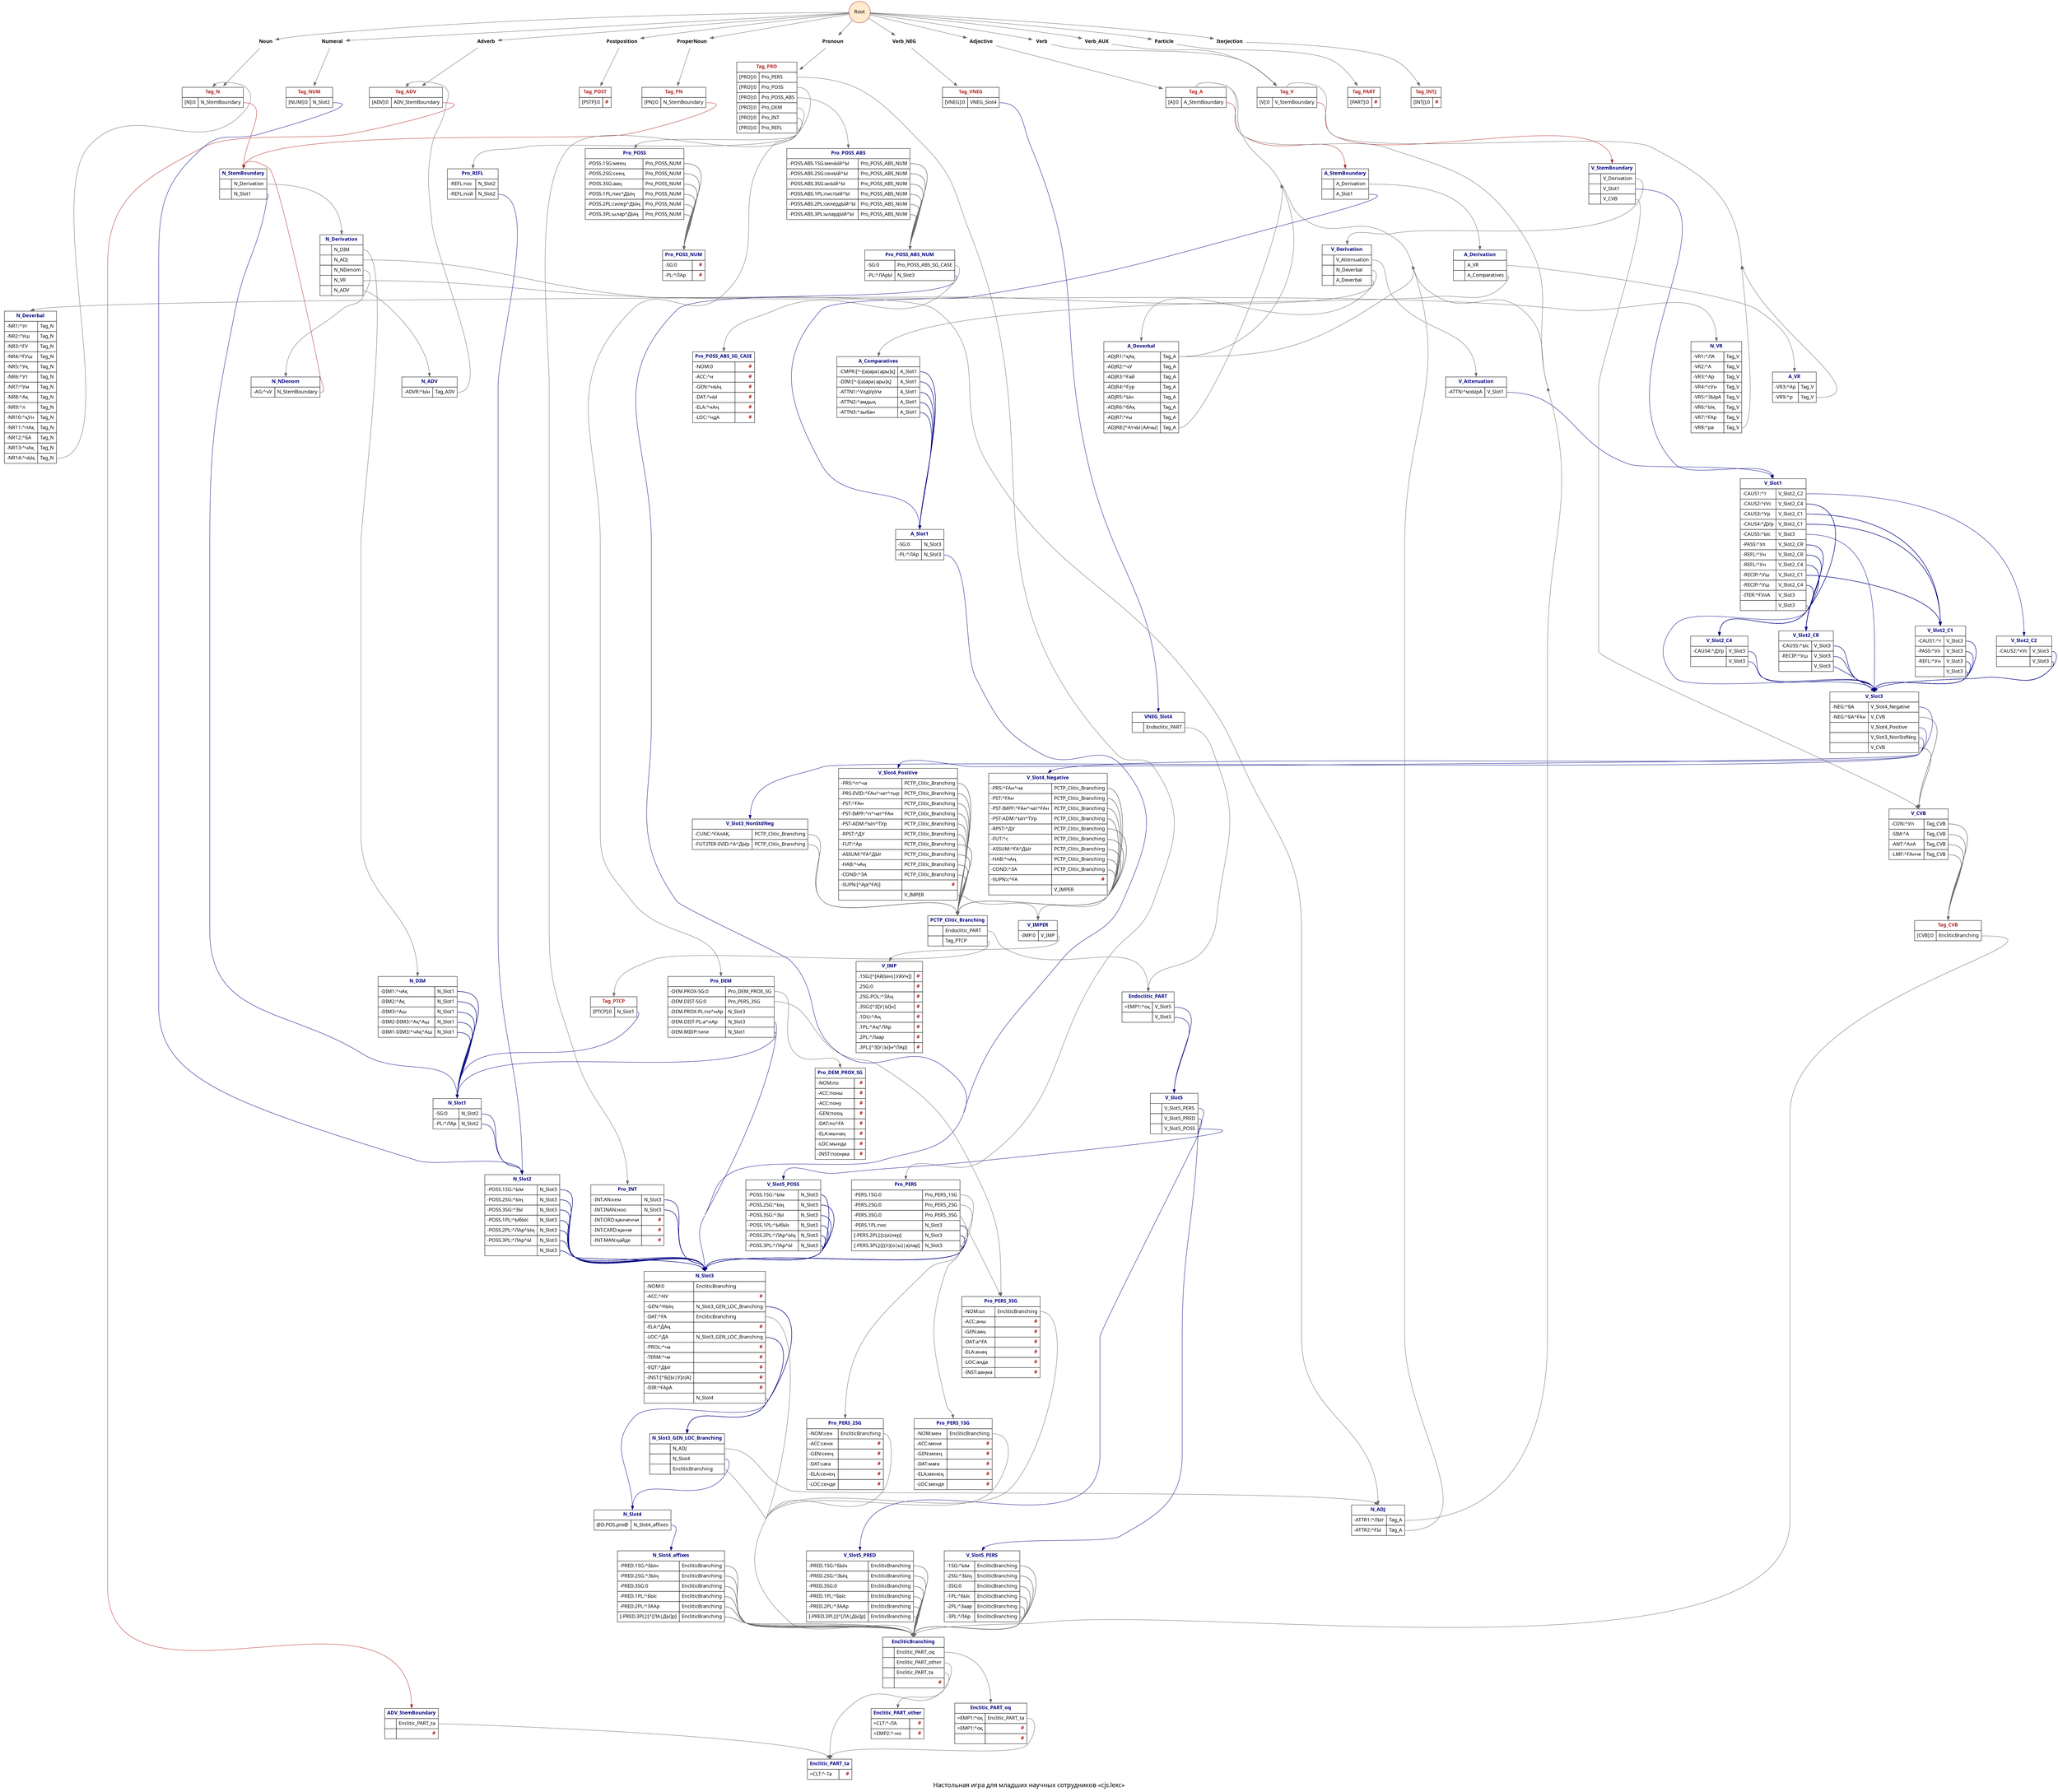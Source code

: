 digraph LEXC {
	graph [concentrate=true,
		fontname="PT Sans",
		fontsize=18,
		label="Настольная игра для младших научных сотрудников «cjs.lexc»",
		nodesep=1.0
	];
	node [fontcolor=black,
		fontname="PT Sans",
		fontsize=14,
		label="\N",
		shape=none
	];
	edge [color=gray40];
	subgraph Tags {
		graph [rank=same];
		Tag_N		 [label=<<table border="0" cellborder="1" cellpadding="6" cellspacing="0"><tr><td colspan="2" port="l"><b><font color="firebrick">Tag_N</font></b></td></tr><tr><td align="left">[N]:0</td><td align="left" port="t0">N_StemBoundary</td></tr></table>>];
		Tag_PN		 [label=<<table border="0" cellborder="1" cellpadding="6" cellspacing="0"><tr><td colspan="2" port="l"><b><font color="firebrick">Tag_PN</font></b></td></tr><tr><td align="left">[PN]:0</td><td align="left" port="t0">N_StemBoundary</td></tr></table>>];
		Tag_INTJ		 [label=<<table border="0" cellborder="1" cellpadding="6" cellspacing="0"><tr><td colspan="2" port="l"><b><font color="firebrick">Tag_INTJ</font></b></td></tr><tr><td align="left">[INTJ]:0</td><td align="right" port="t0"><b><font color="firebrick">#</font></b></td></tr></table>>];
		Tag_V		 [label=<<table border="0" cellborder="1" cellpadding="6" cellspacing="0"><tr><td colspan="2" port="l"><b><font color="firebrick">Tag_V</font></b></td></tr><tr><td align="left">[V]:0</td><td align="left" port="t0">V_StemBoundary</td></tr></table>>];
		Tag_POST		 [label=<<table border="0" cellborder="1" cellpadding="6" cellspacing="0"><tr><td colspan="2" port="l"><b><font color="firebrick">Tag_POST</font></b></td></tr><tr><td align="left">[PSTP]:0</td><td align="right" port="t0"><b><font color="firebrick">#</font></b></td></tr></table>>];
		Tag_A		 [label=<<table border="0" cellborder="1" cellpadding="6" cellspacing="0"><tr><td colspan="2" port="l"><b><font color="firebrick">Tag_A</font></b></td></tr><tr><td align="left">[A]:0</td><td align="left" port="t0">A_StemBoundary</td></tr></table>>];
		Tag_ADV		 [label=<<table border="0" cellborder="1" cellpadding="6" cellspacing="0"><tr><td colspan="2" port="l"><b><font color="firebrick">Tag_ADV</font></b></td></tr><tr><td align="left">[ADV]:0</td><td align="left" port="t0">ADV_StemBoundary</td></tr></table>>];
		Tag_PART		 [label=<<table border="0" cellborder="1" cellpadding="6" cellspacing="0"><tr><td colspan="2" port="l"><b><font color="firebrick">Tag_PART</font></b></td></tr><tr><td align="left">[PART]:0</td><td align="right" port="t0"><b><font color="firebrick">#</font></b></td></tr></table>>];
		Tag_NUM		 [label=<<table border="0" cellborder="1" cellpadding="6" cellspacing="0"><tr><td colspan="2" port="l"><b><font color="firebrick">Tag_NUM</font></b></td></tr><tr><td align="left">[NUM]:0</td><td align="left" port="t0">N_Slot2</td></tr></table>>];
		Tag_PRO		 [label=<<table border="0" cellborder="1" cellpadding="6" cellspacing="0"><tr><td colspan="2" port="l"><b><font color="firebrick">Tag_PRO</font></b></td></tr><tr><td align="left">[PRO]:0</td><td align="left" port="t0">Pro_PERS</td></tr><tr><td align="left">[PRO]:0</td><td align="left" port="t1">Pro_POSS</td></tr><tr><td align="left">[PRO]:0</td><td align="left" port="t2">Pro_POSS_ABS</td></tr><tr><td align="left">[PRO]:0</td><td align="left" port="t3">Pro_DEM</td></tr><tr><td align="left">[PRO]:0</td><td align="left" port="t4">Pro_INT</td></tr><tr><td align="left">[PRO]:0</td><td align="left" port="t5">Pro_REFL</td></tr></table>>];
	}
	Root	 [color=firebrick,
		fillcolor=blanchedalmond,
		shape=circle,
		style=filled];
	Noun	 [fontname="PT Sans Bold"];
	Root -> Noun;
	Root -> Noun;
	Root -> Noun;
	Root -> Noun;
	Root -> Noun;
	Root -> Noun;
	Root -> Noun;
	Root -> Noun;
	Root -> Noun;
	Root -> Noun;
	Root -> Noun;
	Root -> Noun;
	ProperNoun	 [fontname="PT Sans Bold"];
	Root -> ProperNoun;
	Root -> ProperNoun;
	Root -> ProperNoun;
	Root -> ProperNoun;
	Root -> ProperNoun;
	Root -> ProperNoun;
	Root -> ProperNoun;
	Root -> ProperNoun;
	Root -> ProperNoun;
	Root -> ProperNoun;
	Root -> ProperNoun;
	Root -> ProperNoun;
	Pronoun	 [fontname="PT Sans Bold"];
	Root -> Pronoun;
	Root -> Pronoun;
	Root -> Pronoun;
	Root -> Pronoun;
	Root -> Pronoun;
	Root -> Pronoun;
	Root -> Pronoun;
	Root -> Pronoun;
	Root -> Pronoun;
	Root -> Pronoun;
	Root -> Pronoun;
	Root -> Pronoun;
	Postposition	 [fontname="PT Sans Bold"];
	Root -> Postposition;
	Root -> Postposition;
	Root -> Postposition;
	Root -> Postposition;
	Root -> Postposition;
	Root -> Postposition;
	Root -> Postposition;
	Root -> Postposition;
	Root -> Postposition;
	Root -> Postposition;
	Root -> Postposition;
	Root -> Postposition;
	Adjective	 [fontname="PT Sans Bold"];
	Root -> Adjective;
	Root -> Adjective;
	Root -> Adjective;
	Root -> Adjective;
	Root -> Adjective;
	Root -> Adjective;
	Root -> Adjective;
	Root -> Adjective;
	Root -> Adjective;
	Root -> Adjective;
	Root -> Adjective;
	Root -> Adjective;
	Numeral	 [fontname="PT Sans Bold"];
	Root -> Numeral;
	Root -> Numeral;
	Root -> Numeral;
	Root -> Numeral;
	Root -> Numeral;
	Root -> Numeral;
	Root -> Numeral;
	Root -> Numeral;
	Root -> Numeral;
	Root -> Numeral;
	Root -> Numeral;
	Root -> Numeral;
	Verb	 [fontname="PT Sans Bold"];
	Root -> Verb;
	Root -> Verb;
	Root -> Verb;
	Root -> Verb;
	Root -> Verb;
	Root -> Verb;
	Root -> Verb;
	Root -> Verb;
	Root -> Verb;
	Root -> Verb;
	Root -> Verb;
	Root -> Verb;
	Verb_AUX	 [fontname="PT Sans Bold"];
	Root -> Verb_AUX;
	Root -> Verb_AUX;
	Root -> Verb_AUX;
	Root -> Verb_AUX;
	Root -> Verb_AUX;
	Root -> Verb_AUX;
	Root -> Verb_AUX;
	Root -> Verb_AUX;
	Root -> Verb_AUX;
	Root -> Verb_AUX;
	Root -> Verb_AUX;
	Root -> Verb_AUX;
	Verb_NEG	 [fontname="PT Sans Bold"];
	Root -> Verb_NEG;
	Root -> Verb_NEG;
	Root -> Verb_NEG;
	Root -> Verb_NEG;
	Root -> Verb_NEG;
	Root -> Verb_NEG;
	Root -> Verb_NEG;
	Root -> Verb_NEG;
	Root -> Verb_NEG;
	Root -> Verb_NEG;
	Root -> Verb_NEG;
	Root -> Verb_NEG;
	Adverb	 [fontname="PT Sans Bold"];
	Root -> Adverb;
	Root -> Adverb;
	Root -> Adverb;
	Root -> Adverb;
	Root -> Adverb;
	Root -> Adverb;
	Root -> Adverb;
	Root -> Adverb;
	Root -> Adverb;
	Root -> Adverb;
	Root -> Adverb;
	Root -> Adverb;
	Particle	 [fontname="PT Sans Bold"];
	Root -> Particle;
	Root -> Particle;
	Root -> Particle;
	Root -> Particle;
	Root -> Particle;
	Root -> Particle;
	Root -> Particle;
	Root -> Particle;
	Root -> Particle;
	Root -> Particle;
	Root -> Particle;
	Root -> Particle;
	Iterjection	 [fontname="PT Sans Bold"];
	Root -> Iterjection;
	Root -> Iterjection;
	Root -> Iterjection;
	Root -> Iterjection;
	Root -> Iterjection;
	Root -> Iterjection;
	Root -> Iterjection;
	Root -> Iterjection;
	Root -> Iterjection;
	Root -> Iterjection;
	Root -> Iterjection;
	Root -> Iterjection;
	Noun -> Tag_N;
	Noun -> Tag_N;
	Noun -> Tag_N;
	Noun -> Tag_N;
	Noun -> Tag_N;
	Noun -> Tag_N;
	Noun -> Tag_N;
	Noun -> Tag_N;
	Noun -> Tag_N;
	Noun -> Tag_N;
	Noun -> Tag_N;
	Noun -> Tag_N;
	Noun -> Tag_N;
	Noun -> Tag_N;
	Noun -> Tag_N;
	Noun -> Tag_N;
	Noun -> Tag_N;
	Noun -> Tag_N;
	Noun -> Tag_N;
	Noun -> Tag_N;
	Noun -> Tag_N;
	Noun -> Tag_N;
	Noun -> Tag_N;
	Noun -> Tag_N;
	Noun -> Tag_N;
	Noun -> Tag_N;
	Noun -> Tag_N;
	Noun -> Tag_N;
	Noun -> Tag_N;
	Noun -> Tag_N;
	Noun -> Tag_N;
	Noun -> Tag_N;
	Noun -> Tag_N;
	Noun -> Tag_N;
	Noun -> Tag_N;
	Noun -> Tag_N;
	Noun -> Tag_N;
	Noun -> Tag_N;
	Noun -> Tag_N;
	Noun -> Tag_N;
	Noun -> Tag_N;
	Noun -> Tag_N;
	Noun -> Tag_N;
	Noun -> Tag_N;
	Noun -> Tag_N;
	Noun -> Tag_N;
	Noun -> Tag_N;
	Noun -> Tag_N;
	Noun -> Tag_N;
	Noun -> Tag_N;
	Noun -> Tag_N;
	Noun -> Tag_N;
	Noun -> Tag_N;
	Noun -> Tag_N;
	Noun -> Tag_N;
	Noun -> Tag_N;
	Noun -> Tag_N;
	Noun -> Tag_N;
	Noun -> Tag_N;
	Noun -> Tag_N;
	Noun -> Tag_N;
	Noun -> Tag_N;
	Noun -> Tag_N;
	Noun -> Tag_N;
	Noun -> Tag_N;
	Noun -> Tag_N;
	Noun -> Tag_N;
	Noun -> Tag_N;
	Noun -> Tag_N;
	Noun -> Tag_N;
	Noun -> Tag_N;
	Noun -> Tag_N;
	Noun -> Tag_N;
	Noun -> Tag_N;
	Noun -> Tag_N;
	Noun -> Tag_N;
	Noun -> Tag_N;
	Noun -> Tag_N;
	Noun -> Tag_N;
	Noun -> Tag_N;
	Noun -> Tag_N;
	Noun -> Tag_N;
	Noun -> Tag_N;
	Noun -> Tag_N;
	Noun -> Tag_N;
	Noun -> Tag_N;
	Noun -> Tag_N;
	Noun -> Tag_N;
	Noun -> Tag_N;
	Noun -> Tag_N;
	Noun -> Tag_N;
	Noun -> Tag_N;
	Noun -> Tag_N;
	Noun -> Tag_N;
	Noun -> Tag_N;
	Noun -> Tag_N;
	Noun -> Tag_N;
	Noun -> Tag_N;
	Noun -> Tag_N;
	Noun -> Tag_N;
	Noun -> Tag_N;
	Noun -> Tag_N;
	Noun -> Tag_N;
	Noun -> Tag_N;
	Noun -> Tag_N;
	Noun -> Tag_N;
	Noun -> Tag_N;
	Noun -> Tag_N;
	Noun -> Tag_N;
	Noun -> Tag_N;
	Noun -> Tag_N;
	Noun -> Tag_N;
	Noun -> Tag_N;
	Noun -> Tag_N;
	Noun -> Tag_N;
	Noun -> Tag_N;
	Noun -> Tag_N;
	Noun -> Tag_N;
	Noun -> Tag_N;
	Noun -> Tag_N;
	Noun -> Tag_N;
	Noun -> Tag_N;
	Noun -> Tag_N;
	Noun -> Tag_N;
	Noun -> Tag_N;
	Noun -> Tag_N;
	Noun -> Tag_N;
	Noun -> Tag_N;
	Noun -> Tag_N;
	Noun -> Tag_N;
	Noun -> Tag_N;
	Noun -> Tag_N;
	Noun -> Tag_N;
	Noun -> Tag_N;
	Noun -> Tag_N;
	Noun -> Tag_N;
	Noun -> Tag_N;
	Noun -> Tag_N;
	Noun -> Tag_N;
	Noun -> Tag_N;
	Noun -> Tag_N;
	Noun -> Tag_N;
	Noun -> Tag_N;
	Noun -> Tag_N;
	Noun -> Tag_N;
	Noun -> Tag_N;
	Noun -> Tag_N;
	Noun -> Tag_N;
	Noun -> Tag_N;
	Noun -> Tag_N;
	Noun -> Tag_N;
	Noun -> Tag_N;
	Noun -> Tag_N;
	Noun -> Tag_N;
	Noun -> Tag_N;
	Noun -> Tag_N;
	Noun -> Tag_N;
	Noun -> Tag_N;
	Noun -> Tag_N;
	Noun -> Tag_N;
	Noun -> Tag_N;
	Noun -> Tag_N;
	Noun -> Tag_N;
	Noun -> Tag_N;
	Noun -> Tag_N;
	Noun -> Tag_N;
	Noun -> Tag_N;
	Noun -> Tag_N;
	Noun -> Tag_N;
	Noun -> Tag_N;
	Noun -> Tag_N;
	Noun -> Tag_N;
	Noun -> Tag_N;
	Noun -> Tag_N;
	Noun -> Tag_N;
	Noun -> Tag_N;
	Noun -> Tag_N;
	Noun -> Tag_N;
	Noun -> Tag_N;
	Noun -> Tag_N;
	Noun -> Tag_N;
	Noun -> Tag_N;
	Noun -> Tag_N;
	Noun -> Tag_N;
	Noun -> Tag_N;
	Noun -> Tag_N;
	Noun -> Tag_N;
	Noun -> Tag_N;
	Noun -> Tag_N;
	Noun -> Tag_N;
	Noun -> Tag_N;
	Noun -> Tag_N;
	Noun -> Tag_N;
	Noun -> Tag_N;
	Noun -> Tag_N;
	Noun -> Tag_N;
	Noun -> Tag_N;
	Noun -> Tag_N;
	Noun -> Tag_N;
	Noun -> Tag_N;
	Noun -> Tag_N;
	Noun -> Tag_N;
	Noun -> Tag_N;
	Noun -> Tag_N;
	Noun -> Tag_N;
	Noun -> Tag_N;
	Noun -> Tag_N;
	Noun -> Tag_N;
	Noun -> Tag_N;
	Noun -> Tag_N;
	Noun -> Tag_N;
	Noun -> Tag_N;
	Noun -> Tag_N;
	Noun -> Tag_N;
	Noun -> Tag_N;
	Noun -> Tag_N;
	Noun -> Tag_N;
	Noun -> Tag_N;
	Noun -> Tag_N;
	Noun -> Tag_N;
	Noun -> Tag_N;
	Noun -> Tag_N;
	Noun -> Tag_N;
	Noun -> Tag_N;
	Noun -> Tag_N;
	Noun -> Tag_N;
	Noun -> Tag_N;
	Noun -> Tag_N;
	Noun -> Tag_N;
	Noun -> Tag_N;
	Noun -> Tag_N;
	Noun -> Tag_N;
	Noun -> Tag_N;
	Noun -> Tag_N;
	Noun -> Tag_N;
	Noun -> Tag_N;
	Noun -> Tag_N;
	Noun -> Tag_N;
	Noun -> Tag_N;
	Noun -> Tag_N;
	Noun -> Tag_N;
	Noun -> Tag_N;
	Noun -> Tag_N;
	Noun -> Tag_N;
	Noun -> Tag_N;
	Noun -> Tag_N;
	Noun -> Tag_N;
	Noun -> Tag_N;
	Noun -> Tag_N;
	Noun -> Tag_N;
	Noun -> Tag_N;
	Noun -> Tag_N;
	Noun -> Tag_N;
	Noun -> Tag_N;
	Noun -> Tag_N;
	Noun -> Tag_N;
	Noun -> Tag_N;
	Noun -> Tag_N;
	Noun -> Tag_N;
	Noun -> Tag_N;
	Noun -> Tag_N;
	Noun -> Tag_N;
	Noun -> Tag_N;
	Noun -> Tag_N;
	Noun -> Tag_N;
	Noun -> Tag_N;
	Noun -> Tag_N;
	Noun -> Tag_N;
	Noun -> Tag_N;
	Noun -> Tag_N;
	Noun -> Tag_N;
	Noun -> Tag_N;
	Noun -> Tag_N;
	Noun -> Tag_N;
	Noun -> Tag_N;
	Noun -> Tag_N;
	Noun -> Tag_N;
	Noun -> Tag_N;
	Noun -> Tag_N;
	Noun -> Tag_N;
	Noun -> Tag_N;
	Noun -> Tag_N;
	Noun -> Tag_N;
	Noun -> Tag_N;
	Noun -> Tag_N;
	Noun -> Tag_N;
	Noun -> Tag_N;
	Noun -> Tag_N;
	Noun -> Tag_N;
	Noun -> Tag_N;
	Noun -> Tag_N;
	Noun -> Tag_N;
	Noun -> Tag_N;
	Noun -> Tag_N;
	Noun -> Tag_N;
	Noun -> Tag_N;
	Noun -> Tag_N;
	Noun -> Tag_N;
	Noun -> Tag_N;
	Noun -> Tag_N;
	Noun -> Tag_N;
	Noun -> Tag_N;
	Noun -> Tag_N;
	Noun -> Tag_N;
	Noun -> Tag_N;
	Noun -> Tag_N;
	Noun -> Tag_N;
	Noun -> Tag_N;
	Noun -> Tag_N;
	Noun -> Tag_N;
	Noun -> Tag_N;
	Noun -> Tag_N;
	Noun -> Tag_N;
	Noun -> Tag_N;
	Noun -> Tag_N;
	Noun -> Tag_N;
	Noun -> Tag_N;
	Noun -> Tag_N;
	Noun -> Tag_N;
	Noun -> Tag_N;
	Noun -> Tag_N;
	Noun -> Tag_N;
	Noun -> Tag_N;
	Noun -> Tag_N;
	Noun -> Tag_N;
	Noun -> Tag_N;
	Noun -> Tag_N;
	Noun -> Tag_N;
	Noun -> Tag_N;
	Noun -> Tag_N;
	Noun -> Tag_N;
	Noun -> Tag_N;
	Noun -> Tag_N;
	Noun -> Tag_N;
	Noun -> Tag_N;
	Noun -> Tag_N;
	Noun -> Tag_N;
	Noun -> Tag_N;
	Noun -> Tag_N;
	Noun -> Tag_N;
	Noun -> Tag_N;
	Noun -> Tag_N;
	Noun -> Tag_N;
	Noun -> Tag_N;
	Noun -> Tag_N;
	Noun -> Tag_N;
	Noun -> Tag_N;
	Noun -> Tag_N;
	Noun -> Tag_N;
	Noun -> Tag_N;
	Noun -> Tag_N;
	Noun -> Tag_N;
	Noun -> Tag_N;
	Noun -> Tag_N;
	Noun -> Tag_N;
	Noun -> Tag_N;
	Noun -> Tag_N;
	Noun -> Tag_N;
	Noun -> Tag_N;
	Noun -> Tag_N;
	Noun -> Tag_N;
	Noun -> Tag_N;
	Noun -> Tag_N;
	Noun -> Tag_N;
	Noun -> Tag_N;
	Noun -> Tag_N;
	Noun -> Tag_N;
	Noun -> Tag_N;
	Noun -> Tag_N;
	Noun -> Tag_N;
	Noun -> Tag_N;
	Noun -> Tag_N;
	Noun -> Tag_N;
	Noun -> Tag_N;
	Noun -> Tag_N;
	Noun -> Tag_N;
	Noun -> Tag_N;
	Noun -> Tag_N;
	Noun -> Tag_N;
	Noun -> Tag_N;
	Noun -> Tag_N;
	Noun -> Tag_N;
	Noun -> Tag_N;
	Noun -> Tag_N;
	Noun -> Tag_N;
	Noun -> Tag_N;
	Noun -> Tag_N;
	Noun -> Tag_N;
	Noun -> Tag_N;
	Noun -> Tag_N;
	Noun -> Tag_N;
	Noun -> Tag_N;
	Noun -> Tag_N;
	Noun -> Tag_N;
	Noun -> Tag_N;
	Noun -> Tag_N;
	Noun -> Tag_N;
	Noun -> Tag_N;
	Noun -> Tag_N;
	Noun -> Tag_N;
	Noun -> Tag_N;
	Noun -> Tag_N;
	Noun -> Tag_N;
	Noun -> Tag_N;
	Noun -> Tag_N;
	Noun -> Tag_N;
	Noun -> Tag_N;
	Noun -> Tag_N;
	Noun -> Tag_N;
	Noun -> Tag_N;
	Noun -> Tag_N;
	Noun -> Tag_N;
	Noun -> Tag_N;
	Noun -> Tag_N;
	Noun -> Tag_N;
	Noun -> Tag_N;
	Noun -> Tag_N;
	Noun -> Tag_N;
	Noun -> Tag_N;
	Noun -> Tag_N;
	Noun -> Tag_N;
	Noun -> Tag_N;
	Noun -> Tag_N;
	Noun -> Tag_N;
	Noun -> Tag_N;
	Noun -> Tag_N;
	Noun -> Tag_N;
	Noun -> Tag_N;
	Noun -> Tag_N;
	Noun -> Tag_N;
	Noun -> Tag_N;
	Noun -> Tag_N;
	Noun -> Tag_N;
	Noun -> Tag_N;
	Noun -> Tag_N;
	Noun -> Tag_N;
	Noun -> Tag_N;
	Noun -> Tag_N;
	Noun -> Tag_N;
	Noun -> Tag_N;
	Noun -> Tag_N;
	Noun -> Tag_N;
	Noun -> Tag_N;
	Noun -> Tag_N;
	Noun -> Tag_N;
	Noun -> Tag_N;
	Noun -> Tag_N;
	Noun -> Tag_N;
	Noun -> Tag_N;
	Noun -> Tag_N;
	Noun -> Tag_N;
	Noun -> Tag_N;
	Noun -> Tag_N;
	Noun -> Tag_N;
	Noun -> Tag_N;
	Noun -> Tag_N;
	Noun -> Tag_N;
	Noun -> Tag_N;
	Noun -> Tag_N;
	Noun -> Tag_N;
	Noun -> Tag_N;
	Noun -> Tag_N;
	Noun -> Tag_N;
	Noun -> Tag_N;
	Noun -> Tag_N;
	Noun -> Tag_N;
	Noun -> Tag_N;
	Noun -> Tag_N;
	Noun -> Tag_N;
	Noun -> Tag_N;
	Noun -> Tag_N;
	Noun -> Tag_N;
	Noun -> Tag_N;
	Noun -> Tag_N;
	Noun -> Tag_N;
	Noun -> Tag_N;
	Noun -> Tag_N;
	Noun -> Tag_N;
	Noun -> Tag_N;
	Noun -> Tag_N;
	Noun -> Tag_N;
	Noun -> Tag_N;
	Noun -> Tag_N;
	Noun -> Tag_N;
	Noun -> Tag_N;
	Noun -> Tag_N;
	Noun -> Tag_N;
	Noun -> Tag_N;
	Noun -> Tag_N;
	Noun -> Tag_N;
	Noun -> Tag_N;
	Noun -> Tag_N;
	Noun -> Tag_N;
	Noun -> Tag_N;
	Noun -> Tag_N;
	Noun -> Tag_N;
	Noun -> Tag_N;
	Noun -> Tag_N;
	Noun -> Tag_N;
	Noun -> Tag_N;
	Noun -> Tag_N;
	Noun -> Tag_N;
	Noun -> Tag_N;
	Noun -> Tag_N;
	Noun -> Tag_N;
	Noun -> Tag_N;
	Noun -> Tag_N;
	Noun -> Tag_N;
	Noun -> Tag_N;
	Noun -> Tag_N;
	Noun -> Tag_N;
	Noun -> Tag_N;
	Noun -> Tag_N;
	Noun -> Tag_N;
	Noun -> Tag_N;
	Noun -> Tag_N;
	Noun -> Tag_N;
	Noun -> Tag_N;
	Noun -> Tag_N;
	Noun -> Tag_N;
	Noun -> Tag_N;
	Noun -> Tag_N;
	Noun -> Tag_N;
	Noun -> Tag_N;
	Noun -> Tag_N;
	Noun -> Tag_N;
	Noun -> Tag_N;
	Noun -> Tag_N;
	Noun -> Tag_N;
	Noun -> Tag_N;
	Noun -> Tag_N;
	Noun -> Tag_N;
	Noun -> Tag_N;
	Noun -> Tag_N;
	Noun -> Tag_N;
	Noun -> Tag_N;
	Noun -> Tag_N;
	Noun -> Tag_N;
	Noun -> Tag_N;
	Noun -> Tag_N;
	Noun -> Tag_N;
	Noun -> Tag_N;
	Noun -> Tag_N;
	Noun -> Tag_N;
	Noun -> Tag_N;
	Noun -> Tag_N;
	Noun -> Tag_N;
	Noun -> Tag_N;
	Noun -> Tag_N;
	Noun -> Tag_N;
	Noun -> Tag_N;
	Noun -> Tag_N;
	Noun -> Tag_N;
	Noun -> Tag_N;
	Noun -> Tag_N;
	Noun -> Tag_N;
	Noun -> Tag_N;
	Noun -> Tag_N;
	Noun -> Tag_N;
	Noun -> Tag_N;
	Noun -> Tag_N;
	Noun -> Tag_N;
	Noun -> Tag_N;
	Noun -> Tag_N;
	Noun -> Tag_N;
	Noun -> Tag_N;
	Noun -> Tag_N;
	Noun -> Tag_N;
	Noun -> Tag_N;
	Noun -> Tag_N;
	Noun -> Tag_N;
	Noun -> Tag_N;
	Noun -> Tag_N;
	Noun -> Tag_N;
	Noun -> Tag_N;
	Noun -> Tag_N;
	Noun -> Tag_N;
	Noun -> Tag_N;
	Noun -> Tag_N;
	Noun -> Tag_N;
	Noun -> Tag_N;
	Noun -> Tag_N;
	Noun -> Tag_N;
	Noun -> Tag_N;
	Noun -> Tag_N;
	Noun -> Tag_N;
	Noun -> Tag_N;
	Noun -> Tag_N;
	Noun -> Tag_N;
	Noun -> Tag_N;
	Noun -> Tag_N;
	Noun -> Tag_N;
	Noun -> Tag_N;
	Noun -> Tag_N;
	Noun -> Tag_N;
	Noun -> Tag_N;
	Noun -> Tag_N;
	Noun -> Tag_N;
	Noun -> Tag_N;
	Noun -> Tag_N;
	Noun -> Tag_N;
	Noun -> Tag_N;
	Noun -> Tag_N;
	Noun -> Tag_N;
	Noun -> Tag_N;
	Noun -> Tag_N;
	Noun -> Tag_N;
	Noun -> Tag_N;
	Noun -> Tag_N;
	Noun -> Tag_N;
	Noun -> Tag_N;
	Noun -> Tag_N;
	Noun -> Tag_N;
	Noun -> Tag_N;
	Noun -> Tag_N;
	Noun -> Tag_N;
	Noun -> Tag_N;
	Noun -> Tag_N;
	Noun -> Tag_N;
	Noun -> Tag_N;
	Noun -> Tag_N;
	Noun -> Tag_N;
	Noun -> Tag_N;
	Noun -> Tag_N;
	Noun -> Tag_N;
	Noun -> Tag_N;
	Noun -> Tag_N;
	Noun -> Tag_N;
	Noun -> Tag_N;
	Noun -> Tag_N;
	Noun -> Tag_N;
	Noun -> Tag_N;
	Noun -> Tag_N;
	Noun -> Tag_N;
	Noun -> Tag_N;
	Noun -> Tag_N;
	Noun -> Tag_N;
	Noun -> Tag_N;
	Noun -> Tag_N;
	Noun -> Tag_N;
	Noun -> Tag_N;
	Noun -> Tag_N;
	Noun -> Tag_N;
	Noun -> Tag_N;
	Noun -> Tag_N;
	Noun -> Tag_N;
	Noun -> Tag_N;
	Noun -> Tag_N;
	Noun -> Tag_N;
	Noun -> Tag_N;
	Noun -> Tag_N;
	Noun -> Tag_N;
	Noun -> Tag_N;
	Noun -> Tag_N;
	Noun -> Tag_N;
	Noun -> Tag_N;
	Noun -> Tag_N;
	Noun -> Tag_N;
	Noun -> Tag_N;
	Noun -> Tag_N;
	Noun -> Tag_N;
	Noun -> Tag_N;
	Noun -> Tag_N;
	Noun -> Tag_N;
	Noun -> Tag_N;
	Noun -> Tag_N;
	Noun -> Tag_N;
	Noun -> Tag_N;
	Noun -> Tag_N;
	Noun -> Tag_N;
	Noun -> Tag_N;
	Noun -> Tag_N;
	Noun -> Tag_N;
	Noun -> Tag_N;
	Noun -> Tag_N;
	Noun -> Tag_N;
	Noun -> Tag_N;
	Noun -> Tag_N;
	Noun -> Tag_N;
	Noun -> Tag_N;
	Noun -> Tag_N;
	Noun -> Tag_N;
	Noun -> Tag_N;
	Noun -> Tag_N;
	Noun -> Tag_N;
	Noun -> Tag_N;
	Noun -> Tag_N;
	Noun -> Tag_N;
	Noun -> Tag_N;
	Noun -> Tag_N;
	Noun -> Tag_N;
	Noun -> Tag_N;
	Noun -> Tag_N;
	Noun -> Tag_N;
	Noun -> Tag_N;
	Noun -> Tag_N;
	Noun -> Tag_N;
	Noun -> Tag_N;
	Noun -> Tag_N;
	Noun -> Tag_N;
	Noun -> Tag_N;
	Noun -> Tag_N;
	Noun -> Tag_N;
	Noun -> Tag_N;
	Noun -> Tag_N;
	Noun -> Tag_N;
	Noun -> Tag_N;
	Noun -> Tag_N;
	Noun -> Tag_N;
	Noun -> Tag_N;
	Noun -> Tag_N;
	Noun -> Tag_N;
	Noun -> Tag_N;
	Noun -> Tag_N;
	Noun -> Tag_N;
	Noun -> Tag_N;
	Noun -> Tag_N;
	Noun -> Tag_N;
	Noun -> Tag_N;
	Noun -> Tag_N;
	Noun -> Tag_N;
	Noun -> Tag_N;
	Noun -> Tag_N;
	Noun -> Tag_N;
	Noun -> Tag_N;
	Noun -> Tag_N;
	Noun -> Tag_N;
	Noun -> Tag_N;
	Noun -> Tag_N;
	Noun -> Tag_N;
	Noun -> Tag_N;
	Noun -> Tag_N;
	Noun -> Tag_N;
	Noun -> Tag_N;
	Noun -> Tag_N;
	Noun -> Tag_N;
	Noun -> Tag_N;
	Noun -> Tag_N;
	Noun -> Tag_N;
	Noun -> Tag_N;
	Noun -> Tag_N;
	Noun -> Tag_N;
	Noun -> Tag_N;
	Noun -> Tag_N;
	Noun -> Tag_N;
	Noun -> Tag_N;
	Noun -> Tag_N;
	Noun -> Tag_N;
	Noun -> Tag_N;
	Noun -> Tag_N;
	Noun -> Tag_N;
	Noun -> Tag_N;
	Noun -> Tag_N;
	Noun -> Tag_N;
	Noun -> Tag_N;
	Noun -> Tag_N;
	Noun -> Tag_N;
	Noun -> Tag_N;
	Noun -> Tag_N;
	Noun -> Tag_N;
	Noun -> Tag_N;
	Noun -> Tag_N;
	Noun -> Tag_N;
	Noun -> Tag_N;
	Noun -> Tag_N;
	Noun -> Tag_N;
	Noun -> Tag_N;
	Noun -> Tag_N;
	Noun -> Tag_N;
	Noun -> Tag_N;
	Noun -> Tag_N;
	Noun -> Tag_N;
	Noun -> Tag_N;
	Noun -> Tag_N;
	Noun -> Tag_N;
	Noun -> Tag_N;
	Noun -> Tag_N;
	Noun -> Tag_N;
	Noun -> Tag_N;
	Noun -> Tag_N;
	Noun -> Tag_N;
	Noun -> Tag_N;
	Noun -> Tag_N;
	Noun -> Tag_N;
	Noun -> Tag_N;
	Noun -> Tag_N;
	Noun -> Tag_N;
	Noun -> Tag_N;
	Noun -> Tag_N;
	Noun -> Tag_N;
	Noun -> Tag_N;
	Noun -> Tag_N;
	Noun -> Tag_N;
	Noun -> Tag_N;
	Noun -> Tag_N;
	Noun -> Tag_N;
	Noun -> Tag_N;
	Noun -> Tag_N;
	Noun -> Tag_N;
	Noun -> Tag_N;
	Noun -> Tag_N;
	Noun -> Tag_N;
	Noun -> Tag_N;
	Noun -> Tag_N;
	Noun -> Tag_N;
	Noun -> Tag_N;
	Noun -> Tag_N;
	Noun -> Tag_N;
	Noun -> Tag_N;
	Noun -> Tag_N;
	Noun -> Tag_N;
	Noun -> Tag_N;
	Noun -> Tag_N;
	Noun -> Tag_N;
	Noun -> Tag_N;
	Noun -> Tag_N;
	Noun -> Tag_N;
	Noun -> Tag_N;
	Noun -> Tag_N;
	Noun -> Tag_N;
	Noun -> Tag_N;
	Noun -> Tag_N;
	Noun -> Tag_N;
	Noun -> Tag_N;
	Noun -> Tag_N;
	Noun -> Tag_N;
	Noun -> Tag_N;
	Noun -> Tag_N;
	Noun -> Tag_N;
	Noun -> Tag_N;
	Noun -> Tag_N;
	Noun -> Tag_N;
	Noun -> Tag_N;
	Noun -> Tag_N;
	Noun -> Tag_N;
	Noun -> Tag_N;
	Noun -> Tag_N;
	Noun -> Tag_N;
	Noun -> Tag_N;
	Noun -> Tag_N;
	Noun -> Tag_N;
	Noun -> Tag_N;
	Noun -> Tag_N;
	Noun -> Tag_N;
	Noun -> Tag_N;
	Noun -> Tag_N;
	Noun -> Tag_N;
	Noun -> Tag_N;
	Noun -> Tag_N;
	Noun -> Tag_N;
	Noun -> Tag_N;
	Noun -> Tag_N;
	Noun -> Tag_N;
	Noun -> Tag_N;
	Noun -> Tag_N;
	Noun -> Tag_N;
	Noun -> Tag_N;
	Noun -> Tag_N;
	Noun -> Tag_N;
	Noun -> Tag_N;
	Noun -> Tag_N;
	Noun -> Tag_N;
	Noun -> Tag_N;
	Noun -> Tag_N;
	Noun -> Tag_N;
	Noun -> Tag_N;
	Noun -> Tag_N;
	Noun -> Tag_N;
	Noun -> Tag_N;
	Noun -> Tag_N;
	Noun -> Tag_N;
	Noun -> Tag_N;
	Noun -> Tag_N;
	Noun -> Tag_N;
	Noun -> Tag_N;
	Noun -> Tag_N;
	Noun -> Tag_N;
	Noun -> Tag_N;
	Noun -> Tag_N;
	Noun -> Tag_N;
	Noun -> Tag_N;
	Noun -> Tag_N;
	Noun -> Tag_N;
	Noun -> Tag_N;
	Noun -> Tag_N;
	Noun -> Tag_N;
	Noun -> Tag_N;
	Noun -> Tag_N;
	Noun -> Tag_N;
	Noun -> Tag_N;
	Noun -> Tag_N;
	Noun -> Tag_N;
	Noun -> Tag_N;
	Noun -> Tag_N;
	Noun -> Tag_N;
	Noun -> Tag_N;
	Noun -> Tag_N;
	Noun -> Tag_N;
	Noun -> Tag_N;
	Noun -> Tag_N;
	Noun -> Tag_N;
	Noun -> Tag_N;
	Noun -> Tag_N;
	Noun -> Tag_N;
	Noun -> Tag_N;
	Noun -> Tag_N;
	Noun -> Tag_N;
	Noun -> Tag_N;
	Noun -> Tag_N;
	Noun -> Tag_N;
	Noun -> Tag_N;
	Noun -> Tag_N;
	Noun -> Tag_N;
	Noun -> Tag_N;
	Noun -> Tag_N;
	Noun -> Tag_N;
	Noun -> Tag_N;
	Noun -> Tag_N;
	Noun -> Tag_N;
	Noun -> Tag_N;
	Noun -> Tag_N;
	Noun -> Tag_N;
	Noun -> Tag_N;
	Noun -> Tag_N;
	Noun -> Tag_N;
	Noun -> Tag_N;
	Noun -> Tag_N;
	Noun -> Tag_N;
	Noun -> Tag_N;
	Noun -> Tag_N;
	Noun -> Tag_N;
	Noun -> Tag_N;
	Noun -> Tag_N;
	Noun -> Tag_N;
	Noun -> Tag_N;
	Noun -> Tag_N;
	Noun -> Tag_N;
	Noun -> Tag_N;
	Noun -> Tag_N;
	Noun -> Tag_N;
	Noun -> Tag_N;
	Noun -> Tag_N;
	Noun -> Tag_N;
	Noun -> Tag_N;
	Noun -> Tag_N;
	Noun -> Tag_N;
	Noun -> Tag_N;
	Noun -> Tag_N;
	Noun -> Tag_N;
	Noun -> Tag_N;
	Noun -> Tag_N;
	Noun -> Tag_N;
	Noun -> Tag_N;
	Noun -> Tag_N;
	Noun -> Tag_N;
	Noun -> Tag_N;
	Noun -> Tag_N;
	Noun -> Tag_N;
	Noun -> Tag_N;
	Noun -> Tag_N;
	Noun -> Tag_N;
	Noun -> Tag_N;
	Noun -> Tag_N;
	Noun -> Tag_N;
	Noun -> Tag_N;
	Noun -> Tag_N;
	Noun -> Tag_N;
	Noun -> Tag_N;
	Noun -> Tag_N;
	Noun -> Tag_N;
	Noun -> Tag_N;
	Noun -> Tag_N;
	Noun -> Tag_N;
	Noun -> Tag_N;
	Noun -> Tag_N;
	Noun -> Tag_N;
	Noun -> Tag_N;
	Noun -> Tag_N;
	Noun -> Tag_N;
	Noun -> Tag_N;
	Noun -> Tag_N;
	Noun -> Tag_N;
	Noun -> Tag_N;
	Noun -> Tag_N;
	Noun -> Tag_N;
	Noun -> Tag_N;
	Noun -> Tag_N;
	Noun -> Tag_N;
	Noun -> Tag_N;
	Noun -> Tag_N;
	Noun -> Tag_N;
	Noun -> Tag_N;
	Noun -> Tag_N;
	Noun -> Tag_N;
	Noun -> Tag_N;
	Noun -> Tag_N;
	Noun -> Tag_N;
	Noun -> Tag_N;
	Noun -> Tag_N;
	Noun -> Tag_N;
	Noun -> Tag_N;
	Noun -> Tag_N;
	Noun -> Tag_N;
	Noun -> Tag_N;
	Noun -> Tag_N;
	Noun -> Tag_N;
	Noun -> Tag_N;
	Noun -> Tag_N;
	Noun -> Tag_N;
	Noun -> Tag_N;
	Noun -> Tag_N;
	Noun -> Tag_N;
	Noun -> Tag_N;
	Noun -> Tag_N;
	Noun -> Tag_N;
	Noun -> Tag_N;
	Noun -> Tag_N;
	Noun -> Tag_N;
	Noun -> Tag_N;
	Noun -> Tag_N;
	Noun -> Tag_N;
	Noun -> Tag_N;
	Noun -> Tag_N;
	Noun -> Tag_N;
	Noun -> Tag_N;
	Noun -> Tag_N;
	Noun -> Tag_N;
	Noun -> Tag_N;
	Noun -> Tag_N;
	Noun -> Tag_N;
	Noun -> Tag_N;
	Noun -> Tag_N;
	Noun -> Tag_N;
	Noun -> Tag_N;
	Noun -> Tag_N;
	Noun -> Tag_N;
	Noun -> Tag_N;
	Noun -> Tag_N;
	Noun -> Tag_N;
	Noun -> Tag_N;
	Noun -> Tag_N;
	Noun -> Tag_N;
	Noun -> Tag_N;
	Noun -> Tag_N;
	Noun -> Tag_N;
	Noun -> Tag_N;
	Noun -> Tag_N;
	Noun -> Tag_N;
	Noun -> Tag_N;
	Noun -> Tag_N;
	Noun -> Tag_N;
	Noun -> Tag_N;
	Noun -> Tag_N;
	Noun -> Tag_N;
	Noun -> Tag_N;
	Noun -> Tag_N;
	Noun -> Tag_N;
	Noun -> Tag_N;
	Noun -> Tag_N;
	Noun -> Tag_N;
	Noun -> Tag_N;
	Noun -> Tag_N;
	Noun -> Tag_N;
	Noun -> Tag_N;
	Noun -> Tag_N;
	Noun -> Tag_N;
	Noun -> Tag_N;
	Noun -> Tag_N;
	Noun -> Tag_N;
	Noun -> Tag_N;
	Noun -> Tag_N;
	Noun -> Tag_N;
	Noun -> Tag_N;
	Noun -> Tag_N;
	Noun -> Tag_N;
	Noun -> Tag_N;
	Noun -> Tag_N;
	Noun -> Tag_N;
	Noun -> Tag_N;
	Noun -> Tag_N;
	Noun -> Tag_N;
	Noun -> Tag_N;
	Noun -> Tag_N;
	Noun -> Tag_N;
	Noun -> Tag_N;
	Noun -> Tag_N;
	Noun -> Tag_N;
	Noun -> Tag_N;
	Noun -> Tag_N;
	Noun -> Tag_N;
	Noun -> Tag_N;
	Noun -> Tag_N;
	Noun -> Tag_N;
	Noun -> Tag_N;
	Noun -> Tag_N;
	Noun -> Tag_N;
	Noun -> Tag_N;
	Noun -> Tag_N;
	Noun -> Tag_N;
	Noun -> Tag_N;
	Noun -> Tag_N;
	Noun -> Tag_N;
	Noun -> Tag_N;
	Noun -> Tag_N;
	Noun -> Tag_N;
	Noun -> Tag_N;
	Noun -> Tag_N;
	Noun -> Tag_N;
	Noun -> Tag_N;
	Noun -> Tag_N;
	Noun -> Tag_N;
	Noun -> Tag_N;
	Noun -> Tag_N;
	Noun -> Tag_N;
	Noun -> Tag_N;
	Noun -> Tag_N;
	Noun -> Tag_N;
	Noun -> Tag_N;
	Noun -> Tag_N;
	Noun -> Tag_N;
	Noun -> Tag_N;
	Noun -> Tag_N;
	Noun -> Tag_N;
	Noun -> Tag_N;
	Noun -> Tag_N;
	Noun -> Tag_N;
	Noun -> Tag_N;
	Noun -> Tag_N;
	Noun -> Tag_N;
	Noun -> Tag_N;
	Noun -> Tag_N;
	Noun -> Tag_N;
	Noun -> Tag_N;
	Noun -> Tag_N;
	Noun -> Tag_N;
	Noun -> Tag_N;
	Noun -> Tag_N;
	Noun -> Tag_N;
	Noun -> Tag_N;
	Noun -> Tag_N;
	Noun -> Tag_N;
	Noun -> Tag_N;
	Noun -> Tag_N;
	Noun -> Tag_N;
	Noun -> Tag_N;
	Noun -> Tag_N;
	Noun -> Tag_N;
	Noun -> Tag_N;
	Noun -> Tag_N;
	Noun -> Tag_N;
	Noun -> Tag_N;
	Noun -> Tag_N;
	Noun -> Tag_N;
	Noun -> Tag_N;
	Noun -> Tag_N;
	Noun -> Tag_N;
	Noun -> Tag_N;
	Noun -> Tag_N;
	Noun -> Tag_N;
	Noun -> Tag_N;
	Noun -> Tag_N;
	Noun -> Tag_N;
	Noun -> Tag_N;
	Noun -> Tag_N;
	Noun -> Tag_N;
	Noun -> Tag_N;
	Noun -> Tag_N;
	Noun -> Tag_N;
	Noun -> Tag_N;
	Noun -> Tag_N;
	Noun -> Tag_N;
	Noun -> Tag_N;
	Noun -> Tag_N;
	Noun -> Tag_N;
	Noun -> Tag_N;
	Noun -> Tag_N;
	Noun -> Tag_N;
	Noun -> Tag_N;
	Noun -> Tag_N;
	Noun -> Tag_N;
	Noun -> Tag_N;
	Noun -> Tag_N;
	Noun -> Tag_N;
	Noun -> Tag_N;
	Noun -> Tag_N;
	Noun -> Tag_N;
	Noun -> Tag_N;
	Noun -> Tag_N;
	Noun -> Tag_N;
	Noun -> Tag_N;
	Noun -> Tag_N;
	Noun -> Tag_N;
	Noun -> Tag_N;
	Noun -> Tag_N;
	Noun -> Tag_N;
	Noun -> Tag_N;
	Noun -> Tag_N;
	Noun -> Tag_N;
	Noun -> Tag_N;
	Noun -> Tag_N;
	Noun -> Tag_N;
	Noun -> Tag_N;
	Noun -> Tag_N;
	Noun -> Tag_N;
	Noun -> Tag_N;
	Noun -> Tag_N;
	Noun -> Tag_N;
	Noun -> Tag_N;
	Noun -> Tag_N;
	Noun -> Tag_N;
	Noun -> Tag_N;
	Noun -> Tag_N;
	Noun -> Tag_N;
	Noun -> Tag_N;
	Noun -> Tag_N;
	Noun -> Tag_N;
	Noun -> Tag_N;
	Noun -> Tag_N;
	Noun -> Tag_N;
	Noun -> Tag_N;
	Noun -> Tag_N;
	Noun -> Tag_N;
	Noun -> Tag_N;
	Noun -> Tag_N;
	Noun -> Tag_N;
	Noun -> Tag_N;
	Noun -> Tag_N;
	Noun -> Tag_N;
	Noun -> Tag_N;
	Noun -> Tag_N;
	Noun -> Tag_N;
	Noun -> Tag_N;
	Noun -> Tag_N;
	Noun -> Tag_N;
	Noun -> Tag_N;
	Noun -> Tag_N;
	Noun -> Tag_N;
	Noun -> Tag_N;
	Noun -> Tag_N;
	Noun -> Tag_N;
	Noun -> Tag_N;
	Noun -> Tag_N;
	Noun -> Tag_N;
	Noun -> Tag_N;
	Noun -> Tag_N;
	Noun -> Tag_N;
	Noun -> Tag_N;
	Noun -> Tag_N;
	Noun -> Tag_N;
	Noun -> Tag_N;
	Noun -> Tag_N;
	Noun -> Tag_N;
	Noun -> Tag_N;
	Noun -> Tag_N;
	Noun -> Tag_N;
	Noun -> Tag_N;
	Noun -> Tag_N;
	Noun -> Tag_N;
	Noun -> Tag_N;
	Noun -> Tag_N;
	Noun -> Tag_N;
	Noun -> Tag_N;
	Noun -> Tag_N;
	Noun -> Tag_N;
	Noun -> Tag_N;
	Noun -> Tag_N;
	Noun -> Tag_N;
	Noun -> Tag_N;
	Noun -> Tag_N;
	Noun -> Tag_N;
	Noun -> Tag_N;
	Noun -> Tag_N;
	Noun -> Tag_N;
	Noun -> Tag_N;
	Noun -> Tag_N;
	Noun -> Tag_N;
	Noun -> Tag_N;
	Noun -> Tag_N;
	Noun -> Tag_N;
	Noun -> Tag_N;
	Noun -> Tag_N;
	Noun -> Tag_N;
	Noun -> Tag_N;
	Noun -> Tag_N;
	Noun -> Tag_N;
	Noun -> Tag_N;
	Noun -> Tag_N;
	Noun -> Tag_N;
	Noun -> Tag_N;
	Noun -> Tag_N;
	Noun -> Tag_N;
	Noun -> Tag_N;
	Noun -> Tag_N;
	Noun -> Tag_N;
	Noun -> Tag_N;
	Noun -> Tag_N;
	Noun -> Tag_N;
	Noun -> Tag_N;
	Noun -> Tag_N;
	Noun -> Tag_N;
	Noun -> Tag_N;
	Noun -> Tag_N;
	Noun -> Tag_N;
	Noun -> Tag_N;
	Noun -> Tag_N;
	Noun -> Tag_N;
	Noun -> Tag_N;
	Noun -> Tag_N;
	Noun -> Tag_N;
	Noun -> Tag_N;
	Noun -> Tag_N;
	Noun -> Tag_N;
	Noun -> Tag_N;
	Noun -> Tag_N;
	Noun -> Tag_N;
	Noun -> Tag_N;
	Noun -> Tag_N;
	Noun -> Tag_N;
	Noun -> Tag_N;
	Noun -> Tag_N;
	Noun -> Tag_N;
	Noun -> Tag_N;
	Noun -> Tag_N;
	Noun -> Tag_N;
	Noun -> Tag_N;
	Noun -> Tag_N;
	Noun -> Tag_N;
	Noun -> Tag_N;
	Noun -> Tag_N;
	Noun -> Tag_N;
	Noun -> Tag_N;
	ProperNoun -> Tag_PN;
	ProperNoun -> Tag_PN;
	ProperNoun -> Tag_PN;
	ProperNoun -> Tag_PN;
	ProperNoun -> Tag_PN;
	ProperNoun -> Tag_PN;
	ProperNoun -> Tag_PN;
	ProperNoun -> Tag_PN;
	ProperNoun -> Tag_PN;
	ProperNoun -> Tag_PN;
	ProperNoun -> Tag_PN;
	ProperNoun -> Tag_PN;
	ProperNoun -> Tag_PN;
	ProperNoun -> Tag_PN;
	ProperNoun -> Tag_PN;
	ProperNoun -> Tag_PN;
	ProperNoun -> Tag_PN;
	ProperNoun -> Tag_PN;
	ProperNoun -> Tag_PN;
	ProperNoun -> Tag_PN;
	ProperNoun -> Tag_PN;
	ProperNoun -> Tag_PN;
	ProperNoun -> Tag_PN;
	ProperNoun -> Tag_PN;
	ProperNoun -> Tag_PN;
	ProperNoun -> Tag_PN;
	ProperNoun -> Tag_PN;
	ProperNoun -> Tag_PN;
	ProperNoun -> Tag_PN;
	ProperNoun -> Tag_PN;
	ProperNoun -> Tag_PN;
	ProperNoun -> Tag_PN;
	ProperNoun -> Tag_PN;
	ProperNoun -> Tag_PN;
	ProperNoun -> Tag_PN;
	ProperNoun -> Tag_PN;
	ProperNoun -> Tag_PN;
	ProperNoun -> Tag_PN;
	ProperNoun -> Tag_PN;
	ProperNoun -> Tag_PN;
	ProperNoun -> Tag_PN;
	ProperNoun -> Tag_PN;
	ProperNoun -> Tag_PN;
	ProperNoun -> Tag_PN;
	ProperNoun -> Tag_PN;
	ProperNoun -> Tag_PN;
	ProperNoun -> Tag_PN;
	ProperNoun -> Tag_PN;
	ProperNoun -> Tag_PN;
	ProperNoun -> Tag_PN;
	ProperNoun -> Tag_PN;
	ProperNoun -> Tag_PN;
	ProperNoun -> Tag_PN;
	ProperNoun -> Tag_PN;
	ProperNoun -> Tag_PN;
	ProperNoun -> Tag_PN;
	ProperNoun -> Tag_PN;
	ProperNoun -> Tag_PN;
	ProperNoun -> Tag_PN;
	ProperNoun -> Tag_PN;
	ProperNoun -> Tag_PN;
	ProperNoun -> Tag_PN;
	ProperNoun -> Tag_PN;
	ProperNoun -> Tag_PN;
	ProperNoun -> Tag_PN;
	ProperNoun -> Tag_PN;
	ProperNoun -> Tag_PN;
	ProperNoun -> Tag_PN;
	ProperNoun -> Tag_PN;
	ProperNoun -> Tag_PN;
	ProperNoun -> Tag_PN;
	ProperNoun -> Tag_PN;
	ProperNoun -> Tag_PN;
	ProperNoun -> Tag_PN;
	ProperNoun -> Tag_PN;
	ProperNoun -> Tag_PN;
	ProperNoun -> Tag_PN;
	ProperNoun -> Tag_PN;
	ProperNoun -> Tag_PN;
	ProperNoun -> Tag_PN;
	ProperNoun -> Tag_PN;
	ProperNoun -> Tag_PN;
	ProperNoun -> Tag_PN;
	ProperNoun -> Tag_PN;
	ProperNoun -> Tag_PN;
	ProperNoun -> Tag_PN;
	ProperNoun -> Tag_PN;
	ProperNoun -> Tag_PN;
	ProperNoun -> Tag_PN;
	ProperNoun -> Tag_PN;
	ProperNoun -> Tag_PN;
	ProperNoun -> Tag_PN;
	ProperNoun -> Tag_PN;
	ProperNoun -> Tag_PN;
	ProperNoun -> Tag_PN;
	ProperNoun -> Tag_PN;
	ProperNoun -> Tag_PN;
	ProperNoun -> Tag_PN;
	ProperNoun -> Tag_PN;
	ProperNoun -> Tag_PN;
	ProperNoun -> Tag_PN;
	ProperNoun -> Tag_PN;
	ProperNoun -> Tag_PN;
	ProperNoun -> Tag_PN;
	ProperNoun -> Tag_PN;
	ProperNoun -> Tag_PN;
	ProperNoun -> Tag_PN;
	ProperNoun -> Tag_PN;
	ProperNoun -> Tag_PN;
	ProperNoun -> Tag_PN;
	ProperNoun -> Tag_PN;
	ProperNoun -> Tag_PN;
	ProperNoun -> Tag_PN;
	ProperNoun -> Tag_PN;
	ProperNoun -> Tag_PN;
	ProperNoun -> Tag_PN;
	ProperNoun -> Tag_PN;
	ProperNoun -> Tag_PN;
	ProperNoun -> Tag_PN;
	ProperNoun -> Tag_PN;
	ProperNoun -> Tag_PN;
	ProperNoun -> Tag_PN;
	ProperNoun -> Tag_PN;
	ProperNoun -> Tag_PN;
	ProperNoun -> Tag_PN;
	ProperNoun -> Tag_PN;
	ProperNoun -> Tag_PN;
	ProperNoun -> Tag_PN;
	ProperNoun -> Tag_PN;
	ProperNoun -> Tag_PN;
	ProperNoun -> Tag_PN;
	ProperNoun -> Tag_PN;
	ProperNoun -> Tag_PN;
	ProperNoun -> Tag_PN;
	ProperNoun -> Tag_PN;
	ProperNoun -> Tag_PN;
	ProperNoun -> Tag_PN;
	ProperNoun -> Tag_PN;
	ProperNoun -> Tag_PN;
	ProperNoun -> Tag_PN;
	ProperNoun -> Tag_PN;
	ProperNoun -> Tag_PN;
	ProperNoun -> Tag_PN;
	ProperNoun -> Tag_PN;
	ProperNoun -> Tag_PN;
	ProperNoun -> Tag_PN;
	ProperNoun -> Tag_PN;
	ProperNoun -> Tag_PN;
	ProperNoun -> Tag_PN;
	ProperNoun -> Tag_PN;
	ProperNoun -> Tag_PN;
	ProperNoun -> Tag_PN;
	ProperNoun -> Tag_PN;
	ProperNoun -> Tag_PN;
	ProperNoun -> Tag_PN;
	ProperNoun -> Tag_PN;
	ProperNoun -> Tag_PN;
	ProperNoun -> Tag_PN;
	ProperNoun -> Tag_PN;
	ProperNoun -> Tag_PN;
	ProperNoun -> Tag_PN;
	ProperNoun -> Tag_PN;
	ProperNoun -> Tag_PN;
	ProperNoun -> Tag_PN;
	ProperNoun -> Tag_PN;
	ProperNoun -> Tag_PN;
	ProperNoun -> Tag_PN;
	ProperNoun -> Tag_PN;
	ProperNoun -> Tag_PN;
	ProperNoun -> Tag_PN;
	ProperNoun -> Tag_PN;
	ProperNoun -> Tag_PN;
	ProperNoun -> Tag_PN;
	ProperNoun -> Tag_PN;
	ProperNoun -> Tag_PN;
	ProperNoun -> Tag_PN;
	ProperNoun -> Tag_PN;
	ProperNoun -> Tag_PN;
	ProperNoun -> Tag_PN;
	ProperNoun -> Tag_PN;
	ProperNoun -> Tag_PN;
	ProperNoun -> Tag_PN;
	ProperNoun -> Tag_PN;
	ProperNoun -> Tag_PN;
	ProperNoun -> Tag_PN;
	ProperNoun -> Tag_PN;
	ProperNoun -> Tag_PN;
	ProperNoun -> Tag_PN;
	ProperNoun -> Tag_PN;
	ProperNoun -> Tag_PN;
	ProperNoun -> Tag_PN;
	ProperNoun -> Tag_PN;
	ProperNoun -> Tag_PN;
	ProperNoun -> Tag_PN;
	ProperNoun -> Tag_PN;
	ProperNoun -> Tag_PN;
	ProperNoun -> Tag_PN;
	ProperNoun -> Tag_PN;
	ProperNoun -> Tag_PN;
	ProperNoun -> Tag_PN;
	ProperNoun -> Tag_PN;
	ProperNoun -> Tag_PN;
	ProperNoun -> Tag_PN;
	ProperNoun -> Tag_PN;
	ProperNoun -> Tag_PN;
	ProperNoun -> Tag_PN;
	ProperNoun -> Tag_PN;
	ProperNoun -> Tag_PN;
	ProperNoun -> Tag_PN;
	ProperNoun -> Tag_PN;
	ProperNoun -> Tag_PN;
	ProperNoun -> Tag_PN;
	ProperNoun -> Tag_PN;
	ProperNoun -> Tag_PN;
	ProperNoun -> Tag_PN;
	ProperNoun -> Tag_PN;
	ProperNoun -> Tag_PN;
	ProperNoun -> Tag_PN;
	ProperNoun -> Tag_PN;
	ProperNoun -> Tag_PN;
	ProperNoun -> Tag_PN;
	ProperNoun -> Tag_PN;
	ProperNoun -> Tag_PN;
	ProperNoun -> Tag_PN;
	ProperNoun -> Tag_PN;
	ProperNoun -> Tag_PN;
	ProperNoun -> Tag_PN;
	ProperNoun -> Tag_PN;
	ProperNoun -> Tag_PN;
	ProperNoun -> Tag_PN;
	ProperNoun -> Tag_PN;
	ProperNoun -> Tag_PN;
	ProperNoun -> Tag_PN;
	ProperNoun -> Tag_PN;
	ProperNoun -> Tag_PN;
	ProperNoun -> Tag_PN;
	ProperNoun -> Tag_PN;
	ProperNoun -> Tag_PN;
	ProperNoun -> Tag_PN;
	Pronoun -> Tag_PRO;
	Postposition -> Tag_POST;
	Postposition -> Tag_POST;
	Postposition -> Tag_POST;
	Postposition -> Tag_POST;
	Postposition -> Tag_POST;
	Postposition -> Tag_POST;
	Postposition -> Tag_POST;
	Postposition -> Tag_POST;
	Postposition -> Tag_POST;
	Postposition -> Tag_POST;
	Postposition -> Tag_POST;
	Postposition -> Tag_POST;
	Postposition -> Tag_POST;
	Postposition -> Tag_POST;
	Postposition -> Tag_POST;
	Postposition -> Tag_POST;
	Postposition -> Tag_POST;
	Postposition -> Tag_POST;
	Postposition -> Tag_POST;
	Postposition -> Tag_POST;
	Postposition -> Tag_POST;
	Postposition -> Tag_POST;
	Postposition -> Tag_POST;
	Postposition -> Tag_POST;
	Postposition -> Tag_POST;
	Postposition -> Tag_POST;
	Postposition -> Tag_POST;
	Adjective -> Tag_A;
	Adjective -> Tag_A;
	Adjective -> Tag_A;
	Adjective -> Tag_A;
	Adjective -> Tag_A;
	Adjective -> Tag_A;
	Adjective -> Tag_A;
	Adjective -> Tag_A;
	Adjective -> Tag_A;
	Adjective -> Tag_A;
	Adjective -> Tag_A;
	Adjective -> Tag_A;
	Adjective -> Tag_A;
	Adjective -> Tag_A;
	Adjective -> Tag_A;
	Adjective -> Tag_A;
	Adjective -> Tag_A;
	Adjective -> Tag_A;
	Adjective -> Tag_A;
	Adjective -> Tag_A;
	Adjective -> Tag_A;
	Adjective -> Tag_A;
	Adjective -> Tag_A;
	Adjective -> Tag_A;
	Adjective -> Tag_A;
	Adjective -> Tag_A;
	Adjective -> Tag_A;
	Adjective -> Tag_A;
	Adjective -> Tag_A;
	Adjective -> Tag_A;
	Adjective -> Tag_A;
	Adjective -> Tag_A;
	Adjective -> Tag_A;
	Adjective -> Tag_A;
	Adjective -> Tag_A;
	Adjective -> Tag_A;
	Adjective -> Tag_A;
	Adjective -> Tag_A;
	Adjective -> Tag_A;
	Adjective -> Tag_A;
	Adjective -> Tag_A;
	Adjective -> Tag_A;
	Adjective -> Tag_A;
	Adjective -> Tag_A;
	Adjective -> Tag_A;
	Adjective -> Tag_A;
	Adjective -> Tag_A;
	Adjective -> Tag_A;
	Adjective -> Tag_A;
	Adjective -> Tag_A;
	Adjective -> Tag_A;
	Adjective -> Tag_A;
	Adjective -> Tag_A;
	Adjective -> Tag_A;
	Adjective -> Tag_A;
	Adjective -> Tag_A;
	Adjective -> Tag_A;
	Adjective -> Tag_A;
	Adjective -> Tag_A;
	Adjective -> Tag_A;
	Adjective -> Tag_A;
	Adjective -> Tag_A;
	Adjective -> Tag_A;
	Adjective -> Tag_A;
	Adjective -> Tag_A;
	Adjective -> Tag_A;
	Adjective -> Tag_A;
	Adjective -> Tag_A;
	Adjective -> Tag_A;
	Adjective -> Tag_A;
	Adjective -> Tag_A;
	Adjective -> Tag_A;
	Adjective -> Tag_A;
	Adjective -> Tag_A;
	Adjective -> Tag_A;
	Adjective -> Tag_A;
	Adjective -> Tag_A;
	Adjective -> Tag_A;
	Adjective -> Tag_A;
	Adjective -> Tag_A;
	Adjective -> Tag_A;
	Adjective -> Tag_A;
	Adjective -> Tag_A;
	Adjective -> Tag_A;
	Adjective -> Tag_A;
	Adjective -> Tag_A;
	Adjective -> Tag_A;
	Adjective -> Tag_A;
	Adjective -> Tag_A;
	Adjective -> Tag_A;
	Adjective -> Tag_A;
	Adjective -> Tag_A;
	Adjective -> Tag_A;
	Adjective -> Tag_A;
	Adjective -> Tag_A;
	Adjective -> Tag_A;
	Adjective -> Tag_A;
	Adjective -> Tag_A;
	Adjective -> Tag_A;
	Adjective -> Tag_A;
	Adjective -> Tag_A;
	Adjective -> Tag_A;
	Numeral -> Tag_NUM;
	Numeral -> Tag_NUM;
	Numeral -> Tag_NUM;
	Numeral -> Tag_NUM;
	Numeral -> Tag_NUM;
	Numeral -> Tag_NUM;
	Numeral -> Tag_NUM;
	Numeral -> Tag_NUM;
	Numeral -> Tag_NUM;
	Numeral -> Tag_NUM;
	Numeral -> Tag_NUM;
	Numeral -> Tag_NUM;
	Numeral -> Tag_NUM;
	Numeral -> Tag_NUM;
	Numeral -> Tag_NUM;
	Numeral -> Tag_NUM;
	Numeral -> Tag_NUM;
	Numeral -> Tag_NUM;
	Numeral -> Tag_NUM;
	Numeral -> Tag_NUM;
	Numeral -> Tag_NUM;
	Numeral -> Tag_NUM;
	Numeral -> Tag_NUM;
	Verb -> Tag_V;
	Verb -> Tag_V;
	Verb -> Tag_V;
	Verb -> Tag_V;
	Verb -> Tag_V;
	Verb -> Tag_V;
	Verb -> Tag_V;
	Verb -> Tag_V;
	Verb -> Tag_V;
	Verb -> Tag_V;
	Verb -> Tag_V;
	Verb -> Tag_V;
	Verb -> Tag_V;
	Verb -> Tag_V;
	Verb -> Tag_V;
	Verb -> Tag_V;
	Verb -> Tag_V;
	Verb -> Tag_V;
	Verb -> Tag_V;
	Verb -> Tag_V;
	Verb -> Tag_V;
	Verb -> Tag_V;
	Verb -> Tag_V;
	Verb -> Tag_V;
	Verb -> Tag_V;
	Verb -> Tag_V;
	Verb -> Tag_V;
	Verb -> Tag_V;
	Verb -> Tag_V;
	Verb -> Tag_V;
	Verb -> Tag_V;
	Verb -> Tag_V;
	Verb -> Tag_V;
	Verb -> Tag_V;
	Verb -> Tag_V;
	Verb -> Tag_V;
	Verb -> Tag_V;
	Verb -> Tag_V;
	Verb -> Tag_V;
	Verb -> Tag_V;
	Verb -> Tag_V;
	Verb -> Tag_V;
	Verb -> Tag_V;
	Verb -> Tag_V;
	Verb -> Tag_V;
	Verb -> Tag_V;
	Verb -> Tag_V;
	Verb -> Tag_V;
	Verb -> Tag_V;
	Verb -> Tag_V;
	Verb -> Tag_V;
	Verb -> Tag_V;
	Verb -> Tag_V;
	Verb -> Tag_V;
	Verb -> Tag_V;
	Verb -> Tag_V;
	Verb -> Tag_V;
	Verb -> Tag_V;
	Verb -> Tag_V;
	Verb -> Tag_V;
	Verb -> Tag_V;
	Verb -> Tag_V;
	Verb -> Tag_V;
	Verb -> Tag_V;
	Verb -> Tag_V;
	Verb -> Tag_V;
	Verb -> Tag_V;
	Verb -> Tag_V;
	Verb -> Tag_V;
	Verb -> Tag_V;
	Verb -> Tag_V;
	Verb -> Tag_V;
	Verb -> Tag_V;
	Verb -> Tag_V;
	Verb -> Tag_V;
	Verb -> Tag_V;
	Verb -> Tag_V;
	Verb -> Tag_V;
	Verb -> Tag_V;
	Verb -> Tag_V;
	Verb -> Tag_V;
	Verb -> Tag_V;
	Verb -> Tag_V;
	Verb -> Tag_V;
	Verb -> Tag_V;
	Verb -> Tag_V;
	Verb -> Tag_V;
	Verb -> Tag_V;
	Verb -> Tag_V;
	Verb -> Tag_V;
	Verb -> Tag_V;
	Verb -> Tag_V;
	Verb -> Tag_V;
	Verb -> Tag_V;
	Verb -> Tag_V;
	Verb -> Tag_V;
	Verb -> Tag_V;
	Verb -> Tag_V;
	Verb -> Tag_V;
	Verb -> Tag_V;
	Verb -> Tag_V;
	Verb -> Tag_V;
	Verb -> Tag_V;
	Verb -> Tag_V;
	Verb -> Tag_V;
	Verb -> Tag_V;
	Verb -> Tag_V;
	Verb -> Tag_V;
	Verb -> Tag_V;
	Verb -> Tag_V;
	Verb -> Tag_V;
	Verb -> Tag_V;
	Verb -> Tag_V;
	Verb -> Tag_V;
	Verb -> Tag_V;
	Verb -> Tag_V;
	Verb -> Tag_V;
	Verb -> Tag_V;
	Verb -> Tag_V;
	Verb -> Tag_V;
	Verb -> Tag_V;
	Verb -> Tag_V;
	Verb -> Tag_V;
	Verb -> Tag_V;
	Verb -> Tag_V;
	Verb -> Tag_V;
	Verb -> Tag_V;
	Verb -> Tag_V;
	Verb -> Tag_V;
	Verb -> Tag_V;
	Verb -> Tag_V;
	Verb -> Tag_V;
	Verb -> Tag_V;
	Verb -> Tag_V;
	Verb -> Tag_V;
	Verb -> Tag_V;
	Verb -> Tag_V;
	Verb -> Tag_V;
	Verb -> Tag_V;
	Verb -> Tag_V;
	Verb -> Tag_V;
	Verb -> Tag_V;
	Verb -> Tag_V;
	Verb -> Tag_V;
	Verb -> Tag_V;
	Verb -> Tag_V;
	Verb -> Tag_V;
	Verb -> Tag_V;
	Verb -> Tag_V;
	Verb -> Tag_V;
	Verb -> Tag_V;
	Verb -> Tag_V;
	Verb -> Tag_V;
	Verb -> Tag_V;
	Verb -> Tag_V;
	Verb -> Tag_V;
	Verb -> Tag_V;
	Verb -> Tag_V;
	Verb -> Tag_V;
	Verb -> Tag_V;
	Verb -> Tag_V;
	Verb -> Tag_V;
	Verb -> Tag_V;
	Verb -> Tag_V;
	Verb -> Tag_V;
	Verb -> Tag_V;
	Verb -> Tag_V;
	Verb -> Tag_V;
	Verb -> Tag_V;
	Verb -> Tag_V;
	Verb -> Tag_V;
	Verb -> Tag_V;
	Verb -> Tag_V;
	Verb -> Tag_V;
	Verb -> Tag_V;
	Verb -> Tag_V;
	Verb -> Tag_V;
	Verb -> Tag_V;
	Verb -> Tag_V;
	Verb -> Tag_V;
	Verb -> Tag_V;
	Verb -> Tag_V;
	Verb -> Tag_V;
	Verb -> Tag_V;
	Verb -> Tag_V;
	Verb -> Tag_V;
	Verb -> Tag_V;
	Verb -> Tag_V;
	Verb -> Tag_V;
	Verb -> Tag_V;
	Verb -> Tag_V;
	Verb -> Tag_V;
	Verb -> Tag_V;
	Verb -> Tag_V;
	Verb -> Tag_V;
	Verb -> Tag_V;
	Verb -> Tag_V;
	Verb -> Tag_V;
	Verb -> Tag_V;
	Verb -> Tag_V;
	Verb -> Tag_V;
	Verb -> Tag_V;
	Verb -> Tag_V;
	Verb -> Tag_V;
	Verb -> Tag_V;
	Verb -> Tag_V;
	Verb -> Tag_V;
	Verb -> Tag_V;
	Verb -> Tag_V;
	Verb -> Tag_V;
	Verb -> Tag_V;
	Verb -> Tag_V;
	Verb -> Tag_V;
	Verb -> Tag_V;
	Verb -> Tag_V;
	Verb -> Tag_V;
	Verb -> Tag_V;
	Verb -> Tag_V;
	Verb -> Tag_V;
	Verb -> Tag_V;
	Verb -> Tag_V;
	Verb -> Tag_V;
	Verb -> Tag_V;
	Verb -> Tag_V;
	Verb -> Tag_V;
	Verb -> Tag_V;
	Verb -> Tag_V;
	Verb -> Tag_V;
	Verb -> Tag_V;
	Verb -> Tag_V;
	Verb -> Tag_V;
	Verb -> Tag_V;
	Verb -> Tag_V;
	Verb -> Tag_V;
	Verb -> Tag_V;
	Verb -> Tag_V;
	Verb -> Tag_V;
	Verb -> Tag_V;
	Verb -> Tag_V;
	Verb -> Tag_V;
	Verb -> Tag_V;
	Verb -> Tag_V;
	Verb -> Tag_V;
	Verb -> Tag_V;
	Verb -> Tag_V;
	Verb -> Tag_V;
	Verb -> Tag_V;
	Verb -> Tag_V;
	Verb -> Tag_V;
	Verb -> Tag_V;
	Verb -> Tag_V;
	Verb -> Tag_V;
	Verb -> Tag_V;
	Verb -> Tag_V;
	Verb -> Tag_V;
	Verb -> Tag_V;
	Verb -> Tag_V;
	Verb -> Tag_V;
	Verb -> Tag_V;
	Verb -> Tag_V;
	Verb -> Tag_V;
	Verb -> Tag_V;
	Verb -> Tag_V;
	Verb -> Tag_V;
	Verb -> Tag_V;
	Verb -> Tag_V;
	Verb -> Tag_V;
	Verb -> Tag_V;
	Verb -> Tag_V;
	Verb -> Tag_V;
	Verb -> Tag_V;
	Verb -> Tag_V;
	Verb -> Tag_V;
	Verb -> Tag_V;
	Verb -> Tag_V;
	Verb -> Tag_V;
	Verb -> Tag_V;
	Verb -> Tag_V;
	Verb -> Tag_V;
	Verb -> Tag_V;
	Verb -> Tag_V;
	Verb -> Tag_V;
	Verb -> Tag_V;
	Verb -> Tag_V;
	Verb -> Tag_V;
	Verb -> Tag_V;
	Verb -> Tag_V;
	Verb -> Tag_V;
	Verb -> Tag_V;
	Verb -> Tag_V;
	Verb -> Tag_V;
	Verb -> Tag_V;
	Verb -> Tag_V;
	Verb -> Tag_V;
	Verb -> Tag_V;
	Verb -> Tag_V;
	Verb -> Tag_V;
	Verb -> Tag_V;
	Verb -> Tag_V;
	Verb -> Tag_V;
	Verb -> Tag_V;
	Verb -> Tag_V;
	Verb -> Tag_V;
	Verb -> Tag_V;
	Verb -> Tag_V;
	Verb -> Tag_V;
	Verb -> Tag_V;
	Verb -> Tag_V;
	Verb -> Tag_V;
	Verb -> Tag_V;
	Verb -> Tag_V;
	Verb -> Tag_V;
	Verb -> Tag_V;
	Verb -> Tag_V;
	Verb -> Tag_V;
	Verb -> Tag_V;
	Verb -> Tag_V;
	Verb -> Tag_V;
	Verb -> Tag_V;
	Verb -> Tag_V;
	Verb -> Tag_V;
	Verb -> Tag_V;
	Verb -> Tag_V;
	Verb -> Tag_V;
	Verb -> Tag_V;
	Verb -> Tag_V;
	Verb -> Tag_V;
	Verb -> Tag_V;
	Verb -> Tag_V;
	Verb -> Tag_V;
	Verb -> Tag_V;
	Verb -> Tag_V;
	Verb -> Tag_V;
	Verb -> Tag_V;
	Verb -> Tag_V;
	Verb -> Tag_V;
	Verb -> Tag_V;
	Verb -> Tag_V;
	Verb -> Tag_V;
	Verb -> Tag_V;
	Verb -> Tag_V;
	Verb -> Tag_V;
	Verb -> Tag_V;
	Verb -> Tag_V;
	Verb -> Tag_V;
	Verb -> Tag_V;
	Verb -> Tag_V;
	Verb -> Tag_V;
	Verb -> Tag_V;
	Verb -> Tag_V;
	Verb_AUX -> Tag_V;
	Verb_AUX -> Tag_V;
	Verb_AUX -> Tag_V;
	Verb_AUX -> Tag_V;
	Verb_AUX -> Tag_V;
	Verb_AUX -> Tag_V;
	Verb_AUX -> Tag_V;
	Verb_AUX -> Tag_V;
	Verb_AUX -> Tag_V;
	Verb_AUX -> Tag_V;
	Verb_AUX -> Tag_V;
	Verb_AUX -> Tag_V;
	Verb_AUX -> Tag_V;
	Verb_AUX -> Tag_V;
	Verb_AUX -> Tag_V;
	Tag_VNEG	 [label=<<table border="0" cellborder="1" cellpadding="6" cellspacing="0"><tr><td colspan="2" port="l"><b><font color="firebrick">Tag_VNEG</font></b></td></tr><tr><td align="left">[VNEG]:0</td><td align="left" port="t0">VNEG_Slot4</td></tr></table>>];
	Verb_NEG -> Tag_VNEG;
	Verb_NEG -> Tag_VNEG;
	Adverb -> Tag_ADV;
	Adverb -> Tag_ADV;
	Adverb -> Tag_ADV;
	Adverb -> Tag_ADV;
	Adverb -> Tag_ADV;
	Adverb -> Tag_ADV;
	Adverb -> Tag_ADV;
	Adverb -> Tag_ADV;
	Adverb -> Tag_ADV;
	Adverb -> Tag_ADV;
	Adverb -> Tag_ADV;
	Adverb -> Tag_ADV;
	Adverb -> Tag_ADV;
	Adverb -> Tag_ADV;
	Adverb -> Tag_ADV;
	Adverb -> Tag_ADV;
	Adverb -> Tag_ADV;
	Adverb -> Tag_ADV;
	Adverb -> Tag_ADV;
	Adverb -> Tag_ADV;
	Adverb -> Tag_ADV;
	Adverb -> Tag_ADV;
	Adverb -> Tag_ADV;
	Adverb -> Tag_ADV;
	Adverb -> Tag_ADV;
	Adverb -> Tag_ADV;
	Adverb -> Tag_ADV;
	Adverb -> Tag_ADV;
	Adverb -> Tag_ADV;
	Adverb -> Tag_ADV;
	Adverb -> Tag_ADV;
	Adverb -> Tag_ADV;
	Adverb -> Tag_ADV;
	Adverb -> Tag_ADV;
	Adverb -> Tag_ADV;
	Adverb -> Tag_ADV;
	Adverb -> Tag_ADV;
	Adverb -> Tag_ADV;
	Adverb -> Tag_ADV;
	Adverb -> Tag_ADV;
	Adverb -> Tag_ADV;
	Adverb -> Tag_ADV;
	Adverb -> Tag_ADV;
	Adverb -> Tag_ADV;
	Adverb -> Tag_ADV;
	Adverb -> Tag_ADV;
	Adverb -> Tag_ADV;
	Adverb -> Tag_ADV;
	Adverb -> Tag_ADV;
	Adverb -> Tag_ADV;
	Adverb -> Tag_ADV;
	Adverb -> Tag_ADV;
	Adverb -> Tag_ADV;
	Adverb -> Tag_ADV;
	Adverb -> Tag_ADV;
	Particle -> Tag_PART;
	Particle -> Tag_PART;
	Particle -> Tag_PART;
	Particle -> Tag_PART;
	Particle -> Tag_PART;
	Particle -> Tag_PART;
	Particle -> Tag_PART;
	Particle -> Tag_PART;
	Particle -> Tag_PART;
	Particle -> Tag_PART;
	Particle -> Tag_PART;
	Particle -> Tag_PART;
	Particle -> Tag_PART;
	Particle -> Tag_PART;
	Particle -> Tag_PART;
	Particle -> Tag_PART;
	Particle -> Tag_PART;
	Particle -> Tag_PART;
	Particle -> Tag_PART;
	Particle -> Tag_PART;
	Particle -> Tag_PART;
	Iterjection -> Tag_INTJ;
	Iterjection -> Tag_INTJ;
	Iterjection -> Tag_INTJ;
	Iterjection -> Tag_INTJ;
	Iterjection -> Tag_INTJ;
	Iterjection -> Tag_INTJ;
	Iterjection -> Tag_INTJ;
	Iterjection -> Tag_INTJ;
	Iterjection -> Tag_INTJ;
	Iterjection -> Tag_INTJ;
	Iterjection -> Tag_INTJ;
	N_StemBoundary	 [label=<<table border="0" cellborder="1" cellpadding="6" cellspacing="0"><tr><td colspan="2" port="l"><b><font color="navy">N_StemBoundary</font></b></td></tr><tr><td align="left">     </td><td align="left" port="t0">N_Derivation</td></tr><tr><td align="left">     </td><td align="left" port="t1">N_Slot1</td></tr></table>>];
	Tag_N:t0:e -> N_StemBoundary:l:n	 [color=firebrick];
	Tag_PN:t0:e -> N_StemBoundary:l:n	 [color=firebrick];
	V_StemBoundary	 [label=<<table border="0" cellborder="1" cellpadding="6" cellspacing="0"><tr><td colspan="2" port="l"><b><font color="navy">V_StemBoundary</font></b></td></tr><tr><td align="left">     </td><td align="left" port="t0">V_Derivation</td></tr><tr><td align="left">     </td><td align="left" port="t1">V_Slot1</td></tr><tr><td align="left">     </td><td align="left" port="t2">V_CVB</td></tr></table>>];
	Tag_V:t0:e -> V_StemBoundary:l:n	 [color=firebrick];
	VNEG_Slot4	 [label=<<table border="0" cellborder="1" cellpadding="6" cellspacing="0"><tr><td colspan="2" port="l"><b><font color="navy">VNEG_Slot4</font></b></td></tr><tr><td align="left">     </td><td align="left" port="t0">Endoclitic_PART</td></tr></table>>];
	Tag_VNEG:t0:e -> VNEG_Slot4:l:n	 [color=navy];
	A_StemBoundary	 [label=<<table border="0" cellborder="1" cellpadding="6" cellspacing="0"><tr><td colspan="2" port="l"><b><font color="navy">A_StemBoundary</font></b></td></tr><tr><td align="left">     </td><td align="left" port="t0">A_Derivation</td></tr><tr><td align="left">     </td><td align="left" port="t1">A_Slot1</td></tr></table>>];
	Tag_A:t0:e -> A_StemBoundary:l:n	 [color=firebrick];
	ADV_StemBoundary	 [label=<<table border="0" cellborder="1" cellpadding="6" cellspacing="0"><tr><td colspan="2" port="l"><b><font color="navy">ADV_StemBoundary</font></b></td></tr><tr><td align="left">     </td><td align="left" port="t0">Enclitic_PART_ta</td></tr><tr><td align="left">     </td><td align="right" port="t1"><b><font color="firebrick">#</font></b></td></tr></table>>];
	Tag_ADV:t0:e -> ADV_StemBoundary:l:n	 [color=firebrick];
	N_Slot2	 [label=<<table border="0" cellborder="1" cellpadding="6" cellspacing="0"><tr><td colspan="2" port="l"><b><font color="navy">N_Slot2</font></b></td></tr><tr><td align="left">-POSS.1SG:^Ым</td><td align="left" port="t0">N_Slot3</td></tr><tr><td align="left">-POSS.2SG:^Ың</td><td align="left" port="t1">N_Slot3</td></tr><tr><td align="left">-POSS.3SG:^ЗЫ</td><td align="left" port="t2">N_Slot3</td></tr><tr><td align="left">-POSS.1PL:^ЫбЫс</td><td align="left" port="t3">N_Slot3</td></tr><tr><td align="left">-POSS.2PL:^ЛАр^Ың</td><td align="left" port="t4">N_Slot3</td></tr><tr><td align="left">-POSS.3PL:^ЛАр^Ы</td><td align="left" port="t5">N_Slot3</td></tr><tr><td align="left">     </td><td align="left" port="t6">N_Slot3</td></tr></table>>];
	Tag_NUM:t0:e -> N_Slot2:l:n	 [color=navy];
	V_Derivation	 [label=<<table border="0" cellborder="1" cellpadding="6" cellspacing="0"><tr><td colspan="2" port="l"><b><font color="navy">V_Derivation</font></b></td></tr><tr><td align="left">     </td><td align="left" port="t0">V_Attenuation</td></tr><tr><td align="left">     </td><td align="left" port="t1">N_Deverbal</td></tr><tr><td align="left">     </td><td align="left" port="t2">A_Deverbal</td></tr></table>>];
	V_StemBoundary:t0:e -> V_Derivation:l:n;
	V_StemBoundary:t0:e -> V_Derivation:l:n;
	V_StemBoundary:t0:e -> V_Derivation:l:n;
	V_Slot1	 [label=<<table border="0" cellborder="1" cellpadding="6" cellspacing="0"><tr><td colspan="2" port="l"><b><font color="navy">V_Slot1</font></b></td></tr><tr><td align="left">-CAUS1:^т</td><td align="left" port="t0">V_Slot2_C2</td></tr><tr><td align="left">-CAUS2:^ғУс</td><td align="left" port="t1">V_Slot2_C4</td></tr><tr><td align="left">-CAUS3:^Ур</td><td align="left" port="t2">V_Slot2_C1</td></tr><tr><td align="left">-CAUS4:^ДУр</td><td align="left" port="t3">V_Slot2_C1</td></tr><tr><td align="left">-CAUS5:^Ыс</td><td align="left" port="t4">V_Slot3</td></tr><tr><td align="left">-PASS:^Ул</td><td align="left" port="t5">V_Slot2_CR</td></tr><tr><td align="left">-REFL:^Ун</td><td align="left" port="t6">V_Slot2_CR</td></tr><tr><td align="left">-REFL:^Ун</td><td align="left" port="t7">V_Slot2_C4</td></tr><tr><td align="left">-RECIP:^Уш</td><td align="left" port="t8">V_Slot2_C1</td></tr><tr><td align="left">-RECIP:^Уш</td><td align="left" port="t9">V_Slot2_C4</td></tr><tr><td align="left">-ITER:^ҒУлА</td><td align="left" port="t10">V_Slot3</td></tr><tr><td align="left">     </td><td align="left" port="t11">V_Slot3</td></tr></table>>];
	V_StemBoundary:t1:e -> V_Slot1:l:n	 [color=navy];
	V_StemBoundary:t1:e -> V_Slot1:l:n	 [color=navy];
	V_StemBoundary:t1:e -> V_Slot1:l:n	 [color=navy];
	V_CVB	 [label=<<table border="0" cellborder="1" cellpadding="6" cellspacing="0"><tr><td colspan="2" port="l"><b><font color="navy">V_CVB</font></b></td></tr><tr><td align="left">-CON:^Уп</td><td align="left" port="t0">Tag_CVB</td></tr><tr><td align="left">-SIM:^А</td><td align="left" port="t1">Tag_CVB</td></tr><tr><td align="left">-ANT:^АлА</td><td align="left" port="t2">Tag_CVB</td></tr><tr><td align="left">-LMF:^ҒАнче</td><td align="left" port="t3">Tag_CVB</td></tr></table>>];
	V_StemBoundary:t2:e -> V_CVB:l:n;
	V_StemBoundary:t2:e -> V_CVB:l:n;
	V_StemBoundary:t2:e -> V_CVB:l:n;
	Endoclitic_PART	 [label=<<table border="0" cellborder="1" cellpadding="6" cellspacing="0"><tr><td colspan="2" port="l"><b><font color="navy">Endoclitic_PART</font></b></td></tr><tr><td align="left">=EMP1:^оқ</td><td align="left" port="t0">V_Slot5</td></tr><tr><td align="left">     </td><td align="left" port="t1">V_Slot5</td></tr></table>>];
	VNEG_Slot4:t0:e -> Endoclitic_PART:l:n;
	V_Attenuation	 [label=<<table border="0" cellborder="1" cellpadding="6" cellspacing="0"><tr><td colspan="2" port="l"><b><font color="navy">V_Attenuation</font></b></td></tr><tr><td align="left">-ATTN:^мзЫрА</td><td align="left" port="t0">V_Slot1</td></tr></table>>];
	V_Derivation:t0:e -> V_Attenuation:l:n;
	V_Derivation:t0:e -> V_Attenuation:l:n;
	V_Derivation:t0:e -> V_Attenuation:l:n;
	N_Deverbal	 [label=<<table border="0" cellborder="1" cellpadding="6" cellspacing="0"><tr><td colspan="2" port="l"><b><font color="navy">N_Deverbal</font></b></td></tr><tr><td align="left">-NR1:^Уг</td><td align="left" port="t0">Tag_N</td></tr><tr><td align="left">-NR2:^Уш</td><td align="left" port="t1">Tag_N</td></tr><tr><td align="left">-NR3:^ҒУ</td><td align="left" port="t2">Tag_N</td></tr><tr><td align="left">-NR4:^ҒУш</td><td align="left" port="t3">Tag_N</td></tr><tr><td align="left">-NR5:^Уқ</td><td align="left" port="t4">Tag_N</td></tr><tr><td align="left">-NR6:^Ут</td><td align="left" port="t5">Tag_N</td></tr><tr><td align="left">-NR7:^Ум</td><td align="left" port="t6">Tag_N</td></tr><tr><td align="left">-NR8:^Ақ</td><td align="left" port="t7">Tag_N</td></tr><tr><td align="left">-NR9:^л</td><td align="left" port="t8">Tag_N</td></tr><tr><td align="left">-NR10:^қУн</td><td align="left" port="t9">Tag_N</td></tr><tr><td align="left">-NR11:^пАқ</td><td align="left" port="t10">Tag_N</td></tr><tr><td align="left">-NR12:^БА</td><td align="left" port="t11">Tag_N</td></tr><tr><td align="left">-NR13:^чАқ</td><td align="left" port="t12">Tag_N</td></tr><tr><td align="left">-NR14:^чЫқ</td><td align="left" port="t13">Tag_N</td></tr></table>>];
	V_Derivation:t1:e -> N_Deverbal:l:n;
	V_Derivation:t1:e -> N_Deverbal:l:n;
	V_Derivation:t1:e -> N_Deverbal:l:n;
	A_Deverbal	 [label=<<table border="0" cellborder="1" cellpadding="6" cellspacing="0"><tr><td colspan="2" port="l"><b><font color="navy">A_Deverbal</font></b></td></tr><tr><td align="left">-ADJR1:^қАқ</td><td align="left" port="t0">Tag_A</td></tr><tr><td align="left">-ADJR2:^чУ</td><td align="left" port="t1">Tag_A</td></tr><tr><td align="left">-ADJR3:^Ғай</td><td align="left" port="t2">Tag_A</td></tr><tr><td align="left">-ADJR4:^Ғур</td><td align="left" port="t3">Tag_A</td></tr><tr><td align="left">-ADJR5:^Ын</td><td align="left" port="t4">Tag_A</td></tr><tr><td align="left">-ADJR6:^бАқ</td><td align="left" port="t5">Tag_A</td></tr><tr><td align="left">-ADJR7:^ғы</td><td align="left" port="t6">Tag_A</td></tr><tr><td align="left">-ADJR8:[^АтчЫ|ААчы]</td><td align="left" port="t7">Tag_A</td></tr></table>>];
	V_Derivation:t2:e -> A_Deverbal:l:n;
	V_Derivation:t2:e -> A_Deverbal:l:n;
	V_Derivation:t2:e -> A_Deverbal:l:n;
	V_Slot2_C2	 [label=<<table border="0" cellborder="1" cellpadding="6" cellspacing="0"><tr><td colspan="2" port="l"><b><font color="navy">V_Slot2_C2</font></b></td></tr><tr><td align="left">-CAUS2:^ғУс</td><td align="left" port="t0">V_Slot3</td></tr><tr><td align="left">     </td><td align="left" port="t1">V_Slot3</td></tr></table>>];
	V_Slot1:t0:e -> V_Slot2_C2:l:n	 [color=navy];
	V_Slot1:t0:e -> V_Slot2_C2:l:n	 [color=navy];
	V_Slot1:t0:e -> V_Slot2_C2:l:n	 [color=navy];
	V_Slot1:t0:e -> V_Slot2_C2:l:n	 [color=navy];
	V_Slot1:t0:e -> V_Slot2_C2:l:n	 [color=navy];
	V_Slot1:t0:e -> V_Slot2_C2:l:n	 [color=navy];
	V_Slot1:t0:e -> V_Slot2_C2:l:n	 [color=navy];
	V_Slot1:t0:e -> V_Slot2_C2:l:n	 [color=navy];
	V_Slot1:t0:e -> V_Slot2_C2:l:n	 [color=navy];
	V_Slot1:t0:e -> V_Slot2_C2:l:n	 [color=navy];
	V_Slot1:t0:e -> V_Slot2_C2:l:n	 [color=navy];
	V_Slot1:t0:e -> V_Slot2_C2:l:n	 [color=navy];
	V_Slot2_C4	 [label=<<table border="0" cellborder="1" cellpadding="6" cellspacing="0"><tr><td colspan="2" port="l"><b><font color="navy">V_Slot2_C4</font></b></td></tr><tr><td align="left">-CAUS4:^ДУр</td><td align="left" port="t0">V_Slot3</td></tr><tr><td align="left">     </td><td align="left" port="t1">V_Slot3</td></tr></table>>];
	V_Slot1:t1:e -> V_Slot2_C4:l:n	 [color=navy];
	V_Slot1:t7:e -> V_Slot2_C4:l:n	 [color=navy];
	V_Slot1:t9:e -> V_Slot2_C4:l:n	 [color=navy];
	V_Slot1:t1:e -> V_Slot2_C4:l:n	 [color=navy];
	V_Slot1:t7:e -> V_Slot2_C4:l:n	 [color=navy];
	V_Slot1:t9:e -> V_Slot2_C4:l:n	 [color=navy];
	V_Slot1:t1:e -> V_Slot2_C4:l:n	 [color=navy];
	V_Slot1:t7:e -> V_Slot2_C4:l:n	 [color=navy];
	V_Slot1:t9:e -> V_Slot2_C4:l:n	 [color=navy];
	V_Slot1:t1:e -> V_Slot2_C4:l:n	 [color=navy];
	V_Slot1:t7:e -> V_Slot2_C4:l:n	 [color=navy];
	V_Slot1:t9:e -> V_Slot2_C4:l:n	 [color=navy];
	V_Slot1:t1:e -> V_Slot2_C4:l:n	 [color=navy];
	V_Slot1:t7:e -> V_Slot2_C4:l:n	 [color=navy];
	V_Slot1:t9:e -> V_Slot2_C4:l:n	 [color=navy];
	V_Slot1:t1:e -> V_Slot2_C4:l:n	 [color=navy];
	V_Slot1:t7:e -> V_Slot2_C4:l:n	 [color=navy];
	V_Slot1:t9:e -> V_Slot2_C4:l:n	 [color=navy];
	V_Slot1:t1:e -> V_Slot2_C4:l:n	 [color=navy];
	V_Slot1:t7:e -> V_Slot2_C4:l:n	 [color=navy];
	V_Slot1:t9:e -> V_Slot2_C4:l:n	 [color=navy];
	V_Slot1:t1:e -> V_Slot2_C4:l:n	 [color=navy];
	V_Slot1:t7:e -> V_Slot2_C4:l:n	 [color=navy];
	V_Slot1:t9:e -> V_Slot2_C4:l:n	 [color=navy];
	V_Slot1:t1:e -> V_Slot2_C4:l:n	 [color=navy];
	V_Slot1:t7:e -> V_Slot2_C4:l:n	 [color=navy];
	V_Slot1:t9:e -> V_Slot2_C4:l:n	 [color=navy];
	V_Slot1:t1:e -> V_Slot2_C4:l:n	 [color=navy];
	V_Slot1:t7:e -> V_Slot2_C4:l:n	 [color=navy];
	V_Slot1:t9:e -> V_Slot2_C4:l:n	 [color=navy];
	V_Slot1:t1:e -> V_Slot2_C4:l:n	 [color=navy];
	V_Slot1:t7:e -> V_Slot2_C4:l:n	 [color=navy];
	V_Slot1:t9:e -> V_Slot2_C4:l:n	 [color=navy];
	V_Slot1:t1:e -> V_Slot2_C4:l:n	 [color=navy];
	V_Slot1:t7:e -> V_Slot2_C4:l:n	 [color=navy];
	V_Slot1:t9:e -> V_Slot2_C4:l:n	 [color=navy];
	V_Slot2_C1	 [label=<<table border="0" cellborder="1" cellpadding="6" cellspacing="0"><tr><td colspan="2" port="l"><b><font color="navy">V_Slot2_C1</font></b></td></tr><tr><td align="left">-CAUS1:^т</td><td align="left" port="t0">V_Slot3</td></tr><tr><td align="left">-PASS:^Ул</td><td align="left" port="t1">V_Slot3</td></tr><tr><td align="left">-REFL:^Ун</td><td align="left" port="t2">V_Slot3</td></tr><tr><td align="left">     </td><td align="left" port="t3">V_Slot3</td></tr></table>>];
	V_Slot1:t2:e -> V_Slot2_C1:l:n	 [color=navy];
	V_Slot1:t3:e -> V_Slot2_C1:l:n	 [color=navy];
	V_Slot1:t8:e -> V_Slot2_C1:l:n	 [color=navy];
	V_Slot1:t2:e -> V_Slot2_C1:l:n	 [color=navy];
	V_Slot1:t3:e -> V_Slot2_C1:l:n	 [color=navy];
	V_Slot1:t8:e -> V_Slot2_C1:l:n	 [color=navy];
	V_Slot1:t2:e -> V_Slot2_C1:l:n	 [color=navy];
	V_Slot1:t3:e -> V_Slot2_C1:l:n	 [color=navy];
	V_Slot1:t8:e -> V_Slot2_C1:l:n	 [color=navy];
	V_Slot1:t2:e -> V_Slot2_C1:l:n	 [color=navy];
	V_Slot1:t3:e -> V_Slot2_C1:l:n	 [color=navy];
	V_Slot1:t8:e -> V_Slot2_C1:l:n	 [color=navy];
	V_Slot1:t2:e -> V_Slot2_C1:l:n	 [color=navy];
	V_Slot1:t3:e -> V_Slot2_C1:l:n	 [color=navy];
	V_Slot1:t8:e -> V_Slot2_C1:l:n	 [color=navy];
	V_Slot1:t2:e -> V_Slot2_C1:l:n	 [color=navy];
	V_Slot1:t3:e -> V_Slot2_C1:l:n	 [color=navy];
	V_Slot1:t8:e -> V_Slot2_C1:l:n	 [color=navy];
	V_Slot1:t2:e -> V_Slot2_C1:l:n	 [color=navy];
	V_Slot1:t3:e -> V_Slot2_C1:l:n	 [color=navy];
	V_Slot1:t8:e -> V_Slot2_C1:l:n	 [color=navy];
	V_Slot1:t2:e -> V_Slot2_C1:l:n	 [color=navy];
	V_Slot1:t3:e -> V_Slot2_C1:l:n	 [color=navy];
	V_Slot1:t8:e -> V_Slot2_C1:l:n	 [color=navy];
	V_Slot1:t2:e -> V_Slot2_C1:l:n	 [color=navy];
	V_Slot1:t3:e -> V_Slot2_C1:l:n	 [color=navy];
	V_Slot1:t8:e -> V_Slot2_C1:l:n	 [color=navy];
	V_Slot1:t2:e -> V_Slot2_C1:l:n	 [color=navy];
	V_Slot1:t3:e -> V_Slot2_C1:l:n	 [color=navy];
	V_Slot1:t8:e -> V_Slot2_C1:l:n	 [color=navy];
	V_Slot1:t2:e -> V_Slot2_C1:l:n	 [color=navy];
	V_Slot1:t3:e -> V_Slot2_C1:l:n	 [color=navy];
	V_Slot1:t8:e -> V_Slot2_C1:l:n	 [color=navy];
	V_Slot1:t2:e -> V_Slot2_C1:l:n	 [color=navy];
	V_Slot1:t3:e -> V_Slot2_C1:l:n	 [color=navy];
	V_Slot1:t8:e -> V_Slot2_C1:l:n	 [color=navy];
	V_Slot3	 [label=<<table border="0" cellborder="1" cellpadding="6" cellspacing="0"><tr><td colspan="2" port="l"><b><font color="navy">V_Slot3</font></b></td></tr><tr><td align="left">-NEG:^БА</td><td align="left" port="t0">V_Slot4_Negative</td></tr><tr><td align="left">-NEG:^БА^ҒАн</td><td align="left" port="t1">V_CVB</td></tr><tr><td align="left">     </td><td align="left" port="t2">V_Slot4_Positive</td></tr><tr><td align="left">     </td><td align="left" port="t3">V_Slot3_NonStdNeg</td></tr><tr><td align="left">     </td><td align="left" port="t4">V_CVB</td></tr></table>>];
	V_Slot1:t4:e -> V_Slot3:l:n	 [color=navy];
	V_Slot1:t10:e -> V_Slot3:l:n	 [color=navy];
	V_Slot1:t11:e -> V_Slot3:l:n	 [color=navy];
	V_Slot1:t4:e -> V_Slot3:l:n	 [color=navy];
	V_Slot1:t10:e -> V_Slot3:l:n	 [color=navy];
	V_Slot1:t11:e -> V_Slot3:l:n	 [color=navy];
	V_Slot1:t4:e -> V_Slot3:l:n	 [color=navy];
	V_Slot1:t10:e -> V_Slot3:l:n	 [color=navy];
	V_Slot1:t11:e -> V_Slot3:l:n	 [color=navy];
	V_Slot1:t4:e -> V_Slot3:l:n	 [color=navy];
	V_Slot1:t10:e -> V_Slot3:l:n	 [color=navy];
	V_Slot1:t11:e -> V_Slot3:l:n	 [color=navy];
	V_Slot1:t4:e -> V_Slot3:l:n	 [color=navy];
	V_Slot1:t10:e -> V_Slot3:l:n	 [color=navy];
	V_Slot1:t11:e -> V_Slot3:l:n	 [color=navy];
	V_Slot1:t4:e -> V_Slot3:l:n	 [color=navy];
	V_Slot1:t10:e -> V_Slot3:l:n	 [color=navy];
	V_Slot1:t11:e -> V_Slot3:l:n	 [color=navy];
	V_Slot1:t4:e -> V_Slot3:l:n	 [color=navy];
	V_Slot1:t10:e -> V_Slot3:l:n	 [color=navy];
	V_Slot1:t11:e -> V_Slot3:l:n	 [color=navy];
	V_Slot1:t4:e -> V_Slot3:l:n	 [color=navy];
	V_Slot1:t10:e -> V_Slot3:l:n	 [color=navy];
	V_Slot1:t11:e -> V_Slot3:l:n	 [color=navy];
	V_Slot1:t4:e -> V_Slot3:l:n	 [color=navy];
	V_Slot1:t10:e -> V_Slot3:l:n	 [color=navy];
	V_Slot1:t11:e -> V_Slot3:l:n	 [color=navy];
	V_Slot1:t4:e -> V_Slot3:l:n	 [color=navy];
	V_Slot1:t10:e -> V_Slot3:l:n	 [color=navy];
	V_Slot1:t11:e -> V_Slot3:l:n	 [color=navy];
	V_Slot1:t4:e -> V_Slot3:l:n	 [color=navy];
	V_Slot1:t10:e -> V_Slot3:l:n	 [color=navy];
	V_Slot1:t11:e -> V_Slot3:l:n	 [color=navy];
	V_Slot1:t4:e -> V_Slot3:l:n	 [color=navy];
	V_Slot1:t10:e -> V_Slot3:l:n	 [color=navy];
	V_Slot1:t11:e -> V_Slot3:l:n	 [color=navy];
	V_Slot2_CR	 [label=<<table border="0" cellborder="1" cellpadding="6" cellspacing="0"><tr><td colspan="2" port="l"><b><font color="navy">V_Slot2_CR</font></b></td></tr><tr><td align="left">-CAUS5:^Ыс</td><td align="left" port="t0">V_Slot3</td></tr><tr><td align="left">-RECIP:^Уш</td><td align="left" port="t1">V_Slot3</td></tr><tr><td align="left">     </td><td align="left" port="t2">V_Slot3</td></tr></table>>];
	V_Slot1:t5:e -> V_Slot2_CR:l:n	 [color=navy];
	V_Slot1:t6:e -> V_Slot2_CR:l:n	 [color=navy];
	V_Slot1:t5:e -> V_Slot2_CR:l:n	 [color=navy];
	V_Slot1:t6:e -> V_Slot2_CR:l:n	 [color=navy];
	V_Slot1:t5:e -> V_Slot2_CR:l:n	 [color=navy];
	V_Slot1:t6:e -> V_Slot2_CR:l:n	 [color=navy];
	V_Slot1:t5:e -> V_Slot2_CR:l:n	 [color=navy];
	V_Slot1:t6:e -> V_Slot2_CR:l:n	 [color=navy];
	V_Slot1:t5:e -> V_Slot2_CR:l:n	 [color=navy];
	V_Slot1:t6:e -> V_Slot2_CR:l:n	 [color=navy];
	V_Slot1:t5:e -> V_Slot2_CR:l:n	 [color=navy];
	V_Slot1:t6:e -> V_Slot2_CR:l:n	 [color=navy];
	V_Slot1:t5:e -> V_Slot2_CR:l:n	 [color=navy];
	V_Slot1:t6:e -> V_Slot2_CR:l:n	 [color=navy];
	V_Slot1:t5:e -> V_Slot2_CR:l:n	 [color=navy];
	V_Slot1:t6:e -> V_Slot2_CR:l:n	 [color=navy];
	V_Slot1:t5:e -> V_Slot2_CR:l:n	 [color=navy];
	V_Slot1:t6:e -> V_Slot2_CR:l:n	 [color=navy];
	V_Slot1:t5:e -> V_Slot2_CR:l:n	 [color=navy];
	V_Slot1:t6:e -> V_Slot2_CR:l:n	 [color=navy];
	V_Slot1:t5:e -> V_Slot2_CR:l:n	 [color=navy];
	V_Slot1:t6:e -> V_Slot2_CR:l:n	 [color=navy];
	V_Slot1:t5:e -> V_Slot2_CR:l:n	 [color=navy];
	V_Slot1:t6:e -> V_Slot2_CR:l:n	 [color=navy];
	Tag_CVB	 [label=<<table border="0" cellborder="1" cellpadding="6" cellspacing="0"><tr><td colspan="2" port="l"><b><font color="firebrick">Tag_CVB</font></b></td></tr><tr><td align="left">[CVB]:0</td><td align="left" port="t0">EncliticBranching</td></tr></table>>];
	V_CVB:t0:e -> Tag_CVB:l:n;
	V_CVB:t1:e -> Tag_CVB:l:n;
	V_CVB:t2:e -> Tag_CVB:l:n;
	V_CVB:t3:e -> Tag_CVB:l:n;
	V_CVB:t0:e -> Tag_CVB:l:n;
	V_CVB:t1:e -> Tag_CVB:l:n;
	V_CVB:t2:e -> Tag_CVB:l:n;
	V_CVB:t3:e -> Tag_CVB:l:n;
	V_CVB:t0:e -> Tag_CVB:l:n;
	V_CVB:t1:e -> Tag_CVB:l:n;
	V_CVB:t2:e -> Tag_CVB:l:n;
	V_CVB:t3:e -> Tag_CVB:l:n;
	V_CVB:t0:e -> Tag_CVB:l:n;
	V_CVB:t1:e -> Tag_CVB:l:n;
	V_CVB:t2:e -> Tag_CVB:l:n;
	V_CVB:t3:e -> Tag_CVB:l:n;
	V_Attenuation:t0:e -> V_Slot1:l:n	 [color=navy];
	N_Deverbal:t0:e -> Tag_N:l:n;
	N_Deverbal:t1:e -> Tag_N:l:n;
	N_Deverbal:t2:e -> Tag_N:l:n;
	N_Deverbal:t3:e -> Tag_N:l:n;
	N_Deverbal:t4:e -> Tag_N:l:n;
	N_Deverbal:t5:e -> Tag_N:l:n;
	N_Deverbal:t6:e -> Tag_N:l:n;
	N_Deverbal:t7:e -> Tag_N:l:n;
	N_Deverbal:t8:e -> Tag_N:l:n;
	N_Deverbal:t9:e -> Tag_N:l:n;
	N_Deverbal:t10:e -> Tag_N:l:n;
	N_Deverbal:t11:e -> Tag_N:l:n;
	N_Deverbal:t12:e -> Tag_N:l:n;
	N_Deverbal:t13:e -> Tag_N:l:n;
	N_Deverbal:t0:e -> Tag_N:l:n;
	N_Deverbal:t1:e -> Tag_N:l:n;
	N_Deverbal:t2:e -> Tag_N:l:n;
	N_Deverbal:t3:e -> Tag_N:l:n;
	N_Deverbal:t4:e -> Tag_N:l:n;
	N_Deverbal:t5:e -> Tag_N:l:n;
	N_Deverbal:t6:e -> Tag_N:l:n;
	N_Deverbal:t7:e -> Tag_N:l:n;
	N_Deverbal:t8:e -> Tag_N:l:n;
	N_Deverbal:t9:e -> Tag_N:l:n;
	N_Deverbal:t10:e -> Tag_N:l:n;
	N_Deverbal:t11:e -> Tag_N:l:n;
	N_Deverbal:t12:e -> Tag_N:l:n;
	N_Deverbal:t13:e -> Tag_N:l:n;
	N_Deverbal:t0:e -> Tag_N:l:n;
	N_Deverbal:t1:e -> Tag_N:l:n;
	N_Deverbal:t2:e -> Tag_N:l:n;
	N_Deverbal:t3:e -> Tag_N:l:n;
	N_Deverbal:t4:e -> Tag_N:l:n;
	N_Deverbal:t5:e -> Tag_N:l:n;
	N_Deverbal:t6:e -> Tag_N:l:n;
	N_Deverbal:t7:e -> Tag_N:l:n;
	N_Deverbal:t8:e -> Tag_N:l:n;
	N_Deverbal:t9:e -> Tag_N:l:n;
	N_Deverbal:t10:e -> Tag_N:l:n;
	N_Deverbal:t11:e -> Tag_N:l:n;
	N_Deverbal:t12:e -> Tag_N:l:n;
	N_Deverbal:t13:e -> Tag_N:l:n;
	N_Deverbal:t0:e -> Tag_N:l:n;
	N_Deverbal:t1:e -> Tag_N:l:n;
	N_Deverbal:t2:e -> Tag_N:l:n;
	N_Deverbal:t3:e -> Tag_N:l:n;
	N_Deverbal:t4:e -> Tag_N:l:n;
	N_Deverbal:t5:e -> Tag_N:l:n;
	N_Deverbal:t6:e -> Tag_N:l:n;
	N_Deverbal:t7:e -> Tag_N:l:n;
	N_Deverbal:t8:e -> Tag_N:l:n;
	N_Deverbal:t9:e -> Tag_N:l:n;
	N_Deverbal:t10:e -> Tag_N:l:n;
	N_Deverbal:t11:e -> Tag_N:l:n;
	N_Deverbal:t12:e -> Tag_N:l:n;
	N_Deverbal:t13:e -> Tag_N:l:n;
	N_Deverbal:t0:e -> Tag_N:l:n;
	N_Deverbal:t1:e -> Tag_N:l:n;
	N_Deverbal:t2:e -> Tag_N:l:n;
	N_Deverbal:t3:e -> Tag_N:l:n;
	N_Deverbal:t4:e -> Tag_N:l:n;
	N_Deverbal:t5:e -> Tag_N:l:n;
	N_Deverbal:t6:e -> Tag_N:l:n;
	N_Deverbal:t7:e -> Tag_N:l:n;
	N_Deverbal:t8:e -> Tag_N:l:n;
	N_Deverbal:t9:e -> Tag_N:l:n;
	N_Deverbal:t10:e -> Tag_N:l:n;
	N_Deverbal:t11:e -> Tag_N:l:n;
	N_Deverbal:t12:e -> Tag_N:l:n;
	N_Deverbal:t13:e -> Tag_N:l:n;
	N_Deverbal:t0:e -> Tag_N:l:n;
	N_Deverbal:t1:e -> Tag_N:l:n;
	N_Deverbal:t2:e -> Tag_N:l:n;
	N_Deverbal:t3:e -> Tag_N:l:n;
	N_Deverbal:t4:e -> Tag_N:l:n;
	N_Deverbal:t5:e -> Tag_N:l:n;
	N_Deverbal:t6:e -> Tag_N:l:n;
	N_Deverbal:t7:e -> Tag_N:l:n;
	N_Deverbal:t8:e -> Tag_N:l:n;
	N_Deverbal:t9:e -> Tag_N:l:n;
	N_Deverbal:t10:e -> Tag_N:l:n;
	N_Deverbal:t11:e -> Tag_N:l:n;
	N_Deverbal:t12:e -> Tag_N:l:n;
	N_Deverbal:t13:e -> Tag_N:l:n;
	N_Deverbal:t0:e -> Tag_N:l:n;
	N_Deverbal:t1:e -> Tag_N:l:n;
	N_Deverbal:t2:e -> Tag_N:l:n;
	N_Deverbal:t3:e -> Tag_N:l:n;
	N_Deverbal:t4:e -> Tag_N:l:n;
	N_Deverbal:t5:e -> Tag_N:l:n;
	N_Deverbal:t6:e -> Tag_N:l:n;
	N_Deverbal:t7:e -> Tag_N:l:n;
	N_Deverbal:t8:e -> Tag_N:l:n;
	N_Deverbal:t9:e -> Tag_N:l:n;
	N_Deverbal:t10:e -> Tag_N:l:n;
	N_Deverbal:t11:e -> Tag_N:l:n;
	N_Deverbal:t12:e -> Tag_N:l:n;
	N_Deverbal:t13:e -> Tag_N:l:n;
	N_Deverbal:t0:e -> Tag_N:l:n;
	N_Deverbal:t1:e -> Tag_N:l:n;
	N_Deverbal:t2:e -> Tag_N:l:n;
	N_Deverbal:t3:e -> Tag_N:l:n;
	N_Deverbal:t4:e -> Tag_N:l:n;
	N_Deverbal:t5:e -> Tag_N:l:n;
	N_Deverbal:t6:e -> Tag_N:l:n;
	N_Deverbal:t7:e -> Tag_N:l:n;
	N_Deverbal:t8:e -> Tag_N:l:n;
	N_Deverbal:t9:e -> Tag_N:l:n;
	N_Deverbal:t10:e -> Tag_N:l:n;
	N_Deverbal:t11:e -> Tag_N:l:n;
	N_Deverbal:t12:e -> Tag_N:l:n;
	N_Deverbal:t13:e -> Tag_N:l:n;
	N_Deverbal:t0:e -> Tag_N:l:n;
	N_Deverbal:t1:e -> Tag_N:l:n;
	N_Deverbal:t2:e -> Tag_N:l:n;
	N_Deverbal:t3:e -> Tag_N:l:n;
	N_Deverbal:t4:e -> Tag_N:l:n;
	N_Deverbal:t5:e -> Tag_N:l:n;
	N_Deverbal:t6:e -> Tag_N:l:n;
	N_Deverbal:t7:e -> Tag_N:l:n;
	N_Deverbal:t8:e -> Tag_N:l:n;
	N_Deverbal:t9:e -> Tag_N:l:n;
	N_Deverbal:t10:e -> Tag_N:l:n;
	N_Deverbal:t11:e -> Tag_N:l:n;
	N_Deverbal:t12:e -> Tag_N:l:n;
	N_Deverbal:t13:e -> Tag_N:l:n;
	N_Deverbal:t0:e -> Tag_N:l:n;
	N_Deverbal:t1:e -> Tag_N:l:n;
	N_Deverbal:t2:e -> Tag_N:l:n;
	N_Deverbal:t3:e -> Tag_N:l:n;
	N_Deverbal:t4:e -> Tag_N:l:n;
	N_Deverbal:t5:e -> Tag_N:l:n;
	N_Deverbal:t6:e -> Tag_N:l:n;
	N_Deverbal:t7:e -> Tag_N:l:n;
	N_Deverbal:t8:e -> Tag_N:l:n;
	N_Deverbal:t9:e -> Tag_N:l:n;
	N_Deverbal:t10:e -> Tag_N:l:n;
	N_Deverbal:t11:e -> Tag_N:l:n;
	N_Deverbal:t12:e -> Tag_N:l:n;
	N_Deverbal:t13:e -> Tag_N:l:n;
	N_Deverbal:t0:e -> Tag_N:l:n;
	N_Deverbal:t1:e -> Tag_N:l:n;
	N_Deverbal:t2:e -> Tag_N:l:n;
	N_Deverbal:t3:e -> Tag_N:l:n;
	N_Deverbal:t4:e -> Tag_N:l:n;
	N_Deverbal:t5:e -> Tag_N:l:n;
	N_Deverbal:t6:e -> Tag_N:l:n;
	N_Deverbal:t7:e -> Tag_N:l:n;
	N_Deverbal:t8:e -> Tag_N:l:n;
	N_Deverbal:t9:e -> Tag_N:l:n;
	N_Deverbal:t10:e -> Tag_N:l:n;
	N_Deverbal:t11:e -> Tag_N:l:n;
	N_Deverbal:t12:e -> Tag_N:l:n;
	N_Deverbal:t13:e -> Tag_N:l:n;
	N_Deverbal:t0:e -> Tag_N:l:n;
	N_Deverbal:t1:e -> Tag_N:l:n;
	N_Deverbal:t2:e -> Tag_N:l:n;
	N_Deverbal:t3:e -> Tag_N:l:n;
	N_Deverbal:t4:e -> Tag_N:l:n;
	N_Deverbal:t5:e -> Tag_N:l:n;
	N_Deverbal:t6:e -> Tag_N:l:n;
	N_Deverbal:t7:e -> Tag_N:l:n;
	N_Deverbal:t8:e -> Tag_N:l:n;
	N_Deverbal:t9:e -> Tag_N:l:n;
	N_Deverbal:t10:e -> Tag_N:l:n;
	N_Deverbal:t11:e -> Tag_N:l:n;
	N_Deverbal:t12:e -> Tag_N:l:n;
	N_Deverbal:t13:e -> Tag_N:l:n;
	N_Deverbal:t0:e -> Tag_N:l:n;
	N_Deverbal:t1:e -> Tag_N:l:n;
	N_Deverbal:t2:e -> Tag_N:l:n;
	N_Deverbal:t3:e -> Tag_N:l:n;
	N_Deverbal:t4:e -> Tag_N:l:n;
	N_Deverbal:t5:e -> Tag_N:l:n;
	N_Deverbal:t6:e -> Tag_N:l:n;
	N_Deverbal:t7:e -> Tag_N:l:n;
	N_Deverbal:t8:e -> Tag_N:l:n;
	N_Deverbal:t9:e -> Tag_N:l:n;
	N_Deverbal:t10:e -> Tag_N:l:n;
	N_Deverbal:t11:e -> Tag_N:l:n;
	N_Deverbal:t12:e -> Tag_N:l:n;
	N_Deverbal:t13:e -> Tag_N:l:n;
	N_Deverbal:t0:e -> Tag_N:l:n;
	N_Deverbal:t1:e -> Tag_N:l:n;
	N_Deverbal:t2:e -> Tag_N:l:n;
	N_Deverbal:t3:e -> Tag_N:l:n;
	N_Deverbal:t4:e -> Tag_N:l:n;
	N_Deverbal:t5:e -> Tag_N:l:n;
	N_Deverbal:t6:e -> Tag_N:l:n;
	N_Deverbal:t7:e -> Tag_N:l:n;
	N_Deverbal:t8:e -> Tag_N:l:n;
	N_Deverbal:t9:e -> Tag_N:l:n;
	N_Deverbal:t10:e -> Tag_N:l:n;
	N_Deverbal:t11:e -> Tag_N:l:n;
	N_Deverbal:t12:e -> Tag_N:l:n;
	N_Deverbal:t13:e -> Tag_N:l:n;
	A_Deverbal:t0:e -> Tag_A:l:n;
	A_Deverbal:t1:e -> Tag_A:l:n;
	A_Deverbal:t2:e -> Tag_A:l:n;
	A_Deverbal:t3:e -> Tag_A:l:n;
	A_Deverbal:t4:e -> Tag_A:l:n;
	A_Deverbal:t5:e -> Tag_A:l:n;
	A_Deverbal:t6:e -> Tag_A:l:n;
	A_Deverbal:t7:e -> Tag_A:l:n;
	A_Deverbal:t0:e -> Tag_A:l:n;
	A_Deverbal:t1:e -> Tag_A:l:n;
	A_Deverbal:t2:e -> Tag_A:l:n;
	A_Deverbal:t3:e -> Tag_A:l:n;
	A_Deverbal:t4:e -> Tag_A:l:n;
	A_Deverbal:t5:e -> Tag_A:l:n;
	A_Deverbal:t6:e -> Tag_A:l:n;
	A_Deverbal:t7:e -> Tag_A:l:n;
	A_Deverbal:t0:e -> Tag_A:l:n;
	A_Deverbal:t1:e -> Tag_A:l:n;
	A_Deverbal:t2:e -> Tag_A:l:n;
	A_Deverbal:t3:e -> Tag_A:l:n;
	A_Deverbal:t4:e -> Tag_A:l:n;
	A_Deverbal:t5:e -> Tag_A:l:n;
	A_Deverbal:t6:e -> Tag_A:l:n;
	A_Deverbal:t7:e -> Tag_A:l:n;
	A_Deverbal:t0:e -> Tag_A:l:n;
	A_Deverbal:t1:e -> Tag_A:l:n;
	A_Deverbal:t2:e -> Tag_A:l:n;
	A_Deverbal:t3:e -> Tag_A:l:n;
	A_Deverbal:t4:e -> Tag_A:l:n;
	A_Deverbal:t5:e -> Tag_A:l:n;
	A_Deverbal:t6:e -> Tag_A:l:n;
	A_Deverbal:t7:e -> Tag_A:l:n;
	A_Deverbal:t0:e -> Tag_A:l:n;
	A_Deverbal:t1:e -> Tag_A:l:n;
	A_Deverbal:t2:e -> Tag_A:l:n;
	A_Deverbal:t3:e -> Tag_A:l:n;
	A_Deverbal:t4:e -> Tag_A:l:n;
	A_Deverbal:t5:e -> Tag_A:l:n;
	A_Deverbal:t6:e -> Tag_A:l:n;
	A_Deverbal:t7:e -> Tag_A:l:n;
	A_Deverbal:t0:e -> Tag_A:l:n;
	A_Deverbal:t1:e -> Tag_A:l:n;
	A_Deverbal:t2:e -> Tag_A:l:n;
	A_Deverbal:t3:e -> Tag_A:l:n;
	A_Deverbal:t4:e -> Tag_A:l:n;
	A_Deverbal:t5:e -> Tag_A:l:n;
	A_Deverbal:t6:e -> Tag_A:l:n;
	A_Deverbal:t7:e -> Tag_A:l:n;
	A_Deverbal:t0:e -> Tag_A:l:n;
	A_Deverbal:t1:e -> Tag_A:l:n;
	A_Deverbal:t2:e -> Tag_A:l:n;
	A_Deverbal:t3:e -> Tag_A:l:n;
	A_Deverbal:t4:e -> Tag_A:l:n;
	A_Deverbal:t5:e -> Tag_A:l:n;
	A_Deverbal:t6:e -> Tag_A:l:n;
	A_Deverbal:t7:e -> Tag_A:l:n;
	A_Deverbal:t0:e -> Tag_A:l:n;
	A_Deverbal:t1:e -> Tag_A:l:n;
	A_Deverbal:t2:e -> Tag_A:l:n;
	A_Deverbal:t3:e -> Tag_A:l:n;
	A_Deverbal:t4:e -> Tag_A:l:n;
	A_Deverbal:t5:e -> Tag_A:l:n;
	A_Deverbal:t6:e -> Tag_A:l:n;
	A_Deverbal:t7:e -> Tag_A:l:n;
	V_Slot2_C2:t0:e -> V_Slot3:l:n	 [color=navy];
	V_Slot2_C2:t1:e -> V_Slot3:l:n	 [color=navy];
	V_Slot2_C2:t0:e -> V_Slot3:l:n	 [color=navy];
	V_Slot2_C2:t1:e -> V_Slot3:l:n	 [color=navy];
	V_Slot2_C4:t0:e -> V_Slot3:l:n	 [color=navy];
	V_Slot2_C4:t1:e -> V_Slot3:l:n	 [color=navy];
	V_Slot2_C4:t0:e -> V_Slot3:l:n	 [color=navy];
	V_Slot2_C4:t1:e -> V_Slot3:l:n	 [color=navy];
	V_Slot2_C1:t0:e -> V_Slot3:l:n	 [color=navy];
	V_Slot2_C1:t1:e -> V_Slot3:l:n	 [color=navy];
	V_Slot2_C1:t2:e -> V_Slot3:l:n	 [color=navy];
	V_Slot2_C1:t3:e -> V_Slot3:l:n	 [color=navy];
	V_Slot2_C1:t0:e -> V_Slot3:l:n	 [color=navy];
	V_Slot2_C1:t1:e -> V_Slot3:l:n	 [color=navy];
	V_Slot2_C1:t2:e -> V_Slot3:l:n	 [color=navy];
	V_Slot2_C1:t3:e -> V_Slot3:l:n	 [color=navy];
	V_Slot2_C1:t0:e -> V_Slot3:l:n	 [color=navy];
	V_Slot2_C1:t1:e -> V_Slot3:l:n	 [color=navy];
	V_Slot2_C1:t2:e -> V_Slot3:l:n	 [color=navy];
	V_Slot2_C1:t3:e -> V_Slot3:l:n	 [color=navy];
	V_Slot2_C1:t0:e -> V_Slot3:l:n	 [color=navy];
	V_Slot2_C1:t1:e -> V_Slot3:l:n	 [color=navy];
	V_Slot2_C1:t2:e -> V_Slot3:l:n	 [color=navy];
	V_Slot2_C1:t3:e -> V_Slot3:l:n	 [color=navy];
	V_Slot3:t1:e -> V_CVB:l:n;
	V_Slot3:t4:e -> V_CVB:l:n;
	V_Slot3:t1:e -> V_CVB:l:n;
	V_Slot3:t4:e -> V_CVB:l:n;
	V_Slot3:t1:e -> V_CVB:l:n;
	V_Slot3:t4:e -> V_CVB:l:n;
	V_Slot3:t1:e -> V_CVB:l:n;
	V_Slot3:t4:e -> V_CVB:l:n;
	V_Slot3:t1:e -> V_CVB:l:n;
	V_Slot3:t4:e -> V_CVB:l:n;
	V_Slot4_Negative	 [label=<<table border="0" cellborder="1" cellpadding="6" cellspacing="0"><tr><td colspan="2" port="l"><b><font color="navy">V_Slot4_Negative</font></b></td></tr><tr><td align="left">-PRS:^ҒАн^ча</td><td align="left" port="t0">PCTP_Clitic_Branching</td></tr><tr><td align="left">-PST:^ҒАн</td><td align="left" port="t1">PCTP_Clitic_Branching</td></tr><tr><td align="left">-PST-IMPF:^ҒАн^чат^ҒАн</td><td align="left" port="t2">PCTP_Clitic_Branching</td></tr><tr><td align="left">-PST-ADM:^Ып^ТУр</td><td align="left" port="t3">PCTP_Clitic_Branching</td></tr><tr><td align="left">-RPST:^ДУ</td><td align="left" port="t4">PCTP_Clitic_Branching</td></tr><tr><td align="left">-FUT:^с</td><td align="left" port="t5">PCTP_Clitic_Branching</td></tr><tr><td align="left">-ASSUM:^ҒА^ДЫг</td><td align="left" port="t6">PCTP_Clitic_Branching</td></tr><tr><td align="left">-HAB:^чАң</td><td align="left" port="t7">PCTP_Clitic_Branching</td></tr><tr><td align="left">-COND:^ЗА</td><td align="left" port="t8">PCTP_Clitic_Branching</td></tr><tr><td align="left">-SUPN:с^ҒА</td><td align="right" port="t9"><b><font color="firebrick">#</font></b></td></tr><tr><td align="left">     </td><td align="left" port="t10">V_IMPER</td></tr></table>>];
	V_Slot3:t0:e -> V_Slot4_Negative:l:n	 [color=navy];
	V_Slot3:t0:e -> V_Slot4_Negative:l:n	 [color=navy];
	V_Slot3:t0:e -> V_Slot4_Negative:l:n	 [color=navy];
	V_Slot3:t0:e -> V_Slot4_Negative:l:n	 [color=navy];
	V_Slot3:t0:e -> V_Slot4_Negative:l:n	 [color=navy];
	V_Slot4_Positive	 [label=<<table border="0" cellborder="1" cellpadding="6" cellspacing="0"><tr><td colspan="2" port="l"><b><font color="navy">V_Slot4_Positive</font></b></td></tr><tr><td align="left">-PRS:^п^ча</td><td align="left" port="t0">PCTP_Clitic_Branching</td></tr><tr><td align="left">-PRS-EVID:^ҒАн^чат^тыр</td><td align="left" port="t1">PCTP_Clitic_Branching</td></tr><tr><td align="left">-PST:^ҒАн</td><td align="left" port="t2">PCTP_Clitic_Branching</td></tr><tr><td align="left">-PST-IMPF:^п^чат^ҒАн</td><td align="left" port="t3">PCTP_Clitic_Branching</td></tr><tr><td align="left">-PST-ADM:^Ып^ТУр</td><td align="left" port="t4">PCTP_Clitic_Branching</td></tr><tr><td align="left">-RPST:^ДУ</td><td align="left" port="t5">PCTP_Clitic_Branching</td></tr><tr><td align="left">-FUT:^Ар</td><td align="left" port="t6">PCTP_Clitic_Branching</td></tr><tr><td align="left">-ASSUM:^ҒА^ДЫг</td><td align="left" port="t7">PCTP_Clitic_Branching</td></tr><tr><td align="left">-HAB:^чАң</td><td align="left" port="t8">PCTP_Clitic_Branching</td></tr><tr><td align="left">-COND:^ЗА</td><td align="left" port="t9">PCTP_Clitic_Branching</td></tr><tr><td align="left">-SUPN:[^Ар(^ҒА)]</td><td align="right" port="t10"><b><font color="firebrick">#</font></b></td></tr><tr><td align="left">     </td><td align="left" port="t11">V_IMPER</td></tr></table>>];
	V_Slot3:t2:e -> V_Slot4_Positive:l:n	 [color=navy];
	V_Slot3:t2:e -> V_Slot4_Positive:l:n	 [color=navy];
	V_Slot3:t2:e -> V_Slot4_Positive:l:n	 [color=navy];
	V_Slot3:t2:e -> V_Slot4_Positive:l:n	 [color=navy];
	V_Slot3:t2:e -> V_Slot4_Positive:l:n	 [color=navy];
	V_Slot3_NonStdNeg	 [label=<<table border="0" cellborder="1" cellpadding="6" cellspacing="0"><tr><td colspan="2" port="l"><b><font color="navy">V_Slot3_NonStdNeg</font></b></td></tr><tr><td align="left">-CUNC:^ҒАлАҚ</td><td align="left" port="t0">PCTP_Clitic_Branching</td></tr><tr><td align="left">-FUT.ITER-EVID:^А^ДЫр</td><td align="left" port="t1">PCTP_Clitic_Branching</td></tr></table>>];
	V_Slot3:t3:e -> V_Slot3_NonStdNeg:l:n	 [color=navy];
	V_Slot3:t3:e -> V_Slot3_NonStdNeg:l:n	 [color=navy];
	V_Slot3:t3:e -> V_Slot3_NonStdNeg:l:n	 [color=navy];
	V_Slot3:t3:e -> V_Slot3_NonStdNeg:l:n	 [color=navy];
	V_Slot3:t3:e -> V_Slot3_NonStdNeg:l:n	 [color=navy];
	V_Slot2_CR:t0:e -> V_Slot3:l:n	 [color=navy];
	V_Slot2_CR:t1:e -> V_Slot3:l:n	 [color=navy];
	V_Slot2_CR:t2:e -> V_Slot3:l:n	 [color=navy];
	V_Slot2_CR:t0:e -> V_Slot3:l:n	 [color=navy];
	V_Slot2_CR:t1:e -> V_Slot3:l:n	 [color=navy];
	V_Slot2_CR:t2:e -> V_Slot3:l:n	 [color=navy];
	V_Slot2_CR:t0:e -> V_Slot3:l:n	 [color=navy];
	V_Slot2_CR:t1:e -> V_Slot3:l:n	 [color=navy];
	V_Slot2_CR:t2:e -> V_Slot3:l:n	 [color=navy];
	PCTP_Clitic_Branching	 [label=<<table border="0" cellborder="1" cellpadding="6" cellspacing="0"><tr><td colspan="2" port="l"><b><font color="navy">PCTP_Clitic_Branching</font></b></td></tr><tr><td align="left">     </td><td align="left" port="t0">Endoclitic_PART</td></tr><tr><td align="left">     </td><td align="left" port="t1">Tag_PTCP</td></tr></table>>];
	V_Slot4_Negative:t0:e -> PCTP_Clitic_Branching:l:n;
	V_Slot4_Negative:t1:e -> PCTP_Clitic_Branching:l:n;
	V_Slot4_Negative:t2:e -> PCTP_Clitic_Branching:l:n;
	V_Slot4_Negative:t3:e -> PCTP_Clitic_Branching:l:n;
	V_Slot4_Negative:t4:e -> PCTP_Clitic_Branching:l:n;
	V_Slot4_Negative:t5:e -> PCTP_Clitic_Branching:l:n;
	V_Slot4_Negative:t6:e -> PCTP_Clitic_Branching:l:n;
	V_Slot4_Negative:t7:e -> PCTP_Clitic_Branching:l:n;
	V_Slot4_Negative:t8:e -> PCTP_Clitic_Branching:l:n;
	V_Slot4_Negative:t0:e -> PCTP_Clitic_Branching:l:n;
	V_Slot4_Negative:t1:e -> PCTP_Clitic_Branching:l:n;
	V_Slot4_Negative:t2:e -> PCTP_Clitic_Branching:l:n;
	V_Slot4_Negative:t3:e -> PCTP_Clitic_Branching:l:n;
	V_Slot4_Negative:t4:e -> PCTP_Clitic_Branching:l:n;
	V_Slot4_Negative:t5:e -> PCTP_Clitic_Branching:l:n;
	V_Slot4_Negative:t6:e -> PCTP_Clitic_Branching:l:n;
	V_Slot4_Negative:t7:e -> PCTP_Clitic_Branching:l:n;
	V_Slot4_Negative:t8:e -> PCTP_Clitic_Branching:l:n;
	V_Slot4_Negative:t0:e -> PCTP_Clitic_Branching:l:n;
	V_Slot4_Negative:t1:e -> PCTP_Clitic_Branching:l:n;
	V_Slot4_Negative:t2:e -> PCTP_Clitic_Branching:l:n;
	V_Slot4_Negative:t3:e -> PCTP_Clitic_Branching:l:n;
	V_Slot4_Negative:t4:e -> PCTP_Clitic_Branching:l:n;
	V_Slot4_Negative:t5:e -> PCTP_Clitic_Branching:l:n;
	V_Slot4_Negative:t6:e -> PCTP_Clitic_Branching:l:n;
	V_Slot4_Negative:t7:e -> PCTP_Clitic_Branching:l:n;
	V_Slot4_Negative:t8:e -> PCTP_Clitic_Branching:l:n;
	V_Slot4_Negative:t0:e -> PCTP_Clitic_Branching:l:n;
	V_Slot4_Negative:t1:e -> PCTP_Clitic_Branching:l:n;
	V_Slot4_Negative:t2:e -> PCTP_Clitic_Branching:l:n;
	V_Slot4_Negative:t3:e -> PCTP_Clitic_Branching:l:n;
	V_Slot4_Negative:t4:e -> PCTP_Clitic_Branching:l:n;
	V_Slot4_Negative:t5:e -> PCTP_Clitic_Branching:l:n;
	V_Slot4_Negative:t6:e -> PCTP_Clitic_Branching:l:n;
	V_Slot4_Negative:t7:e -> PCTP_Clitic_Branching:l:n;
	V_Slot4_Negative:t8:e -> PCTP_Clitic_Branching:l:n;
	V_Slot4_Negative:t0:e -> PCTP_Clitic_Branching:l:n;
	V_Slot4_Negative:t1:e -> PCTP_Clitic_Branching:l:n;
	V_Slot4_Negative:t2:e -> PCTP_Clitic_Branching:l:n;
	V_Slot4_Negative:t3:e -> PCTP_Clitic_Branching:l:n;
	V_Slot4_Negative:t4:e -> PCTP_Clitic_Branching:l:n;
	V_Slot4_Negative:t5:e -> PCTP_Clitic_Branching:l:n;
	V_Slot4_Negative:t6:e -> PCTP_Clitic_Branching:l:n;
	V_Slot4_Negative:t7:e -> PCTP_Clitic_Branching:l:n;
	V_Slot4_Negative:t8:e -> PCTP_Clitic_Branching:l:n;
	V_Slot4_Negative:t0:e -> PCTP_Clitic_Branching:l:n;
	V_Slot4_Negative:t1:e -> PCTP_Clitic_Branching:l:n;
	V_Slot4_Negative:t2:e -> PCTP_Clitic_Branching:l:n;
	V_Slot4_Negative:t3:e -> PCTP_Clitic_Branching:l:n;
	V_Slot4_Negative:t4:e -> PCTP_Clitic_Branching:l:n;
	V_Slot4_Negative:t5:e -> PCTP_Clitic_Branching:l:n;
	V_Slot4_Negative:t6:e -> PCTP_Clitic_Branching:l:n;
	V_Slot4_Negative:t7:e -> PCTP_Clitic_Branching:l:n;
	V_Slot4_Negative:t8:e -> PCTP_Clitic_Branching:l:n;
	V_Slot4_Negative:t0:e -> PCTP_Clitic_Branching:l:n;
	V_Slot4_Negative:t1:e -> PCTP_Clitic_Branching:l:n;
	V_Slot4_Negative:t2:e -> PCTP_Clitic_Branching:l:n;
	V_Slot4_Negative:t3:e -> PCTP_Clitic_Branching:l:n;
	V_Slot4_Negative:t4:e -> PCTP_Clitic_Branching:l:n;
	V_Slot4_Negative:t5:e -> PCTP_Clitic_Branching:l:n;
	V_Slot4_Negative:t6:e -> PCTP_Clitic_Branching:l:n;
	V_Slot4_Negative:t7:e -> PCTP_Clitic_Branching:l:n;
	V_Slot4_Negative:t8:e -> PCTP_Clitic_Branching:l:n;
	V_Slot4_Negative:t0:e -> PCTP_Clitic_Branching:l:n;
	V_Slot4_Negative:t1:e -> PCTP_Clitic_Branching:l:n;
	V_Slot4_Negative:t2:e -> PCTP_Clitic_Branching:l:n;
	V_Slot4_Negative:t3:e -> PCTP_Clitic_Branching:l:n;
	V_Slot4_Negative:t4:e -> PCTP_Clitic_Branching:l:n;
	V_Slot4_Negative:t5:e -> PCTP_Clitic_Branching:l:n;
	V_Slot4_Negative:t6:e -> PCTP_Clitic_Branching:l:n;
	V_Slot4_Negative:t7:e -> PCTP_Clitic_Branching:l:n;
	V_Slot4_Negative:t8:e -> PCTP_Clitic_Branching:l:n;
	V_Slot4_Negative:t0:e -> PCTP_Clitic_Branching:l:n;
	V_Slot4_Negative:t1:e -> PCTP_Clitic_Branching:l:n;
	V_Slot4_Negative:t2:e -> PCTP_Clitic_Branching:l:n;
	V_Slot4_Negative:t3:e -> PCTP_Clitic_Branching:l:n;
	V_Slot4_Negative:t4:e -> PCTP_Clitic_Branching:l:n;
	V_Slot4_Negative:t5:e -> PCTP_Clitic_Branching:l:n;
	V_Slot4_Negative:t6:e -> PCTP_Clitic_Branching:l:n;
	V_Slot4_Negative:t7:e -> PCTP_Clitic_Branching:l:n;
	V_Slot4_Negative:t8:e -> PCTP_Clitic_Branching:l:n;
	V_Slot4_Negative:t0:e -> PCTP_Clitic_Branching:l:n;
	V_Slot4_Negative:t1:e -> PCTP_Clitic_Branching:l:n;
	V_Slot4_Negative:t2:e -> PCTP_Clitic_Branching:l:n;
	V_Slot4_Negative:t3:e -> PCTP_Clitic_Branching:l:n;
	V_Slot4_Negative:t4:e -> PCTP_Clitic_Branching:l:n;
	V_Slot4_Negative:t5:e -> PCTP_Clitic_Branching:l:n;
	V_Slot4_Negative:t6:e -> PCTP_Clitic_Branching:l:n;
	V_Slot4_Negative:t7:e -> PCTP_Clitic_Branching:l:n;
	V_Slot4_Negative:t8:e -> PCTP_Clitic_Branching:l:n;
	V_Slot4_Negative:t0:e -> PCTP_Clitic_Branching:l:n;
	V_Slot4_Negative:t1:e -> PCTP_Clitic_Branching:l:n;
	V_Slot4_Negative:t2:e -> PCTP_Clitic_Branching:l:n;
	V_Slot4_Negative:t3:e -> PCTP_Clitic_Branching:l:n;
	V_Slot4_Negative:t4:e -> PCTP_Clitic_Branching:l:n;
	V_Slot4_Negative:t5:e -> PCTP_Clitic_Branching:l:n;
	V_Slot4_Negative:t6:e -> PCTP_Clitic_Branching:l:n;
	V_Slot4_Negative:t7:e -> PCTP_Clitic_Branching:l:n;
	V_Slot4_Negative:t8:e -> PCTP_Clitic_Branching:l:n;
	V_IMPER	 [label=<<table border="0" cellborder="1" cellpadding="6" cellspacing="0"><tr><td colspan="2" port="l"><b><font color="navy">V_IMPER</font></b></td></tr><tr><td align="left">-IMP:0</td><td align="left" port="t0">V_IMP</td></tr></table>>];
	V_Slot4_Negative:t10:e -> V_IMPER:l:n;
	V_Slot4_Negative:t10:e -> V_IMPER:l:n;
	V_Slot4_Negative:t10:e -> V_IMPER:l:n;
	V_Slot4_Negative:t10:e -> V_IMPER:l:n;
	V_Slot4_Negative:t10:e -> V_IMPER:l:n;
	V_Slot4_Negative:t10:e -> V_IMPER:l:n;
	V_Slot4_Negative:t10:e -> V_IMPER:l:n;
	V_Slot4_Negative:t10:e -> V_IMPER:l:n;
	V_Slot4_Negative:t10:e -> V_IMPER:l:n;
	V_Slot4_Negative:t10:e -> V_IMPER:l:n;
	V_Slot4_Negative:t10:e -> V_IMPER:l:n;
	V_Slot4_Positive:t0:e -> PCTP_Clitic_Branching:l:n;
	V_Slot4_Positive:t1:e -> PCTP_Clitic_Branching:l:n;
	V_Slot4_Positive:t2:e -> PCTP_Clitic_Branching:l:n;
	V_Slot4_Positive:t3:e -> PCTP_Clitic_Branching:l:n;
	V_Slot4_Positive:t4:e -> PCTP_Clitic_Branching:l:n;
	V_Slot4_Positive:t5:e -> PCTP_Clitic_Branching:l:n;
	V_Slot4_Positive:t6:e -> PCTP_Clitic_Branching:l:n;
	V_Slot4_Positive:t7:e -> PCTP_Clitic_Branching:l:n;
	V_Slot4_Positive:t8:e -> PCTP_Clitic_Branching:l:n;
	V_Slot4_Positive:t9:e -> PCTP_Clitic_Branching:l:n;
	V_Slot4_Positive:t0:e -> PCTP_Clitic_Branching:l:n;
	V_Slot4_Positive:t1:e -> PCTP_Clitic_Branching:l:n;
	V_Slot4_Positive:t2:e -> PCTP_Clitic_Branching:l:n;
	V_Slot4_Positive:t3:e -> PCTP_Clitic_Branching:l:n;
	V_Slot4_Positive:t4:e -> PCTP_Clitic_Branching:l:n;
	V_Slot4_Positive:t5:e -> PCTP_Clitic_Branching:l:n;
	V_Slot4_Positive:t6:e -> PCTP_Clitic_Branching:l:n;
	V_Slot4_Positive:t7:e -> PCTP_Clitic_Branching:l:n;
	V_Slot4_Positive:t8:e -> PCTP_Clitic_Branching:l:n;
	V_Slot4_Positive:t9:e -> PCTP_Clitic_Branching:l:n;
	V_Slot4_Positive:t0:e -> PCTP_Clitic_Branching:l:n;
	V_Slot4_Positive:t1:e -> PCTP_Clitic_Branching:l:n;
	V_Slot4_Positive:t2:e -> PCTP_Clitic_Branching:l:n;
	V_Slot4_Positive:t3:e -> PCTP_Clitic_Branching:l:n;
	V_Slot4_Positive:t4:e -> PCTP_Clitic_Branching:l:n;
	V_Slot4_Positive:t5:e -> PCTP_Clitic_Branching:l:n;
	V_Slot4_Positive:t6:e -> PCTP_Clitic_Branching:l:n;
	V_Slot4_Positive:t7:e -> PCTP_Clitic_Branching:l:n;
	V_Slot4_Positive:t8:e -> PCTP_Clitic_Branching:l:n;
	V_Slot4_Positive:t9:e -> PCTP_Clitic_Branching:l:n;
	V_Slot4_Positive:t0:e -> PCTP_Clitic_Branching:l:n;
	V_Slot4_Positive:t1:e -> PCTP_Clitic_Branching:l:n;
	V_Slot4_Positive:t2:e -> PCTP_Clitic_Branching:l:n;
	V_Slot4_Positive:t3:e -> PCTP_Clitic_Branching:l:n;
	V_Slot4_Positive:t4:e -> PCTP_Clitic_Branching:l:n;
	V_Slot4_Positive:t5:e -> PCTP_Clitic_Branching:l:n;
	V_Slot4_Positive:t6:e -> PCTP_Clitic_Branching:l:n;
	V_Slot4_Positive:t7:e -> PCTP_Clitic_Branching:l:n;
	V_Slot4_Positive:t8:e -> PCTP_Clitic_Branching:l:n;
	V_Slot4_Positive:t9:e -> PCTP_Clitic_Branching:l:n;
	V_Slot4_Positive:t0:e -> PCTP_Clitic_Branching:l:n;
	V_Slot4_Positive:t1:e -> PCTP_Clitic_Branching:l:n;
	V_Slot4_Positive:t2:e -> PCTP_Clitic_Branching:l:n;
	V_Slot4_Positive:t3:e -> PCTP_Clitic_Branching:l:n;
	V_Slot4_Positive:t4:e -> PCTP_Clitic_Branching:l:n;
	V_Slot4_Positive:t5:e -> PCTP_Clitic_Branching:l:n;
	V_Slot4_Positive:t6:e -> PCTP_Clitic_Branching:l:n;
	V_Slot4_Positive:t7:e -> PCTP_Clitic_Branching:l:n;
	V_Slot4_Positive:t8:e -> PCTP_Clitic_Branching:l:n;
	V_Slot4_Positive:t9:e -> PCTP_Clitic_Branching:l:n;
	V_Slot4_Positive:t0:e -> PCTP_Clitic_Branching:l:n;
	V_Slot4_Positive:t1:e -> PCTP_Clitic_Branching:l:n;
	V_Slot4_Positive:t2:e -> PCTP_Clitic_Branching:l:n;
	V_Slot4_Positive:t3:e -> PCTP_Clitic_Branching:l:n;
	V_Slot4_Positive:t4:e -> PCTP_Clitic_Branching:l:n;
	V_Slot4_Positive:t5:e -> PCTP_Clitic_Branching:l:n;
	V_Slot4_Positive:t6:e -> PCTP_Clitic_Branching:l:n;
	V_Slot4_Positive:t7:e -> PCTP_Clitic_Branching:l:n;
	V_Slot4_Positive:t8:e -> PCTP_Clitic_Branching:l:n;
	V_Slot4_Positive:t9:e -> PCTP_Clitic_Branching:l:n;
	V_Slot4_Positive:t0:e -> PCTP_Clitic_Branching:l:n;
	V_Slot4_Positive:t1:e -> PCTP_Clitic_Branching:l:n;
	V_Slot4_Positive:t2:e -> PCTP_Clitic_Branching:l:n;
	V_Slot4_Positive:t3:e -> PCTP_Clitic_Branching:l:n;
	V_Slot4_Positive:t4:e -> PCTP_Clitic_Branching:l:n;
	V_Slot4_Positive:t5:e -> PCTP_Clitic_Branching:l:n;
	V_Slot4_Positive:t6:e -> PCTP_Clitic_Branching:l:n;
	V_Slot4_Positive:t7:e -> PCTP_Clitic_Branching:l:n;
	V_Slot4_Positive:t8:e -> PCTP_Clitic_Branching:l:n;
	V_Slot4_Positive:t9:e -> PCTP_Clitic_Branching:l:n;
	V_Slot4_Positive:t0:e -> PCTP_Clitic_Branching:l:n;
	V_Slot4_Positive:t1:e -> PCTP_Clitic_Branching:l:n;
	V_Slot4_Positive:t2:e -> PCTP_Clitic_Branching:l:n;
	V_Slot4_Positive:t3:e -> PCTP_Clitic_Branching:l:n;
	V_Slot4_Positive:t4:e -> PCTP_Clitic_Branching:l:n;
	V_Slot4_Positive:t5:e -> PCTP_Clitic_Branching:l:n;
	V_Slot4_Positive:t6:e -> PCTP_Clitic_Branching:l:n;
	V_Slot4_Positive:t7:e -> PCTP_Clitic_Branching:l:n;
	V_Slot4_Positive:t8:e -> PCTP_Clitic_Branching:l:n;
	V_Slot4_Positive:t9:e -> PCTP_Clitic_Branching:l:n;
	V_Slot4_Positive:t0:e -> PCTP_Clitic_Branching:l:n;
	V_Slot4_Positive:t1:e -> PCTP_Clitic_Branching:l:n;
	V_Slot4_Positive:t2:e -> PCTP_Clitic_Branching:l:n;
	V_Slot4_Positive:t3:e -> PCTP_Clitic_Branching:l:n;
	V_Slot4_Positive:t4:e -> PCTP_Clitic_Branching:l:n;
	V_Slot4_Positive:t5:e -> PCTP_Clitic_Branching:l:n;
	V_Slot4_Positive:t6:e -> PCTP_Clitic_Branching:l:n;
	V_Slot4_Positive:t7:e -> PCTP_Clitic_Branching:l:n;
	V_Slot4_Positive:t8:e -> PCTP_Clitic_Branching:l:n;
	V_Slot4_Positive:t9:e -> PCTP_Clitic_Branching:l:n;
	V_Slot4_Positive:t0:e -> PCTP_Clitic_Branching:l:n;
	V_Slot4_Positive:t1:e -> PCTP_Clitic_Branching:l:n;
	V_Slot4_Positive:t2:e -> PCTP_Clitic_Branching:l:n;
	V_Slot4_Positive:t3:e -> PCTP_Clitic_Branching:l:n;
	V_Slot4_Positive:t4:e -> PCTP_Clitic_Branching:l:n;
	V_Slot4_Positive:t5:e -> PCTP_Clitic_Branching:l:n;
	V_Slot4_Positive:t6:e -> PCTP_Clitic_Branching:l:n;
	V_Slot4_Positive:t7:e -> PCTP_Clitic_Branching:l:n;
	V_Slot4_Positive:t8:e -> PCTP_Clitic_Branching:l:n;
	V_Slot4_Positive:t9:e -> PCTP_Clitic_Branching:l:n;
	V_Slot4_Positive:t0:e -> PCTP_Clitic_Branching:l:n;
	V_Slot4_Positive:t1:e -> PCTP_Clitic_Branching:l:n;
	V_Slot4_Positive:t2:e -> PCTP_Clitic_Branching:l:n;
	V_Slot4_Positive:t3:e -> PCTP_Clitic_Branching:l:n;
	V_Slot4_Positive:t4:e -> PCTP_Clitic_Branching:l:n;
	V_Slot4_Positive:t5:e -> PCTP_Clitic_Branching:l:n;
	V_Slot4_Positive:t6:e -> PCTP_Clitic_Branching:l:n;
	V_Slot4_Positive:t7:e -> PCTP_Clitic_Branching:l:n;
	V_Slot4_Positive:t8:e -> PCTP_Clitic_Branching:l:n;
	V_Slot4_Positive:t9:e -> PCTP_Clitic_Branching:l:n;
	V_Slot4_Positive:t0:e -> PCTP_Clitic_Branching:l:n;
	V_Slot4_Positive:t1:e -> PCTP_Clitic_Branching:l:n;
	V_Slot4_Positive:t2:e -> PCTP_Clitic_Branching:l:n;
	V_Slot4_Positive:t3:e -> PCTP_Clitic_Branching:l:n;
	V_Slot4_Positive:t4:e -> PCTP_Clitic_Branching:l:n;
	V_Slot4_Positive:t5:e -> PCTP_Clitic_Branching:l:n;
	V_Slot4_Positive:t6:e -> PCTP_Clitic_Branching:l:n;
	V_Slot4_Positive:t7:e -> PCTP_Clitic_Branching:l:n;
	V_Slot4_Positive:t8:e -> PCTP_Clitic_Branching:l:n;
	V_Slot4_Positive:t9:e -> PCTP_Clitic_Branching:l:n;
	V_Slot4_Positive:t11:e -> V_IMPER:l:n;
	V_Slot4_Positive:t11:e -> V_IMPER:l:n;
	V_Slot4_Positive:t11:e -> V_IMPER:l:n;
	V_Slot4_Positive:t11:e -> V_IMPER:l:n;
	V_Slot4_Positive:t11:e -> V_IMPER:l:n;
	V_Slot4_Positive:t11:e -> V_IMPER:l:n;
	V_Slot4_Positive:t11:e -> V_IMPER:l:n;
	V_Slot4_Positive:t11:e -> V_IMPER:l:n;
	V_Slot4_Positive:t11:e -> V_IMPER:l:n;
	V_Slot4_Positive:t11:e -> V_IMPER:l:n;
	V_Slot4_Positive:t11:e -> V_IMPER:l:n;
	V_Slot4_Positive:t11:e -> V_IMPER:l:n;
	V_Slot3_NonStdNeg:t0:e -> PCTP_Clitic_Branching:l:n;
	V_Slot3_NonStdNeg:t1:e -> PCTP_Clitic_Branching:l:n;
	V_Slot3_NonStdNeg:t0:e -> PCTP_Clitic_Branching:l:n;
	V_Slot3_NonStdNeg:t1:e -> PCTP_Clitic_Branching:l:n;
	PCTP_Clitic_Branching:t0:e -> Endoclitic_PART:l:n;
	PCTP_Clitic_Branching:t0:e -> Endoclitic_PART:l:n;
	Tag_PTCP	 [label=<<table border="0" cellborder="1" cellpadding="6" cellspacing="0"><tr><td colspan="2" port="l"><b><font color="firebrick">Tag_PTCP</font></b></td></tr><tr><td align="left">[PTCP]:0</td><td align="left" port="t0">N_Slot1</td></tr></table>>];
	PCTP_Clitic_Branching:t1:e -> Tag_PTCP:l:n;
	PCTP_Clitic_Branching:t1:e -> Tag_PTCP:l:n;
	V_IMP	 [label=<<table border="0" cellborder="1" cellpadding="6" cellspacing="0"><tr><td colspan="2" port="l"><b><font color="navy">V_IMP</font></b></td></tr><tr><td align="left">.1SG:[^[Ай(Ын)|УйУн]]</td><td align="right" port="t0"><b><font color="firebrick">#</font></b></td></tr><tr><td align="left">.2SG:0</td><td align="right" port="t1"><b><font color="firebrick">#</font></b></td></tr><tr><td align="left">.2SG.POL:^ЗАң</td><td align="right" port="t2"><b><font color="firebrick">#</font></b></td></tr><tr><td align="left">.3SG:[^З[У|Ы]н]</td><td align="right" port="t3"><b><font color="firebrick">#</font></b></td></tr><tr><td align="left">.1DU:^Аң</td><td align="right" port="t4"><b><font color="firebrick">#</font></b></td></tr><tr><td align="left">.1PL:^Аң^ЛАр</td><td align="right" port="t5"><b><font color="firebrick">#</font></b></td></tr><tr><td align="left">.2PL:^Лаар</td><td align="right" port="t6"><b><font color="firebrick">#</font></b></td></tr><tr><td align="left">.3PL:[^З[У|Ы]н^ЛАр]</td><td align="right" port="t7"><b><font color="firebrick">#</font></b></td></tr></table>>];
	V_IMPER:t0:e -> V_IMP:l:n;
	V_Slot5	 [label=<<table border="0" cellborder="1" cellpadding="6" cellspacing="0"><tr><td colspan="2" port="l"><b><font color="navy">V_Slot5</font></b></td></tr><tr><td align="left">     </td><td align="left" port="t0">V_Slot5_PERS</td></tr><tr><td align="left">     </td><td align="left" port="t1">V_Slot5_PRED</td></tr><tr><td align="left">     </td><td align="left" port="t2">V_Slot5_POSS</td></tr></table>>];
	Endoclitic_PART:t0:e -> V_Slot5:l:n	 [color=navy];
	Endoclitic_PART:t1:e -> V_Slot5:l:n	 [color=navy];
	Endoclitic_PART:t0:e -> V_Slot5:l:n	 [color=navy];
	Endoclitic_PART:t1:e -> V_Slot5:l:n	 [color=navy];
	N_Slot1	 [label=<<table border="0" cellborder="1" cellpadding="6" cellspacing="0"><tr><td colspan="2" port="l"><b><font color="navy">N_Slot1</font></b></td></tr><tr><td align="left">-SG:0</td><td align="left" port="t0">N_Slot2</td></tr><tr><td align="left">-PL:^ЛАр</td><td align="left" port="t1">N_Slot2</td></tr></table>>];
	Tag_PTCP:t0:e -> N_Slot1:l:n	 [color=navy];
	V_Slot5_PERS	 [label=<<table border="0" cellborder="1" cellpadding="6" cellspacing="0"><tr><td colspan="2" port="l"><b><font color="navy">V_Slot5_PERS</font></b></td></tr><tr><td align="left">-1SG:^Ым</td><td align="left" port="t0">EncliticBranching</td></tr><tr><td align="left">-2SG:^ЗЫң</td><td align="left" port="t1">EncliticBranching</td></tr><tr><td align="left">-3SG:0</td><td align="left" port="t2">EncliticBranching</td></tr><tr><td align="left">-1PL:^БЫс</td><td align="left" port="t3">EncliticBranching</td></tr><tr><td align="left">-2PL:^Заар</td><td align="left" port="t4">EncliticBranching</td></tr><tr><td align="left">-3PL:^ЛАр</td><td align="left" port="t5">EncliticBranching</td></tr></table>>];
	V_Slot5:t0:e -> V_Slot5_PERS:l:n	 [color=navy];
	V_Slot5:t0:e -> V_Slot5_PERS:l:n	 [color=navy];
	V_Slot5:t0:e -> V_Slot5_PERS:l:n	 [color=navy];
	V_Slot5_PRED	 [label=<<table border="0" cellborder="1" cellpadding="6" cellspacing="0"><tr><td colspan="2" port="l"><b><font color="navy">V_Slot5_PRED</font></b></td></tr><tr><td align="left">-PRED.1SG:^БЫн</td><td align="left" port="t0">EncliticBranching</td></tr><tr><td align="left">-PRED.2SG:^ЗЫң</td><td align="left" port="t1">EncliticBranching</td></tr><tr><td align="left">-PRED.3SG:0</td><td align="left" port="t2">EncliticBranching</td></tr><tr><td align="left">-PRED.1PL:^БЫс</td><td align="left" port="t3">EncliticBranching</td></tr><tr><td align="left">-PRED.2PL:^ЗААр</td><td align="left" port="t4">EncliticBranching</td></tr><tr><td align="left">[-PRED.3PL]:[^[ЛА|ДЫ]р]</td><td align="left" port="t5">EncliticBranching</td></tr></table>>];
	V_Slot5:t1:e -> V_Slot5_PRED:l:n	 [color=navy];
	V_Slot5:t1:e -> V_Slot5_PRED:l:n	 [color=navy];
	V_Slot5:t1:e -> V_Slot5_PRED:l:n	 [color=navy];
	V_Slot5_POSS	 [label=<<table border="0" cellborder="1" cellpadding="6" cellspacing="0"><tr><td colspan="2" port="l"><b><font color="navy">V_Slot5_POSS</font></b></td></tr><tr><td align="left">-POSS.1SG:^Ым</td><td align="left" port="t0">N_Slot3</td></tr><tr><td align="left">-POSS.2SG:^Ың</td><td align="left" port="t1">N_Slot3</td></tr><tr><td align="left">-POSS.3SG:^ЗЫ</td><td align="left" port="t2">N_Slot3</td></tr><tr><td align="left">-POSS.1PL:^ЫбЫс</td><td align="left" port="t3">N_Slot3</td></tr><tr><td align="left">-POSS.2PL:^ЛАр^Ың</td><td align="left" port="t4">N_Slot3</td></tr><tr><td align="left">-POSS.3PL:^ЛАр^Ы</td><td align="left" port="t5">N_Slot3</td></tr></table>>];
	V_Slot5:t2:e -> V_Slot5_POSS:l:n	 [color=navy];
	V_Slot5:t2:e -> V_Slot5_POSS:l:n	 [color=navy];
	V_Slot5:t2:e -> V_Slot5_POSS:l:n	 [color=navy];
	EncliticBranching	 [label=<<table border="0" cellborder="1" cellpadding="6" cellspacing="0"><tr><td colspan="2" port="l"><b><font color="navy">EncliticBranching</font></b></td></tr><tr><td align="left">     </td><td align="left" port="t0">Enclitic_PART_oq</td></tr><tr><td align="left">     </td><td align="left" port="t1">Enclitic_PART_other</td></tr><tr><td align="left">     </td><td align="left" port="t2">Enclitic_PART_ta</td></tr><tr><td align="left">     </td><td align="right" port="t3"><b><font color="firebrick">#</font></b></td></tr></table>>];
	V_Slot5_PERS:t0:e -> EncliticBranching:l:n;
	V_Slot5_PERS:t1:e -> EncliticBranching:l:n;
	V_Slot5_PERS:t2:e -> EncliticBranching:l:n;
	V_Slot5_PERS:t3:e -> EncliticBranching:l:n;
	V_Slot5_PERS:t4:e -> EncliticBranching:l:n;
	V_Slot5_PERS:t5:e -> EncliticBranching:l:n;
	V_Slot5_PERS:t0:e -> EncliticBranching:l:n;
	V_Slot5_PERS:t1:e -> EncliticBranching:l:n;
	V_Slot5_PERS:t2:e -> EncliticBranching:l:n;
	V_Slot5_PERS:t3:e -> EncliticBranching:l:n;
	V_Slot5_PERS:t4:e -> EncliticBranching:l:n;
	V_Slot5_PERS:t5:e -> EncliticBranching:l:n;
	V_Slot5_PERS:t0:e -> EncliticBranching:l:n;
	V_Slot5_PERS:t1:e -> EncliticBranching:l:n;
	V_Slot5_PERS:t2:e -> EncliticBranching:l:n;
	V_Slot5_PERS:t3:e -> EncliticBranching:l:n;
	V_Slot5_PERS:t4:e -> EncliticBranching:l:n;
	V_Slot5_PERS:t5:e -> EncliticBranching:l:n;
	V_Slot5_PERS:t0:e -> EncliticBranching:l:n;
	V_Slot5_PERS:t1:e -> EncliticBranching:l:n;
	V_Slot5_PERS:t2:e -> EncliticBranching:l:n;
	V_Slot5_PERS:t3:e -> EncliticBranching:l:n;
	V_Slot5_PERS:t4:e -> EncliticBranching:l:n;
	V_Slot5_PERS:t5:e -> EncliticBranching:l:n;
	V_Slot5_PERS:t0:e -> EncliticBranching:l:n;
	V_Slot5_PERS:t1:e -> EncliticBranching:l:n;
	V_Slot5_PERS:t2:e -> EncliticBranching:l:n;
	V_Slot5_PERS:t3:e -> EncliticBranching:l:n;
	V_Slot5_PERS:t4:e -> EncliticBranching:l:n;
	V_Slot5_PERS:t5:e -> EncliticBranching:l:n;
	V_Slot5_PERS:t0:e -> EncliticBranching:l:n;
	V_Slot5_PERS:t1:e -> EncliticBranching:l:n;
	V_Slot5_PERS:t2:e -> EncliticBranching:l:n;
	V_Slot5_PERS:t3:e -> EncliticBranching:l:n;
	V_Slot5_PERS:t4:e -> EncliticBranching:l:n;
	V_Slot5_PERS:t5:e -> EncliticBranching:l:n;
	V_Slot5_PRED:t0:e -> EncliticBranching:l:n;
	V_Slot5_PRED:t1:e -> EncliticBranching:l:n;
	V_Slot5_PRED:t2:e -> EncliticBranching:l:n;
	V_Slot5_PRED:t3:e -> EncliticBranching:l:n;
	V_Slot5_PRED:t4:e -> EncliticBranching:l:n;
	V_Slot5_PRED:t5:e -> EncliticBranching:l:n;
	V_Slot5_PRED:t0:e -> EncliticBranching:l:n;
	V_Slot5_PRED:t1:e -> EncliticBranching:l:n;
	V_Slot5_PRED:t2:e -> EncliticBranching:l:n;
	V_Slot5_PRED:t3:e -> EncliticBranching:l:n;
	V_Slot5_PRED:t4:e -> EncliticBranching:l:n;
	V_Slot5_PRED:t5:e -> EncliticBranching:l:n;
	V_Slot5_PRED:t0:e -> EncliticBranching:l:n;
	V_Slot5_PRED:t1:e -> EncliticBranching:l:n;
	V_Slot5_PRED:t2:e -> EncliticBranching:l:n;
	V_Slot5_PRED:t3:e -> EncliticBranching:l:n;
	V_Slot5_PRED:t4:e -> EncliticBranching:l:n;
	V_Slot5_PRED:t5:e -> EncliticBranching:l:n;
	V_Slot5_PRED:t0:e -> EncliticBranching:l:n;
	V_Slot5_PRED:t1:e -> EncliticBranching:l:n;
	V_Slot5_PRED:t2:e -> EncliticBranching:l:n;
	V_Slot5_PRED:t3:e -> EncliticBranching:l:n;
	V_Slot5_PRED:t4:e -> EncliticBranching:l:n;
	V_Slot5_PRED:t5:e -> EncliticBranching:l:n;
	V_Slot5_PRED:t0:e -> EncliticBranching:l:n;
	V_Slot5_PRED:t1:e -> EncliticBranching:l:n;
	V_Slot5_PRED:t2:e -> EncliticBranching:l:n;
	V_Slot5_PRED:t3:e -> EncliticBranching:l:n;
	V_Slot5_PRED:t4:e -> EncliticBranching:l:n;
	V_Slot5_PRED:t5:e -> EncliticBranching:l:n;
	V_Slot5_PRED:t0:e -> EncliticBranching:l:n;
	V_Slot5_PRED:t1:e -> EncliticBranching:l:n;
	V_Slot5_PRED:t2:e -> EncliticBranching:l:n;
	V_Slot5_PRED:t3:e -> EncliticBranching:l:n;
	V_Slot5_PRED:t4:e -> EncliticBranching:l:n;
	V_Slot5_PRED:t5:e -> EncliticBranching:l:n;
	N_Slot3	 [label=<<table border="0" cellborder="1" cellpadding="6" cellspacing="0"><tr><td colspan="2" port="l"><b><font color="navy">N_Slot3</font></b></td></tr><tr><td align="left">-NOM:0</td><td align="left" port="t0">EncliticBranching</td></tr><tr><td align="left">-ACC:^НУ</td><td align="right" port="t1"><b><font color="firebrick">#</font></b></td></tr><tr><td align="left">-GEN:^НЫң</td><td align="left" port="t2">N_Slot3_GEN_LOC_Branching</td></tr><tr><td align="left">-DAT:^ҒА</td><td align="left" port="t3">EncliticBranching</td></tr><tr><td align="left">-ELA:^ДАң</td><td align="right" port="t4"><b><font color="firebrick">#</font></b></td></tr><tr><td align="left">-LOC:^ДА</td><td align="left" port="t5">N_Slot3_GEN_LOC_Branching</td></tr><tr><td align="left">-PROL:^ча</td><td align="right" port="t6"><b><font color="firebrick">#</font></b></td></tr><tr><td align="left">-TERM:^че</td><td align="right" port="t7"><b><font color="firebrick">#</font></b></td></tr><tr><td align="left">-EQT:^ДЫг</td><td align="right" port="t8"><b><font color="firebrick">#</font></b></td></tr><tr><td align="left">-INST:[^Б([Ы|У]л)А]</td><td align="right" port="t9"><b><font color="firebrick">#</font></b></td></tr><tr><td align="left">-DIR:^ҒАрА</td><td align="right" port="t10"><b><font color="firebrick">#</font></b></td></tr><tr><td align="left">     </td><td align="left" port="t11">N_Slot4</td></tr></table>>];
	V_Slot5_POSS:t0:e -> N_Slot3:l:n	 [color=navy];
	V_Slot5_POSS:t1:e -> N_Slot3:l:n	 [color=navy];
	V_Slot5_POSS:t2:e -> N_Slot3:l:n	 [color=navy];
	V_Slot5_POSS:t3:e -> N_Slot3:l:n	 [color=navy];
	V_Slot5_POSS:t4:e -> N_Slot3:l:n	 [color=navy];
	V_Slot5_POSS:t5:e -> N_Slot3:l:n	 [color=navy];
	V_Slot5_POSS:t0:e -> N_Slot3:l:n	 [color=navy];
	V_Slot5_POSS:t1:e -> N_Slot3:l:n	 [color=navy];
	V_Slot5_POSS:t2:e -> N_Slot3:l:n	 [color=navy];
	V_Slot5_POSS:t3:e -> N_Slot3:l:n	 [color=navy];
	V_Slot5_POSS:t4:e -> N_Slot3:l:n	 [color=navy];
	V_Slot5_POSS:t5:e -> N_Slot3:l:n	 [color=navy];
	V_Slot5_POSS:t0:e -> N_Slot3:l:n	 [color=navy];
	V_Slot5_POSS:t1:e -> N_Slot3:l:n	 [color=navy];
	V_Slot5_POSS:t2:e -> N_Slot3:l:n	 [color=navy];
	V_Slot5_POSS:t3:e -> N_Slot3:l:n	 [color=navy];
	V_Slot5_POSS:t4:e -> N_Slot3:l:n	 [color=navy];
	V_Slot5_POSS:t5:e -> N_Slot3:l:n	 [color=navy];
	V_Slot5_POSS:t0:e -> N_Slot3:l:n	 [color=navy];
	V_Slot5_POSS:t1:e -> N_Slot3:l:n	 [color=navy];
	V_Slot5_POSS:t2:e -> N_Slot3:l:n	 [color=navy];
	V_Slot5_POSS:t3:e -> N_Slot3:l:n	 [color=navy];
	V_Slot5_POSS:t4:e -> N_Slot3:l:n	 [color=navy];
	V_Slot5_POSS:t5:e -> N_Slot3:l:n	 [color=navy];
	V_Slot5_POSS:t0:e -> N_Slot3:l:n	 [color=navy];
	V_Slot5_POSS:t1:e -> N_Slot3:l:n	 [color=navy];
	V_Slot5_POSS:t2:e -> N_Slot3:l:n	 [color=navy];
	V_Slot5_POSS:t3:e -> N_Slot3:l:n	 [color=navy];
	V_Slot5_POSS:t4:e -> N_Slot3:l:n	 [color=navy];
	V_Slot5_POSS:t5:e -> N_Slot3:l:n	 [color=navy];
	V_Slot5_POSS:t0:e -> N_Slot3:l:n	 [color=navy];
	V_Slot5_POSS:t1:e -> N_Slot3:l:n	 [color=navy];
	V_Slot5_POSS:t2:e -> N_Slot3:l:n	 [color=navy];
	V_Slot5_POSS:t3:e -> N_Slot3:l:n	 [color=navy];
	V_Slot5_POSS:t4:e -> N_Slot3:l:n	 [color=navy];
	V_Slot5_POSS:t5:e -> N_Slot3:l:n	 [color=navy];
	Enclitic_PART_oq	 [label=<<table border="0" cellborder="1" cellpadding="6" cellspacing="0"><tr><td colspan="2" port="l"><b><font color="navy">Enclitic_PART_oq</font></b></td></tr><tr><td align="left">=EMP1:^оқ</td><td align="left" port="t0">Enclitic_PART_ta</td></tr><tr><td align="left">=EMP1:^оқ</td><td align="right" port="t1"><b><font color="firebrick">#</font></b></td></tr><tr><td align="left">     </td><td align="right" port="t2"><b><font color="firebrick">#</font></b></td></tr></table>>];
	EncliticBranching:t0:e -> Enclitic_PART_oq:l:n;
	EncliticBranching:t0:e -> Enclitic_PART_oq:l:n;
	EncliticBranching:t0:e -> Enclitic_PART_oq:l:n;
	EncliticBranching:t0:e -> Enclitic_PART_oq:l:n;
	Enclitic_PART_other	 [label=<<table border="0" cellborder="1" cellpadding="6" cellspacing="0"><tr><td colspan="2" port="l"><b><font color="navy">Enclitic_PART_other</font></b></td></tr><tr><td align="left">=CLT:^-ЛА</td><td align="right" port="t0"><b><font color="firebrick">#</font></b></td></tr><tr><td align="left">=EMP2:^-но</td><td align="right" port="t1"><b><font color="firebrick">#</font></b></td></tr></table>>];
	EncliticBranching:t1:e -> Enclitic_PART_other:l:n;
	EncliticBranching:t1:e -> Enclitic_PART_other:l:n;
	EncliticBranching:t1:e -> Enclitic_PART_other:l:n;
	EncliticBranching:t1:e -> Enclitic_PART_other:l:n;
	Enclitic_PART_ta	 [label=<<table border="0" cellborder="1" cellpadding="6" cellspacing="0"><tr><td colspan="2" port="l"><b><font color="navy">Enclitic_PART_ta</font></b></td></tr><tr><td align="left">=CLT:^-Та</td><td align="right" port="t0"><b><font color="firebrick">#</font></b></td></tr></table>>];
	EncliticBranching:t2:e -> Enclitic_PART_ta:l:n;
	EncliticBranching:t2:e -> Enclitic_PART_ta:l:n;
	EncliticBranching:t2:e -> Enclitic_PART_ta:l:n;
	EncliticBranching:t2:e -> Enclitic_PART_ta:l:n;
	N_Slot3:t0:e -> EncliticBranching:l:n;
	N_Slot3:t3:e -> EncliticBranching:l:n;
	N_Slot3:t0:e -> EncliticBranching:l:n;
	N_Slot3:t3:e -> EncliticBranching:l:n;
	N_Slot3:t0:e -> EncliticBranching:l:n;
	N_Slot3:t3:e -> EncliticBranching:l:n;
	N_Slot3:t0:e -> EncliticBranching:l:n;
	N_Slot3:t3:e -> EncliticBranching:l:n;
	N_Slot3:t0:e -> EncliticBranching:l:n;
	N_Slot3:t3:e -> EncliticBranching:l:n;
	N_Slot3:t0:e -> EncliticBranching:l:n;
	N_Slot3:t3:e -> EncliticBranching:l:n;
	N_Slot3:t0:e -> EncliticBranching:l:n;
	N_Slot3:t3:e -> EncliticBranching:l:n;
	N_Slot3:t0:e -> EncliticBranching:l:n;
	N_Slot3:t3:e -> EncliticBranching:l:n;
	N_Slot3:t0:e -> EncliticBranching:l:n;
	N_Slot3:t3:e -> EncliticBranching:l:n;
	N_Slot3:t0:e -> EncliticBranching:l:n;
	N_Slot3:t3:e -> EncliticBranching:l:n;
	N_Slot3:t0:e -> EncliticBranching:l:n;
	N_Slot3:t3:e -> EncliticBranching:l:n;
	N_Slot3:t0:e -> EncliticBranching:l:n;
	N_Slot3:t3:e -> EncliticBranching:l:n;
	N_Slot3_GEN_LOC_Branching	 [label=<<table border="0" cellborder="1" cellpadding="6" cellspacing="0"><tr><td colspan="2" port="l"><b><font color="navy">N_Slot3_GEN_LOC_Branching</font></b></td></tr><tr><td align="left">     </td><td align="left" port="t0">N_ADJ</td></tr><tr><td align="left">     </td><td align="left" port="t1">N_Slot4</td></tr><tr><td align="left">     </td><td align="left" port="t2">EncliticBranching</td></tr></table>>];
	N_Slot3:t2:e -> N_Slot3_GEN_LOC_Branching:l:n	 [color=navy];
	N_Slot3:t5:e -> N_Slot3_GEN_LOC_Branching:l:n	 [color=navy];
	N_Slot3:t2:e -> N_Slot3_GEN_LOC_Branching:l:n	 [color=navy];
	N_Slot3:t5:e -> N_Slot3_GEN_LOC_Branching:l:n	 [color=navy];
	N_Slot3:t2:e -> N_Slot3_GEN_LOC_Branching:l:n	 [color=navy];
	N_Slot3:t5:e -> N_Slot3_GEN_LOC_Branching:l:n	 [color=navy];
	N_Slot3:t2:e -> N_Slot3_GEN_LOC_Branching:l:n	 [color=navy];
	N_Slot3:t5:e -> N_Slot3_GEN_LOC_Branching:l:n	 [color=navy];
	N_Slot3:t2:e -> N_Slot3_GEN_LOC_Branching:l:n	 [color=navy];
	N_Slot3:t5:e -> N_Slot3_GEN_LOC_Branching:l:n	 [color=navy];
	N_Slot3:t2:e -> N_Slot3_GEN_LOC_Branching:l:n	 [color=navy];
	N_Slot3:t5:e -> N_Slot3_GEN_LOC_Branching:l:n	 [color=navy];
	N_Slot3:t2:e -> N_Slot3_GEN_LOC_Branching:l:n	 [color=navy];
	N_Slot3:t5:e -> N_Slot3_GEN_LOC_Branching:l:n	 [color=navy];
	N_Slot3:t2:e -> N_Slot3_GEN_LOC_Branching:l:n	 [color=navy];
	N_Slot3:t5:e -> N_Slot3_GEN_LOC_Branching:l:n	 [color=navy];
	N_Slot3:t2:e -> N_Slot3_GEN_LOC_Branching:l:n	 [color=navy];
	N_Slot3:t5:e -> N_Slot3_GEN_LOC_Branching:l:n	 [color=navy];
	N_Slot3:t2:e -> N_Slot3_GEN_LOC_Branching:l:n	 [color=navy];
	N_Slot3:t5:e -> N_Slot3_GEN_LOC_Branching:l:n	 [color=navy];
	N_Slot3:t2:e -> N_Slot3_GEN_LOC_Branching:l:n	 [color=navy];
	N_Slot3:t5:e -> N_Slot3_GEN_LOC_Branching:l:n	 [color=navy];
	N_Slot3:t2:e -> N_Slot3_GEN_LOC_Branching:l:n	 [color=navy];
	N_Slot3:t5:e -> N_Slot3_GEN_LOC_Branching:l:n	 [color=navy];
	N_Slot4	 [label=<<table border="0" cellborder="1" cellpadding="6" cellspacing="0"><tr><td colspan="2" port="l"><b><font color="navy">N_Slot4</font></b></td></tr><tr><td align="left">@D.POS.pro@</td><td align="left" port="t0">N_Slot4_affixes</td></tr></table>>];
	N_Slot3:t11:e -> N_Slot4:l:n	 [color=navy];
	N_Slot3:t11:e -> N_Slot4:l:n	 [color=navy];
	N_Slot3:t11:e -> N_Slot4:l:n	 [color=navy];
	N_Slot3:t11:e -> N_Slot4:l:n	 [color=navy];
	N_Slot3:t11:e -> N_Slot4:l:n	 [color=navy];
	N_Slot3:t11:e -> N_Slot4:l:n	 [color=navy];
	N_Slot3:t11:e -> N_Slot4:l:n	 [color=navy];
	N_Slot3:t11:e -> N_Slot4:l:n	 [color=navy];
	N_Slot3:t11:e -> N_Slot4:l:n	 [color=navy];
	N_Slot3:t11:e -> N_Slot4:l:n	 [color=navy];
	N_Slot3:t11:e -> N_Slot4:l:n	 [color=navy];
	N_Slot3:t11:e -> N_Slot4:l:n	 [color=navy];
	Tag_CVB:t0:e -> EncliticBranching:l:n;
	N_Slot1:t0:e -> N_Slot2:l:n	 [color=navy];
	N_Slot1:t1:e -> N_Slot2:l:n	 [color=navy];
	N_Slot1:t0:e -> N_Slot2:l:n	 [color=navy];
	N_Slot1:t1:e -> N_Slot2:l:n	 [color=navy];
	Enclitic_PART_oq:t0:e -> Enclitic_PART_ta:l:n;
	Enclitic_PART_oq:t0:e -> Enclitic_PART_ta:l:n;
	Enclitic_PART_oq:t0:e -> Enclitic_PART_ta:l:n;
	ADV_StemBoundary:t0:e -> Enclitic_PART_ta:l:n;
	ADV_StemBoundary:t0:e -> Enclitic_PART_ta:l:n;
	N_StemBoundary:t1:e -> N_Slot1:l:n	 [color=navy];
	N_StemBoundary:t1:e -> N_Slot1:l:n	 [color=navy];
	N_Derivation	 [label=<<table border="0" cellborder="1" cellpadding="6" cellspacing="0"><tr><td colspan="2" port="l"><b><font color="navy">N_Derivation</font></b></td></tr><tr><td align="left">     </td><td align="left" port="t0">N_DIM</td></tr><tr><td align="left">     </td><td align="left" port="t1">N_ADJ</td></tr><tr><td align="left">     </td><td align="left" port="t2">N_NDenom</td></tr><tr><td align="left">     </td><td align="left" port="t3">N_VR</td></tr><tr><td align="left">     </td><td align="left" port="t4">N_ADV</td></tr></table>>];
	N_StemBoundary:t0:e -> N_Derivation:l:n;
	N_StemBoundary:t0:e -> N_Derivation:l:n;
	N_DIM	 [label=<<table border="0" cellborder="1" cellpadding="6" cellspacing="0"><tr><td colspan="2" port="l"><b><font color="navy">N_DIM</font></b></td></tr><tr><td align="left">-DIM1:^чАқ</td><td align="left" port="t0">N_Slot1</td></tr><tr><td align="left">-DIM2:^Ақ</td><td align="left" port="t1">N_Slot1</td></tr><tr><td align="left">-DIM3:^Аш</td><td align="left" port="t2">N_Slot1</td></tr><tr><td align="left">-DIM2-DIM3:^Ақ^Аш</td><td align="left" port="t3">N_Slot1</td></tr><tr><td align="left">-DIM1-DIM3:^чАқ^Аш</td><td align="left" port="t4">N_Slot1</td></tr></table>>];
	N_Derivation:t0:e -> N_DIM:l:n;
	N_Derivation:t0:e -> N_DIM:l:n;
	N_Derivation:t0:e -> N_DIM:l:n;
	N_Derivation:t0:e -> N_DIM:l:n;
	N_Derivation:t0:e -> N_DIM:l:n;
	N_ADJ	 [label=<<table border="0" cellborder="1" cellpadding="6" cellspacing="0"><tr><td colspan="2" port="l"><b><font color="navy">N_ADJ</font></b></td></tr><tr><td align="left">-ATTR1:^ЛЫг</td><td align="left" port="t0">Tag_A</td></tr><tr><td align="left">-ATTR2:^ҒЫ</td><td align="left" port="t1">Tag_A</td></tr></table>>];
	N_Derivation:t1:e -> N_ADJ:l:n;
	N_Derivation:t1:e -> N_ADJ:l:n;
	N_Derivation:t1:e -> N_ADJ:l:n;
	N_Derivation:t1:e -> N_ADJ:l:n;
	N_Derivation:t1:e -> N_ADJ:l:n;
	N_NDenom	 [label=<<table border="0" cellborder="1" cellpadding="6" cellspacing="0"><tr><td colspan="2" port="l"><b><font color="navy">N_NDenom</font></b></td></tr><tr><td align="left">-AG:^чУ</td><td align="left" port="t0">N_StemBoundary</td></tr></table>>];
	N_Derivation:t2:e -> N_NDenom:l:n;
	N_Derivation:t2:e -> N_NDenom:l:n;
	N_Derivation:t2:e -> N_NDenom:l:n;
	N_Derivation:t2:e -> N_NDenom:l:n;
	N_Derivation:t2:e -> N_NDenom:l:n;
	N_VR	 [label=<<table border="0" cellborder="1" cellpadding="6" cellspacing="0"><tr><td colspan="2" port="l"><b><font color="navy">N_VR</font></b></td></tr><tr><td align="left">-VR1:^ЛА</td><td align="left" port="t0">Tag_V</td></tr><tr><td align="left">-VR2:^А</td><td align="left" port="t1">Tag_V</td></tr><tr><td align="left">-VR3:^Ар</td><td align="left" port="t2">Tag_V</td></tr><tr><td align="left">-VR4:^сУн</td><td align="left" port="t3">Tag_V</td></tr><tr><td align="left">-VR5:^ЗЫрА</td><td align="left" port="t4">Tag_V</td></tr><tr><td align="left">-VR6:^Ық</td><td align="left" port="t5">Tag_V</td></tr><tr><td align="left">-VR7:^ҒАр</td><td align="left" port="t6">Tag_V</td></tr><tr><td align="left">-VR8:^ра</td><td align="left" port="t7">Tag_V</td></tr></table>>];
	N_Derivation:t3:e -> N_VR:l:n;
	N_Derivation:t3:e -> N_VR:l:n;
	N_Derivation:t3:e -> N_VR:l:n;
	N_Derivation:t3:e -> N_VR:l:n;
	N_Derivation:t3:e -> N_VR:l:n;
	N_ADV	 [label=<<table border="0" cellborder="1" cellpadding="6" cellspacing="0"><tr><td colspan="2" port="l"><b><font color="navy">N_ADV</font></b></td></tr><tr><td align="left">-ADVR:^Ын</td><td align="left" port="t0">Tag_ADV</td></tr></table>>];
	N_Derivation:t4:e -> N_ADV:l:n;
	N_Derivation:t4:e -> N_ADV:l:n;
	N_Derivation:t4:e -> N_ADV:l:n;
	N_Derivation:t4:e -> N_ADV:l:n;
	N_Derivation:t4:e -> N_ADV:l:n;
	N_DIM:t0:e -> N_Slot1:l:n	 [color=navy];
	N_DIM:t1:e -> N_Slot1:l:n	 [color=navy];
	N_DIM:t2:e -> N_Slot1:l:n	 [color=navy];
	N_DIM:t3:e -> N_Slot1:l:n	 [color=navy];
	N_DIM:t4:e -> N_Slot1:l:n	 [color=navy];
	N_DIM:t0:e -> N_Slot1:l:n	 [color=navy];
	N_DIM:t1:e -> N_Slot1:l:n	 [color=navy];
	N_DIM:t2:e -> N_Slot1:l:n	 [color=navy];
	N_DIM:t3:e -> N_Slot1:l:n	 [color=navy];
	N_DIM:t4:e -> N_Slot1:l:n	 [color=navy];
	N_DIM:t0:e -> N_Slot1:l:n	 [color=navy];
	N_DIM:t1:e -> N_Slot1:l:n	 [color=navy];
	N_DIM:t2:e -> N_Slot1:l:n	 [color=navy];
	N_DIM:t3:e -> N_Slot1:l:n	 [color=navy];
	N_DIM:t4:e -> N_Slot1:l:n	 [color=navy];
	N_DIM:t0:e -> N_Slot1:l:n	 [color=navy];
	N_DIM:t1:e -> N_Slot1:l:n	 [color=navy];
	N_DIM:t2:e -> N_Slot1:l:n	 [color=navy];
	N_DIM:t3:e -> N_Slot1:l:n	 [color=navy];
	N_DIM:t4:e -> N_Slot1:l:n	 [color=navy];
	N_DIM:t0:e -> N_Slot1:l:n	 [color=navy];
	N_DIM:t1:e -> N_Slot1:l:n	 [color=navy];
	N_DIM:t2:e -> N_Slot1:l:n	 [color=navy];
	N_DIM:t3:e -> N_Slot1:l:n	 [color=navy];
	N_DIM:t4:e -> N_Slot1:l:n	 [color=navy];
	N_ADJ:t0:e -> Tag_A:l:n;
	N_ADJ:t1:e -> Tag_A:l:n;
	N_ADJ:t0:e -> Tag_A:l:n;
	N_ADJ:t1:e -> Tag_A:l:n;
	N_NDenom:t0:e -> N_StemBoundary:l:n	 [color=firebrick];
	N_VR:t0:e -> Tag_V:l:n;
	N_VR:t1:e -> Tag_V:l:n;
	N_VR:t2:e -> Tag_V:l:n;
	N_VR:t3:e -> Tag_V:l:n;
	N_VR:t4:e -> Tag_V:l:n;
	N_VR:t5:e -> Tag_V:l:n;
	N_VR:t6:e -> Tag_V:l:n;
	N_VR:t7:e -> Tag_V:l:n;
	N_VR:t0:e -> Tag_V:l:n;
	N_VR:t1:e -> Tag_V:l:n;
	N_VR:t2:e -> Tag_V:l:n;
	N_VR:t3:e -> Tag_V:l:n;
	N_VR:t4:e -> Tag_V:l:n;
	N_VR:t5:e -> Tag_V:l:n;
	N_VR:t6:e -> Tag_V:l:n;
	N_VR:t7:e -> Tag_V:l:n;
	N_VR:t0:e -> Tag_V:l:n;
	N_VR:t1:e -> Tag_V:l:n;
	N_VR:t2:e -> Tag_V:l:n;
	N_VR:t3:e -> Tag_V:l:n;
	N_VR:t4:e -> Tag_V:l:n;
	N_VR:t5:e -> Tag_V:l:n;
	N_VR:t6:e -> Tag_V:l:n;
	N_VR:t7:e -> Tag_V:l:n;
	N_VR:t0:e -> Tag_V:l:n;
	N_VR:t1:e -> Tag_V:l:n;
	N_VR:t2:e -> Tag_V:l:n;
	N_VR:t3:e -> Tag_V:l:n;
	N_VR:t4:e -> Tag_V:l:n;
	N_VR:t5:e -> Tag_V:l:n;
	N_VR:t6:e -> Tag_V:l:n;
	N_VR:t7:e -> Tag_V:l:n;
	N_VR:t0:e -> Tag_V:l:n;
	N_VR:t1:e -> Tag_V:l:n;
	N_VR:t2:e -> Tag_V:l:n;
	N_VR:t3:e -> Tag_V:l:n;
	N_VR:t4:e -> Tag_V:l:n;
	N_VR:t5:e -> Tag_V:l:n;
	N_VR:t6:e -> Tag_V:l:n;
	N_VR:t7:e -> Tag_V:l:n;
	N_VR:t0:e -> Tag_V:l:n;
	N_VR:t1:e -> Tag_V:l:n;
	N_VR:t2:e -> Tag_V:l:n;
	N_VR:t3:e -> Tag_V:l:n;
	N_VR:t4:e -> Tag_V:l:n;
	N_VR:t5:e -> Tag_V:l:n;
	N_VR:t6:e -> Tag_V:l:n;
	N_VR:t7:e -> Tag_V:l:n;
	N_VR:t0:e -> Tag_V:l:n;
	N_VR:t1:e -> Tag_V:l:n;
	N_VR:t2:e -> Tag_V:l:n;
	N_VR:t3:e -> Tag_V:l:n;
	N_VR:t4:e -> Tag_V:l:n;
	N_VR:t5:e -> Tag_V:l:n;
	N_VR:t6:e -> Tag_V:l:n;
	N_VR:t7:e -> Tag_V:l:n;
	N_VR:t0:e -> Tag_V:l:n;
	N_VR:t1:e -> Tag_V:l:n;
	N_VR:t2:e -> Tag_V:l:n;
	N_VR:t3:e -> Tag_V:l:n;
	N_VR:t4:e -> Tag_V:l:n;
	N_VR:t5:e -> Tag_V:l:n;
	N_VR:t6:e -> Tag_V:l:n;
	N_VR:t7:e -> Tag_V:l:n;
	N_ADV:t0:e -> Tag_ADV:l:n;
	N_Slot2:t0:e -> N_Slot3:l:n	 [color=navy];
	N_Slot2:t1:e -> N_Slot3:l:n	 [color=navy];
	N_Slot2:t2:e -> N_Slot3:l:n	 [color=navy];
	N_Slot2:t3:e -> N_Slot3:l:n	 [color=navy];
	N_Slot2:t4:e -> N_Slot3:l:n	 [color=navy];
	N_Slot2:t5:e -> N_Slot3:l:n	 [color=navy];
	N_Slot2:t6:e -> N_Slot3:l:n	 [color=navy];
	N_Slot2:t0:e -> N_Slot3:l:n	 [color=navy];
	N_Slot2:t1:e -> N_Slot3:l:n	 [color=navy];
	N_Slot2:t2:e -> N_Slot3:l:n	 [color=navy];
	N_Slot2:t3:e -> N_Slot3:l:n	 [color=navy];
	N_Slot2:t4:e -> N_Slot3:l:n	 [color=navy];
	N_Slot2:t5:e -> N_Slot3:l:n	 [color=navy];
	N_Slot2:t6:e -> N_Slot3:l:n	 [color=navy];
	N_Slot2:t0:e -> N_Slot3:l:n	 [color=navy];
	N_Slot2:t1:e -> N_Slot3:l:n	 [color=navy];
	N_Slot2:t2:e -> N_Slot3:l:n	 [color=navy];
	N_Slot2:t3:e -> N_Slot3:l:n	 [color=navy];
	N_Slot2:t4:e -> N_Slot3:l:n	 [color=navy];
	N_Slot2:t5:e -> N_Slot3:l:n	 [color=navy];
	N_Slot2:t6:e -> N_Slot3:l:n	 [color=navy];
	N_Slot2:t0:e -> N_Slot3:l:n	 [color=navy];
	N_Slot2:t1:e -> N_Slot3:l:n	 [color=navy];
	N_Slot2:t2:e -> N_Slot3:l:n	 [color=navy];
	N_Slot2:t3:e -> N_Slot3:l:n	 [color=navy];
	N_Slot2:t4:e -> N_Slot3:l:n	 [color=navy];
	N_Slot2:t5:e -> N_Slot3:l:n	 [color=navy];
	N_Slot2:t6:e -> N_Slot3:l:n	 [color=navy];
	N_Slot2:t0:e -> N_Slot3:l:n	 [color=navy];
	N_Slot2:t1:e -> N_Slot3:l:n	 [color=navy];
	N_Slot2:t2:e -> N_Slot3:l:n	 [color=navy];
	N_Slot2:t3:e -> N_Slot3:l:n	 [color=navy];
	N_Slot2:t4:e -> N_Slot3:l:n	 [color=navy];
	N_Slot2:t5:e -> N_Slot3:l:n	 [color=navy];
	N_Slot2:t6:e -> N_Slot3:l:n	 [color=navy];
	N_Slot2:t0:e -> N_Slot3:l:n	 [color=navy];
	N_Slot2:t1:e -> N_Slot3:l:n	 [color=navy];
	N_Slot2:t2:e -> N_Slot3:l:n	 [color=navy];
	N_Slot2:t3:e -> N_Slot3:l:n	 [color=navy];
	N_Slot2:t4:e -> N_Slot3:l:n	 [color=navy];
	N_Slot2:t5:e -> N_Slot3:l:n	 [color=navy];
	N_Slot2:t6:e -> N_Slot3:l:n	 [color=navy];
	N_Slot2:t0:e -> N_Slot3:l:n	 [color=navy];
	N_Slot2:t1:e -> N_Slot3:l:n	 [color=navy];
	N_Slot2:t2:e -> N_Slot3:l:n	 [color=navy];
	N_Slot2:t3:e -> N_Slot3:l:n	 [color=navy];
	N_Slot2:t4:e -> N_Slot3:l:n	 [color=navy];
	N_Slot2:t5:e -> N_Slot3:l:n	 [color=navy];
	N_Slot2:t6:e -> N_Slot3:l:n	 [color=navy];
	N_Slot3_GEN_LOC_Branching:t2:e -> EncliticBranching:l:n;
	N_Slot3_GEN_LOC_Branching:t2:e -> EncliticBranching:l:n;
	N_Slot3_GEN_LOC_Branching:t2:e -> EncliticBranching:l:n;
	N_Slot3_GEN_LOC_Branching:t0:e -> N_ADJ:l:n;
	N_Slot3_GEN_LOC_Branching:t0:e -> N_ADJ:l:n;
	N_Slot3_GEN_LOC_Branching:t0:e -> N_ADJ:l:n;
	N_Slot3_GEN_LOC_Branching:t1:e -> N_Slot4:l:n	 [color=navy];
	N_Slot3_GEN_LOC_Branching:t1:e -> N_Slot4:l:n	 [color=navy];
	N_Slot3_GEN_LOC_Branching:t1:e -> N_Slot4:l:n	 [color=navy];
	N_Slot4_affixes	 [label=<<table border="0" cellborder="1" cellpadding="6" cellspacing="0"><tr><td colspan="2" port="l"><b><font color="navy">N_Slot4_affixes</font></b></td></tr><tr><td align="left">-PRED.1SG:^БЫн</td><td align="left" port="t0">EncliticBranching</td></tr><tr><td align="left">-PRED.2SG:^ЗЫң</td><td align="left" port="t1">EncliticBranching</td></tr><tr><td align="left">-PRED.3SG:0</td><td align="left" port="t2">EncliticBranching</td></tr><tr><td align="left">-PRED.1PL:^БЫс</td><td align="left" port="t3">EncliticBranching</td></tr><tr><td align="left">-PRED.2PL:^ЗААр</td><td align="left" port="t4">EncliticBranching</td></tr><tr><td align="left">[-PRED.3PL]:[^[ЛА|ДЫ]р]</td><td align="left" port="t5">EncliticBranching</td></tr></table>>];
	N_Slot4:t0:e -> N_Slot4_affixes:l:n	 [color=navy];
	N_Slot4_affixes:t0:e -> EncliticBranching:l:n;
	N_Slot4_affixes:t1:e -> EncliticBranching:l:n;
	N_Slot4_affixes:t2:e -> EncliticBranching:l:n;
	N_Slot4_affixes:t3:e -> EncliticBranching:l:n;
	N_Slot4_affixes:t4:e -> EncliticBranching:l:n;
	N_Slot4_affixes:t5:e -> EncliticBranching:l:n;
	N_Slot4_affixes:t0:e -> EncliticBranching:l:n;
	N_Slot4_affixes:t1:e -> EncliticBranching:l:n;
	N_Slot4_affixes:t2:e -> EncliticBranching:l:n;
	N_Slot4_affixes:t3:e -> EncliticBranching:l:n;
	N_Slot4_affixes:t4:e -> EncliticBranching:l:n;
	N_Slot4_affixes:t5:e -> EncliticBranching:l:n;
	N_Slot4_affixes:t0:e -> EncliticBranching:l:n;
	N_Slot4_affixes:t1:e -> EncliticBranching:l:n;
	N_Slot4_affixes:t2:e -> EncliticBranching:l:n;
	N_Slot4_affixes:t3:e -> EncliticBranching:l:n;
	N_Slot4_affixes:t4:e -> EncliticBranching:l:n;
	N_Slot4_affixes:t5:e -> EncliticBranching:l:n;
	N_Slot4_affixes:t0:e -> EncliticBranching:l:n;
	N_Slot4_affixes:t1:e -> EncliticBranching:l:n;
	N_Slot4_affixes:t2:e -> EncliticBranching:l:n;
	N_Slot4_affixes:t3:e -> EncliticBranching:l:n;
	N_Slot4_affixes:t4:e -> EncliticBranching:l:n;
	N_Slot4_affixes:t5:e -> EncliticBranching:l:n;
	N_Slot4_affixes:t0:e -> EncliticBranching:l:n;
	N_Slot4_affixes:t1:e -> EncliticBranching:l:n;
	N_Slot4_affixes:t2:e -> EncliticBranching:l:n;
	N_Slot4_affixes:t3:e -> EncliticBranching:l:n;
	N_Slot4_affixes:t4:e -> EncliticBranching:l:n;
	N_Slot4_affixes:t5:e -> EncliticBranching:l:n;
	N_Slot4_affixes:t0:e -> EncliticBranching:l:n;
	N_Slot4_affixes:t1:e -> EncliticBranching:l:n;
	N_Slot4_affixes:t2:e -> EncliticBranching:l:n;
	N_Slot4_affixes:t3:e -> EncliticBranching:l:n;
	N_Slot4_affixes:t4:e -> EncliticBranching:l:n;
	N_Slot4_affixes:t5:e -> EncliticBranching:l:n;
	A_Derivation	 [label=<<table border="0" cellborder="1" cellpadding="6" cellspacing="0"><tr><td colspan="2" port="l"><b><font color="navy">A_Derivation</font></b></td></tr><tr><td align="left">     </td><td align="left" port="t0">A_VR</td></tr><tr><td align="left">     </td><td align="left" port="t1">A_Comparatives</td></tr></table>>];
	A_StemBoundary:t0:e -> A_Derivation:l:n;
	A_StemBoundary:t0:e -> A_Derivation:l:n;
	A_Slot1	 [label=<<table border="0" cellborder="1" cellpadding="6" cellspacing="0"><tr><td colspan="2" port="l"><b><font color="navy">A_Slot1</font></b></td></tr><tr><td align="left">-SG:0</td><td align="left" port="t0">N_Slot3</td></tr><tr><td align="left">-PL:^ЛАр</td><td align="left" port="t1">N_Slot3</td></tr></table>>];
	A_StemBoundary:t1:e -> A_Slot1:l:n	 [color=navy];
	A_StemBoundary:t1:e -> A_Slot1:l:n	 [color=navy];
	A_VR	 [label=<<table border="0" cellborder="1" cellpadding="6" cellspacing="0"><tr><td colspan="2" port="l"><b><font color="navy">A_VR</font></b></td></tr><tr><td align="left">-VR3:^Ар</td><td align="left" port="t0">Tag_V</td></tr><tr><td align="left">-VR9:^р</td><td align="left" port="t1">Tag_V</td></tr></table>>];
	A_Derivation:t0:e -> A_VR:l:n;
	A_Derivation:t0:e -> A_VR:l:n;
	A_Comparatives	 [label=<<table border="0" cellborder="1" cellpadding="6" cellspacing="0"><tr><td colspan="2" port="l"><b><font color="navy">A_Comparatives</font></b></td></tr><tr><td align="left">-CMPR:[^-[(а)ара|ары]қ]</td><td align="left" port="t0">A_Slot1</td></tr><tr><td align="left">-DIM:[^-[(а)ара|ары]қ]</td><td align="left" port="t1">A_Slot1</td></tr><tr><td align="left">-ATTN1:^УлдУрУм</td><td align="left" port="t2">A_Slot1</td></tr><tr><td align="left">-ATTN2:^амдық</td><td align="left" port="t3">A_Slot1</td></tr><tr><td align="left">-ATTN3:^зыбан</td><td align="left" port="t4">A_Slot1</td></tr></table>>];
	A_Derivation:t1:e -> A_Comparatives:l:n;
	A_Derivation:t1:e -> A_Comparatives:l:n;
	A_Slot1:t0:e -> N_Slot3:l:n	 [color=navy];
	A_Slot1:t1:e -> N_Slot3:l:n	 [color=navy];
	A_Slot1:t0:e -> N_Slot3:l:n	 [color=navy];
	A_Slot1:t1:e -> N_Slot3:l:n	 [color=navy];
	A_VR:t0:e -> Tag_V:l:n;
	A_VR:t1:e -> Tag_V:l:n;
	A_VR:t0:e -> Tag_V:l:n;
	A_VR:t1:e -> Tag_V:l:n;
	A_Comparatives:t0:e -> A_Slot1:l:n	 [color=navy];
	A_Comparatives:t1:e -> A_Slot1:l:n	 [color=navy];
	A_Comparatives:t2:e -> A_Slot1:l:n	 [color=navy];
	A_Comparatives:t3:e -> A_Slot1:l:n	 [color=navy];
	A_Comparatives:t4:e -> A_Slot1:l:n	 [color=navy];
	A_Comparatives:t0:e -> A_Slot1:l:n	 [color=navy];
	A_Comparatives:t1:e -> A_Slot1:l:n	 [color=navy];
	A_Comparatives:t2:e -> A_Slot1:l:n	 [color=navy];
	A_Comparatives:t3:e -> A_Slot1:l:n	 [color=navy];
	A_Comparatives:t4:e -> A_Slot1:l:n	 [color=navy];
	A_Comparatives:t0:e -> A_Slot1:l:n	 [color=navy];
	A_Comparatives:t1:e -> A_Slot1:l:n	 [color=navy];
	A_Comparatives:t2:e -> A_Slot1:l:n	 [color=navy];
	A_Comparatives:t3:e -> A_Slot1:l:n	 [color=navy];
	A_Comparatives:t4:e -> A_Slot1:l:n	 [color=navy];
	A_Comparatives:t0:e -> A_Slot1:l:n	 [color=navy];
	A_Comparatives:t1:e -> A_Slot1:l:n	 [color=navy];
	A_Comparatives:t2:e -> A_Slot1:l:n	 [color=navy];
	A_Comparatives:t3:e -> A_Slot1:l:n	 [color=navy];
	A_Comparatives:t4:e -> A_Slot1:l:n	 [color=navy];
	A_Comparatives:t0:e -> A_Slot1:l:n	 [color=navy];
	A_Comparatives:t1:e -> A_Slot1:l:n	 [color=navy];
	A_Comparatives:t2:e -> A_Slot1:l:n	 [color=navy];
	A_Comparatives:t3:e -> A_Slot1:l:n	 [color=navy];
	A_Comparatives:t4:e -> A_Slot1:l:n	 [color=navy];
	Pro_PERS	 [label=<<table border="0" cellborder="1" cellpadding="6" cellspacing="0"><tr><td colspan="2" port="l"><b><font color="navy">Pro_PERS</font></b></td></tr><tr><td align="left">-PERS.1SG:0</td><td align="left" port="t0">Pro_PERS_1SG</td></tr><tr><td align="left">-PERS.2SG:0</td><td align="left" port="t1">Pro_PERS_2SG</td></tr><tr><td align="left">-PERS.3SG:0</td><td align="left" port="t2">Pro_PERS_3SG</td></tr><tr><td align="left">-PERS.1PL:пис</td><td align="left" port="t3">N_Slot3</td></tr><tr><td align="left">[-PERS.2PL]:[с(и)лер]</td><td align="left" port="t4">N_Slot3</td></tr><tr><td align="left">[-PERS.3PL]:[((п)(о|ы)|а)лар]</td><td align="left" port="t5">N_Slot3</td></tr></table>>];
	Tag_PRO:t0:e -> Pro_PERS:l:n;
	Tag_PRO:t0:e -> Pro_PERS:l:n;
	Tag_PRO:t0:e -> Pro_PERS:l:n;
	Tag_PRO:t0:e -> Pro_PERS:l:n;
	Tag_PRO:t0:e -> Pro_PERS:l:n;
	Tag_PRO:t0:e -> Pro_PERS:l:n;
	Pro_POSS	 [label=<<table border="0" cellborder="1" cellpadding="6" cellspacing="0"><tr><td colspan="2" port="l"><b><font color="navy">Pro_POSS</font></b></td></tr><tr><td align="left">-POSS.1SG:меең</td><td align="left" port="t0">Pro_POSS_NUM</td></tr><tr><td align="left">-POSS.2SG:сеең</td><td align="left" port="t1">Pro_POSS_NUM</td></tr><tr><td align="left">-POSS.3SG:ааң</td><td align="left" port="t2">Pro_POSS_NUM</td></tr><tr><td align="left">-POSS.1PL:пис^ДЫң</td><td align="left" port="t3">Pro_POSS_NUM</td></tr><tr><td align="left">-POSS.2PL:силер^ДЫң</td><td align="left" port="t4">Pro_POSS_NUM</td></tr><tr><td align="left">-POSS.3PL:ылар^ДЫң</td><td align="left" port="t5">Pro_POSS_NUM</td></tr></table>>];
	Tag_PRO:t1:e -> Pro_POSS:l:n;
	Tag_PRO:t1:e -> Pro_POSS:l:n;
	Tag_PRO:t1:e -> Pro_POSS:l:n;
	Tag_PRO:t1:e -> Pro_POSS:l:n;
	Tag_PRO:t1:e -> Pro_POSS:l:n;
	Tag_PRO:t1:e -> Pro_POSS:l:n;
	Pro_POSS_ABS	 [label=<<table border="0" cellborder="1" cellpadding="6" cellspacing="0"><tr><td colspan="2" port="l"><b><font color="navy">Pro_POSS_ABS</font></b></td></tr><tr><td align="left">-POSS.ABS.1SG:менЫй^Ы</td><td align="left" port="t0">Pro_POSS_ABS_NUM</td></tr><tr><td align="left">-POSS.ABS.2SG:сенЫй^Ы</td><td align="left" port="t1">Pro_POSS_ABS_NUM</td></tr><tr><td align="left">-POSS.ABS.3SG:анЫй^Ы</td><td align="left" port="t2">Pro_POSS_ABS_NUM</td></tr><tr><td align="left">-POSS.ABS.1PL:пистЫй^Ы</td><td align="left" port="t3">Pro_POSS_ABS_NUM</td></tr><tr><td align="left">-POSS.ABS.2PL:силердЫй^Ы</td><td align="left" port="t4">Pro_POSS_ABS_NUM</td></tr><tr><td align="left">-POSS.ABS.3PL:ылардЫй^Ы</td><td align="left" port="t5">Pro_POSS_ABS_NUM</td></tr></table>>];
	Tag_PRO:t2:e -> Pro_POSS_ABS:l:n;
	Tag_PRO:t2:e -> Pro_POSS_ABS:l:n;
	Tag_PRO:t2:e -> Pro_POSS_ABS:l:n;
	Tag_PRO:t2:e -> Pro_POSS_ABS:l:n;
	Tag_PRO:t2:e -> Pro_POSS_ABS:l:n;
	Tag_PRO:t2:e -> Pro_POSS_ABS:l:n;
	Pro_DEM	 [label=<<table border="0" cellborder="1" cellpadding="6" cellspacing="0"><tr><td colspan="2" port="l"><b><font color="navy">Pro_DEM</font></b></td></tr><tr><td align="left">-DEM.PROX-SG:0</td><td align="left" port="t0">Pro_DEM_PROX_SG</td></tr><tr><td align="left">-DEM.DIST-SG:0</td><td align="left" port="t1">Pro_PERS_3SG</td></tr><tr><td align="left">-DEM.PROX-PL:по^нАр</td><td align="left" port="t2">N_Slot3</td></tr><tr><td align="left">-DEM.DIST-PL:а^нАр</td><td align="left" port="t3">N_Slot3</td></tr><tr><td align="left">-DEM.MIDP:тиги</td><td align="left" port="t4">N_Slot1</td></tr></table>>];
	Tag_PRO:t3:e -> Pro_DEM:l:n;
	Tag_PRO:t3:e -> Pro_DEM:l:n;
	Tag_PRO:t3:e -> Pro_DEM:l:n;
	Tag_PRO:t3:e -> Pro_DEM:l:n;
	Tag_PRO:t3:e -> Pro_DEM:l:n;
	Tag_PRO:t3:e -> Pro_DEM:l:n;
	Pro_INT	 [label=<<table border="0" cellborder="1" cellpadding="6" cellspacing="0"><tr><td colspan="2" port="l"><b><font color="navy">Pro_INT</font></b></td></tr><tr><td align="left">-INT.AN:кем</td><td align="left" port="t0">N_Slot3</td></tr><tr><td align="left">-INT.INAN:ноо</td><td align="left" port="t1">N_Slot3</td></tr><tr><td align="left">-INT.ORD:қанченчи</td><td align="right" port="t2"><b><font color="firebrick">#</font></b></td></tr><tr><td align="left">-INT.CARD:қанче</td><td align="right" port="t3"><b><font color="firebrick">#</font></b></td></tr><tr><td align="left">-INT.MAN:қайде</td><td align="right" port="t4"><b><font color="firebrick">#</font></b></td></tr></table>>];
	Tag_PRO:t4:e -> Pro_INT:l:n;
	Tag_PRO:t4:e -> Pro_INT:l:n;
	Tag_PRO:t4:e -> Pro_INT:l:n;
	Tag_PRO:t4:e -> Pro_INT:l:n;
	Tag_PRO:t4:e -> Pro_INT:l:n;
	Tag_PRO:t4:e -> Pro_INT:l:n;
	Pro_REFL	 [label=<<table border="0" cellborder="1" cellpadding="6" cellspacing="0"><tr><td colspan="2" port="l"><b><font color="navy">Pro_REFL</font></b></td></tr><tr><td align="left">-REFL:пос</td><td align="left" port="t0">N_Slot2</td></tr><tr><td align="left">-REFL:пой</td><td align="left" port="t1">N_Slot2</td></tr></table>>];
	Tag_PRO:t5:e -> Pro_REFL:l:n;
	Tag_PRO:t5:e -> Pro_REFL:l:n;
	Tag_PRO:t5:e -> Pro_REFL:l:n;
	Tag_PRO:t5:e -> Pro_REFL:l:n;
	Tag_PRO:t5:e -> Pro_REFL:l:n;
	Tag_PRO:t5:e -> Pro_REFL:l:n;
	Pro_PERS:t3:e -> N_Slot3:l:n	 [color=navy];
	Pro_PERS:t4:e -> N_Slot3:l:n	 [color=navy];
	Pro_PERS:t5:e -> N_Slot3:l:n	 [color=navy];
	Pro_PERS:t3:e -> N_Slot3:l:n	 [color=navy];
	Pro_PERS:t4:e -> N_Slot3:l:n	 [color=navy];
	Pro_PERS:t5:e -> N_Slot3:l:n	 [color=navy];
	Pro_PERS:t3:e -> N_Slot3:l:n	 [color=navy];
	Pro_PERS:t4:e -> N_Slot3:l:n	 [color=navy];
	Pro_PERS:t5:e -> N_Slot3:l:n	 [color=navy];
	Pro_PERS:t3:e -> N_Slot3:l:n	 [color=navy];
	Pro_PERS:t4:e -> N_Slot3:l:n	 [color=navy];
	Pro_PERS:t5:e -> N_Slot3:l:n	 [color=navy];
	Pro_PERS:t3:e -> N_Slot3:l:n	 [color=navy];
	Pro_PERS:t4:e -> N_Slot3:l:n	 [color=navy];
	Pro_PERS:t5:e -> N_Slot3:l:n	 [color=navy];
	Pro_PERS:t3:e -> N_Slot3:l:n	 [color=navy];
	Pro_PERS:t4:e -> N_Slot3:l:n	 [color=navy];
	Pro_PERS:t5:e -> N_Slot3:l:n	 [color=navy];
	Pro_PERS_1SG	 [label=<<table border="0" cellborder="1" cellpadding="6" cellspacing="0"><tr><td colspan="2" port="l"><b><font color="navy">Pro_PERS_1SG</font></b></td></tr><tr><td align="left">-NOM:мен</td><td align="left" port="t0">EncliticBranching</td></tr><tr><td align="left">-ACC:мени</td><td align="right" port="t1"><b><font color="firebrick">#</font></b></td></tr><tr><td align="left">-GEN:меең</td><td align="right" port="t2"><b><font color="firebrick">#</font></b></td></tr><tr><td align="left">-DAT:маға</td><td align="right" port="t3"><b><font color="firebrick">#</font></b></td></tr><tr><td align="left">-ELA:менең</td><td align="right" port="t4"><b><font color="firebrick">#</font></b></td></tr><tr><td align="left">-LOC:менде</td><td align="right" port="t5"><b><font color="firebrick">#</font></b></td></tr></table>>];
	Pro_PERS:t0:e -> Pro_PERS_1SG:l:n;
	Pro_PERS:t0:e -> Pro_PERS_1SG:l:n;
	Pro_PERS:t0:e -> Pro_PERS_1SG:l:n;
	Pro_PERS:t0:e -> Pro_PERS_1SG:l:n;
	Pro_PERS:t0:e -> Pro_PERS_1SG:l:n;
	Pro_PERS:t0:e -> Pro_PERS_1SG:l:n;
	Pro_PERS_2SG	 [label=<<table border="0" cellborder="1" cellpadding="6" cellspacing="0"><tr><td colspan="2" port="l"><b><font color="navy">Pro_PERS_2SG</font></b></td></tr><tr><td align="left">-NOM:сен</td><td align="left" port="t0">EncliticBranching</td></tr><tr><td align="left">-ACC:сени</td><td align="right" port="t1"><b><font color="firebrick">#</font></b></td></tr><tr><td align="left">-GEN:сеең</td><td align="right" port="t2"><b><font color="firebrick">#</font></b></td></tr><tr><td align="left">-DAT:саға</td><td align="right" port="t3"><b><font color="firebrick">#</font></b></td></tr><tr><td align="left">-ELA:сенең</td><td align="right" port="t4"><b><font color="firebrick">#</font></b></td></tr><tr><td align="left">-LOC:сенде</td><td align="right" port="t5"><b><font color="firebrick">#</font></b></td></tr></table>>];
	Pro_PERS:t1:e -> Pro_PERS_2SG:l:n;
	Pro_PERS:t1:e -> Pro_PERS_2SG:l:n;
	Pro_PERS:t1:e -> Pro_PERS_2SG:l:n;
	Pro_PERS:t1:e -> Pro_PERS_2SG:l:n;
	Pro_PERS:t1:e -> Pro_PERS_2SG:l:n;
	Pro_PERS:t1:e -> Pro_PERS_2SG:l:n;
	Pro_PERS_3SG	 [label=<<table border="0" cellborder="1" cellpadding="6" cellspacing="0"><tr><td colspan="2" port="l"><b><font color="navy">Pro_PERS_3SG</font></b></td></tr><tr><td align="left">-NOM:ол</td><td align="left" port="t0">EncliticBranching</td></tr><tr><td align="left">-ACC:аны</td><td align="right" port="t1"><b><font color="firebrick">#</font></b></td></tr><tr><td align="left">-GEN:ааң</td><td align="right" port="t2"><b><font color="firebrick">#</font></b></td></tr><tr><td align="left">-DAT:а^ҒА</td><td align="right" port="t3"><b><font color="firebrick">#</font></b></td></tr><tr><td align="left">-ELA:анаң</td><td align="right" port="t4"><b><font color="firebrick">#</font></b></td></tr><tr><td align="left">-LOC:анда</td><td align="right" port="t5"><b><font color="firebrick">#</font></b></td></tr><tr><td align="left">-INST:ааңма</td><td align="right" port="t6"><b><font color="firebrick">#</font></b></td></tr></table>>];
	Pro_PERS:t2:e -> Pro_PERS_3SG:l:n;
	Pro_PERS:t2:e -> Pro_PERS_3SG:l:n;
	Pro_PERS:t2:e -> Pro_PERS_3SG:l:n;
	Pro_PERS:t2:e -> Pro_PERS_3SG:l:n;
	Pro_PERS:t2:e -> Pro_PERS_3SG:l:n;
	Pro_PERS:t2:e -> Pro_PERS_3SG:l:n;
	Pro_POSS_NUM	 [label=<<table border="0" cellborder="1" cellpadding="6" cellspacing="0"><tr><td colspan="2" port="l"><b><font color="navy">Pro_POSS_NUM</font></b></td></tr><tr><td align="left">-SG:0</td><td align="right" port="t0"><b><font color="firebrick">#</font></b></td></tr><tr><td align="left">-PL:^ЛАр</td><td align="right" port="t1"><b><font color="firebrick">#</font></b></td></tr></table>>];
	Pro_POSS:t0:e -> Pro_POSS_NUM:l:n;
	Pro_POSS:t1:e -> Pro_POSS_NUM:l:n;
	Pro_POSS:t2:e -> Pro_POSS_NUM:l:n;
	Pro_POSS:t3:e -> Pro_POSS_NUM:l:n;
	Pro_POSS:t4:e -> Pro_POSS_NUM:l:n;
	Pro_POSS:t5:e -> Pro_POSS_NUM:l:n;
	Pro_POSS:t0:e -> Pro_POSS_NUM:l:n;
	Pro_POSS:t1:e -> Pro_POSS_NUM:l:n;
	Pro_POSS:t2:e -> Pro_POSS_NUM:l:n;
	Pro_POSS:t3:e -> Pro_POSS_NUM:l:n;
	Pro_POSS:t4:e -> Pro_POSS_NUM:l:n;
	Pro_POSS:t5:e -> Pro_POSS_NUM:l:n;
	Pro_POSS:t0:e -> Pro_POSS_NUM:l:n;
	Pro_POSS:t1:e -> Pro_POSS_NUM:l:n;
	Pro_POSS:t2:e -> Pro_POSS_NUM:l:n;
	Pro_POSS:t3:e -> Pro_POSS_NUM:l:n;
	Pro_POSS:t4:e -> Pro_POSS_NUM:l:n;
	Pro_POSS:t5:e -> Pro_POSS_NUM:l:n;
	Pro_POSS:t0:e -> Pro_POSS_NUM:l:n;
	Pro_POSS:t1:e -> Pro_POSS_NUM:l:n;
	Pro_POSS:t2:e -> Pro_POSS_NUM:l:n;
	Pro_POSS:t3:e -> Pro_POSS_NUM:l:n;
	Pro_POSS:t4:e -> Pro_POSS_NUM:l:n;
	Pro_POSS:t5:e -> Pro_POSS_NUM:l:n;
	Pro_POSS:t0:e -> Pro_POSS_NUM:l:n;
	Pro_POSS:t1:e -> Pro_POSS_NUM:l:n;
	Pro_POSS:t2:e -> Pro_POSS_NUM:l:n;
	Pro_POSS:t3:e -> Pro_POSS_NUM:l:n;
	Pro_POSS:t4:e -> Pro_POSS_NUM:l:n;
	Pro_POSS:t5:e -> Pro_POSS_NUM:l:n;
	Pro_POSS:t0:e -> Pro_POSS_NUM:l:n;
	Pro_POSS:t1:e -> Pro_POSS_NUM:l:n;
	Pro_POSS:t2:e -> Pro_POSS_NUM:l:n;
	Pro_POSS:t3:e -> Pro_POSS_NUM:l:n;
	Pro_POSS:t4:e -> Pro_POSS_NUM:l:n;
	Pro_POSS:t5:e -> Pro_POSS_NUM:l:n;
	Pro_POSS_ABS_NUM	 [label=<<table border="0" cellborder="1" cellpadding="6" cellspacing="0"><tr><td colspan="2" port="l"><b><font color="navy">Pro_POSS_ABS_NUM</font></b></td></tr><tr><td align="left">-SG:0</td><td align="left" port="t0">Pro_POSS_ABS_SG_CASE</td></tr><tr><td align="left">-PL:^ЛАрЫ</td><td align="left" port="t1">N_Slot3</td></tr></table>>];
	Pro_POSS_ABS:t0:e -> Pro_POSS_ABS_NUM:l:n;
	Pro_POSS_ABS:t1:e -> Pro_POSS_ABS_NUM:l:n;
	Pro_POSS_ABS:t2:e -> Pro_POSS_ABS_NUM:l:n;
	Pro_POSS_ABS:t3:e -> Pro_POSS_ABS_NUM:l:n;
	Pro_POSS_ABS:t4:e -> Pro_POSS_ABS_NUM:l:n;
	Pro_POSS_ABS:t5:e -> Pro_POSS_ABS_NUM:l:n;
	Pro_POSS_ABS:t0:e -> Pro_POSS_ABS_NUM:l:n;
	Pro_POSS_ABS:t1:e -> Pro_POSS_ABS_NUM:l:n;
	Pro_POSS_ABS:t2:e -> Pro_POSS_ABS_NUM:l:n;
	Pro_POSS_ABS:t3:e -> Pro_POSS_ABS_NUM:l:n;
	Pro_POSS_ABS:t4:e -> Pro_POSS_ABS_NUM:l:n;
	Pro_POSS_ABS:t5:e -> Pro_POSS_ABS_NUM:l:n;
	Pro_POSS_ABS:t0:e -> Pro_POSS_ABS_NUM:l:n;
	Pro_POSS_ABS:t1:e -> Pro_POSS_ABS_NUM:l:n;
	Pro_POSS_ABS:t2:e -> Pro_POSS_ABS_NUM:l:n;
	Pro_POSS_ABS:t3:e -> Pro_POSS_ABS_NUM:l:n;
	Pro_POSS_ABS:t4:e -> Pro_POSS_ABS_NUM:l:n;
	Pro_POSS_ABS:t5:e -> Pro_POSS_ABS_NUM:l:n;
	Pro_POSS_ABS:t0:e -> Pro_POSS_ABS_NUM:l:n;
	Pro_POSS_ABS:t1:e -> Pro_POSS_ABS_NUM:l:n;
	Pro_POSS_ABS:t2:e -> Pro_POSS_ABS_NUM:l:n;
	Pro_POSS_ABS:t3:e -> Pro_POSS_ABS_NUM:l:n;
	Pro_POSS_ABS:t4:e -> Pro_POSS_ABS_NUM:l:n;
	Pro_POSS_ABS:t5:e -> Pro_POSS_ABS_NUM:l:n;
	Pro_POSS_ABS:t0:e -> Pro_POSS_ABS_NUM:l:n;
	Pro_POSS_ABS:t1:e -> Pro_POSS_ABS_NUM:l:n;
	Pro_POSS_ABS:t2:e -> Pro_POSS_ABS_NUM:l:n;
	Pro_POSS_ABS:t3:e -> Pro_POSS_ABS_NUM:l:n;
	Pro_POSS_ABS:t4:e -> Pro_POSS_ABS_NUM:l:n;
	Pro_POSS_ABS:t5:e -> Pro_POSS_ABS_NUM:l:n;
	Pro_POSS_ABS:t0:e -> Pro_POSS_ABS_NUM:l:n;
	Pro_POSS_ABS:t1:e -> Pro_POSS_ABS_NUM:l:n;
	Pro_POSS_ABS:t2:e -> Pro_POSS_ABS_NUM:l:n;
	Pro_POSS_ABS:t3:e -> Pro_POSS_ABS_NUM:l:n;
	Pro_POSS_ABS:t4:e -> Pro_POSS_ABS_NUM:l:n;
	Pro_POSS_ABS:t5:e -> Pro_POSS_ABS_NUM:l:n;
	Pro_DEM:t2:e -> N_Slot3:l:n	 [color=navy];
	Pro_DEM:t3:e -> N_Slot3:l:n	 [color=navy];
	Pro_DEM:t2:e -> N_Slot3:l:n	 [color=navy];
	Pro_DEM:t3:e -> N_Slot3:l:n	 [color=navy];
	Pro_DEM:t2:e -> N_Slot3:l:n	 [color=navy];
	Pro_DEM:t3:e -> N_Slot3:l:n	 [color=navy];
	Pro_DEM:t2:e -> N_Slot3:l:n	 [color=navy];
	Pro_DEM:t3:e -> N_Slot3:l:n	 [color=navy];
	Pro_DEM:t2:e -> N_Slot3:l:n	 [color=navy];
	Pro_DEM:t3:e -> N_Slot3:l:n	 [color=navy];
	Pro_DEM:t4:e -> N_Slot1:l:n	 [color=navy];
	Pro_DEM:t4:e -> N_Slot1:l:n	 [color=navy];
	Pro_DEM:t4:e -> N_Slot1:l:n	 [color=navy];
	Pro_DEM:t4:e -> N_Slot1:l:n	 [color=navy];
	Pro_DEM:t4:e -> N_Slot1:l:n	 [color=navy];
	Pro_DEM:t1:e -> Pro_PERS_3SG:l:n;
	Pro_DEM:t1:e -> Pro_PERS_3SG:l:n;
	Pro_DEM:t1:e -> Pro_PERS_3SG:l:n;
	Pro_DEM:t1:e -> Pro_PERS_3SG:l:n;
	Pro_DEM:t1:e -> Pro_PERS_3SG:l:n;
	Pro_DEM_PROX_SG	 [label=<<table border="0" cellborder="1" cellpadding="6" cellspacing="0"><tr><td colspan="2" port="l"><b><font color="navy">Pro_DEM_PROX_SG</font></b></td></tr><tr><td align="left">-NOM:по</td><td align="right" port="t0"><b><font color="firebrick">#</font></b></td></tr><tr><td align="left">-ACC:поны</td><td align="right" port="t1"><b><font color="firebrick">#</font></b></td></tr><tr><td align="left">-ACC:пону</td><td align="right" port="t2"><b><font color="firebrick">#</font></b></td></tr><tr><td align="left">-GEN:пооң</td><td align="right" port="t3"><b><font color="firebrick">#</font></b></td></tr><tr><td align="left">-DAT:по^ҒА</td><td align="right" port="t4"><b><font color="firebrick">#</font></b></td></tr><tr><td align="left">-ELA:мынаң</td><td align="right" port="t5"><b><font color="firebrick">#</font></b></td></tr><tr><td align="left">-LOC:мында</td><td align="right" port="t6"><b><font color="firebrick">#</font></b></td></tr><tr><td align="left">-INST:пооңма</td><td align="right" port="t7"><b><font color="firebrick">#</font></b></td></tr></table>>];
	Pro_DEM:t0:e -> Pro_DEM_PROX_SG:l:n;
	Pro_DEM:t0:e -> Pro_DEM_PROX_SG:l:n;
	Pro_DEM:t0:e -> Pro_DEM_PROX_SG:l:n;
	Pro_DEM:t0:e -> Pro_DEM_PROX_SG:l:n;
	Pro_DEM:t0:e -> Pro_DEM_PROX_SG:l:n;
	Pro_INT:t0:e -> N_Slot3:l:n	 [color=navy];
	Pro_INT:t1:e -> N_Slot3:l:n	 [color=navy];
	Pro_INT:t0:e -> N_Slot3:l:n	 [color=navy];
	Pro_INT:t1:e -> N_Slot3:l:n	 [color=navy];
	Pro_INT:t0:e -> N_Slot3:l:n	 [color=navy];
	Pro_INT:t1:e -> N_Slot3:l:n	 [color=navy];
	Pro_INT:t0:e -> N_Slot3:l:n	 [color=navy];
	Pro_INT:t1:e -> N_Slot3:l:n	 [color=navy];
	Pro_INT:t0:e -> N_Slot3:l:n	 [color=navy];
	Pro_INT:t1:e -> N_Slot3:l:n	 [color=navy];
	Pro_REFL:t0:e -> N_Slot2:l:n	 [color=navy];
	Pro_REFL:t1:e -> N_Slot2:l:n	 [color=navy];
	Pro_REFL:t0:e -> N_Slot2:l:n	 [color=navy];
	Pro_REFL:t1:e -> N_Slot2:l:n	 [color=navy];
	Pro_PERS_1SG:t0:e -> EncliticBranching:l:n;
	Pro_PERS_1SG:t0:e -> EncliticBranching:l:n;
	Pro_PERS_1SG:t0:e -> EncliticBranching:l:n;
	Pro_PERS_1SG:t0:e -> EncliticBranching:l:n;
	Pro_PERS_1SG:t0:e -> EncliticBranching:l:n;
	Pro_PERS_1SG:t0:e -> EncliticBranching:l:n;
	Pro_PERS_2SG:t0:e -> EncliticBranching:l:n;
	Pro_PERS_2SG:t0:e -> EncliticBranching:l:n;
	Pro_PERS_2SG:t0:e -> EncliticBranching:l:n;
	Pro_PERS_2SG:t0:e -> EncliticBranching:l:n;
	Pro_PERS_2SG:t0:e -> EncliticBranching:l:n;
	Pro_PERS_2SG:t0:e -> EncliticBranching:l:n;
	Pro_PERS_3SG:t0:e -> EncliticBranching:l:n;
	Pro_PERS_3SG:t0:e -> EncliticBranching:l:n;
	Pro_PERS_3SG:t0:e -> EncliticBranching:l:n;
	Pro_PERS_3SG:t0:e -> EncliticBranching:l:n;
	Pro_PERS_3SG:t0:e -> EncliticBranching:l:n;
	Pro_PERS_3SG:t0:e -> EncliticBranching:l:n;
	Pro_PERS_3SG:t0:e -> EncliticBranching:l:n;
	Pro_POSS_ABS_NUM:t1:e -> N_Slot3:l:n	 [color=navy];
	Pro_POSS_ABS_NUM:t1:e -> N_Slot3:l:n	 [color=navy];
	Pro_POSS_ABS_SG_CASE	 [label=<<table border="0" cellborder="1" cellpadding="6" cellspacing="0"><tr><td colspan="2" port="l"><b><font color="navy">Pro_POSS_ABS_SG_CASE</font></b></td></tr><tr><td align="left">-NOM:0</td><td align="right" port="t0"><b><font color="firebrick">#</font></b></td></tr><tr><td align="left">-ACC:^н</td><td align="right" port="t1"><b><font color="firebrick">#</font></b></td></tr><tr><td align="left">-GEN:^нЫң</td><td align="right" port="t2"><b><font color="firebrick">#</font></b></td></tr><tr><td align="left">-DAT:^нЫ</td><td align="right" port="t3"><b><font color="firebrick">#</font></b></td></tr><tr><td align="left">-ELA:^нАң</td><td align="right" port="t4"><b><font color="firebrick">#</font></b></td></tr><tr><td align="left">-LOC:^ндА</td><td align="right" port="t5"><b><font color="firebrick">#</font></b></td></tr></table>>];
	Pro_POSS_ABS_NUM:t0:e -> Pro_POSS_ABS_SG_CASE:l:n;
	Pro_POSS_ABS_NUM:t0:e -> Pro_POSS_ABS_SG_CASE:l:n;
}
